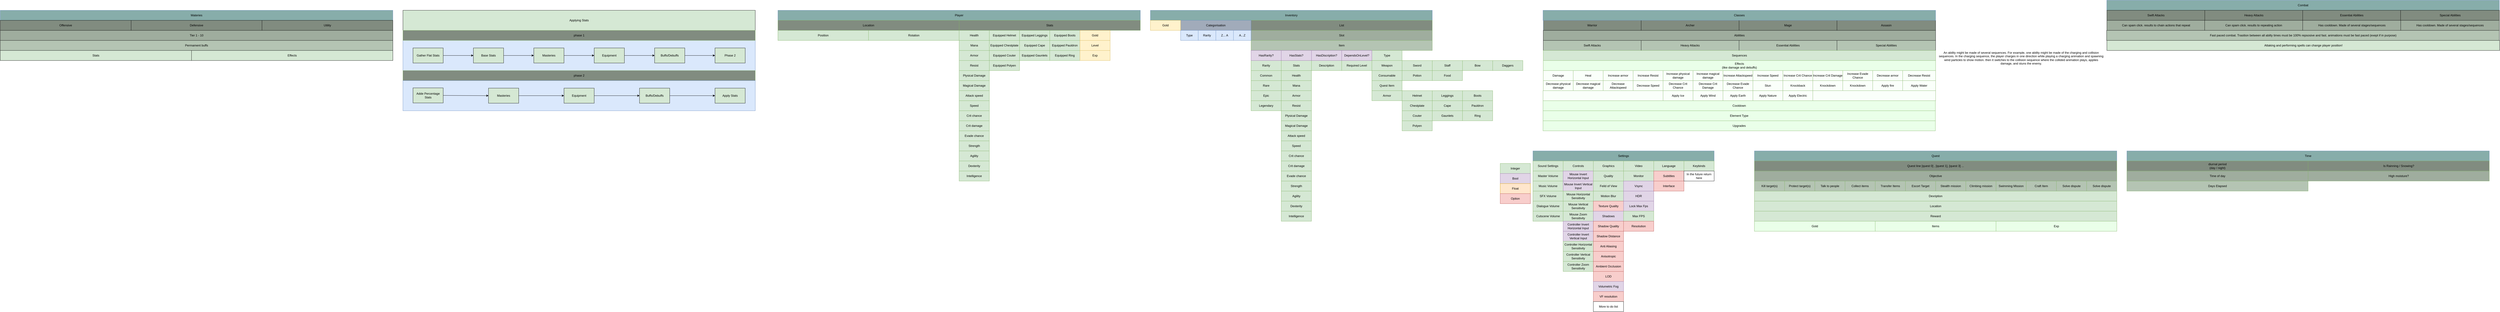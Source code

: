 <mxfile version="20.7.4" type="device" pages="8"><diagram id="eNB7wJmDmxcwErf0HNUg" name="Systems Breaksdown"><mxGraphModel dx="6374" dy="828" grid="1" gridSize="10" guides="1" tooltips="1" connect="1" arrows="1" fold="1" page="1" pageScale="1" pageWidth="827" pageHeight="1169" math="0" shadow="0"><root><mxCell id="0"/><mxCell id="1" parent="0"/><mxCell id="i9C-6-aOgLHx3WjNz8xS-1" value="Inventory" style="rounded=0;whiteSpace=wrap;html=1;fillColor=#87ADAA;strokeColor=#6c8ebf;" parent="1" vertex="1"><mxGeometry x="-320" y="80" width="1120" height="40" as="geometry"/></mxCell><mxCell id="i9C-6-aOgLHx3WjNz8xS-2" value="Item" style="rounded=0;whiteSpace=wrap;html=1;fillColor=#B4C4B3;strokeColor=#82b366;" parent="1" vertex="1"><mxGeometry x="80" y="200" width="720" height="40" as="geometry"/></mxCell><mxCell id="i9C-6-aOgLHx3WjNz8xS-3" value="Rarity" style="rounded=0;whiteSpace=wrap;html=1;fillColor=#d5e8d4;strokeColor=#82b366;" parent="1" vertex="1"><mxGeometry x="80" y="280" width="120" height="40" as="geometry"/></mxCell><mxCell id="i9C-6-aOgLHx3WjNz8xS-4" value="Type" style="rounded=0;whiteSpace=wrap;html=1;fillColor=#d5e8d4;strokeColor=#82b366;" parent="1" vertex="1"><mxGeometry x="560" y="240" width="120" height="40" as="geometry"/></mxCell><mxCell id="i9C-6-aOgLHx3WjNz8xS-6" value="Health" style="rounded=0;whiteSpace=wrap;html=1;fillColor=#d5e8d4;strokeColor=#82b366;" parent="1" vertex="1"><mxGeometry x="200" y="320" width="120" height="40" as="geometry"/></mxCell><mxCell id="i9C-6-aOgLHx3WjNz8xS-7" value="Mana" style="rounded=0;whiteSpace=wrap;html=1;fillColor=#d5e8d4;strokeColor=#82b366;" parent="1" vertex="1"><mxGeometry x="200" y="360" width="120" height="40" as="geometry"/></mxCell><mxCell id="i9C-6-aOgLHx3WjNz8xS-8" value="Armor" style="rounded=0;whiteSpace=wrap;html=1;fillColor=#d5e8d4;strokeColor=#82b366;" parent="1" vertex="1"><mxGeometry x="200" y="400" width="120" height="40" as="geometry"/></mxCell><mxCell id="i9C-6-aOgLHx3WjNz8xS-9" value="Resist" style="rounded=0;whiteSpace=wrap;html=1;fillColor=#d5e8d4;strokeColor=#82b366;" parent="1" vertex="1"><mxGeometry x="200" y="440" width="120" height="40" as="geometry"/></mxCell><mxCell id="i9C-6-aOgLHx3WjNz8xS-10" value="Plysical Damage" style="rounded=0;whiteSpace=wrap;html=1;fillColor=#d5e8d4;strokeColor=#82b366;" parent="1" vertex="1"><mxGeometry x="200" y="480" width="120" height="40" as="geometry"/></mxCell><mxCell id="i9C-6-aOgLHx3WjNz8xS-11" value="Magical Damage" style="rounded=0;whiteSpace=wrap;html=1;fillColor=#d5e8d4;strokeColor=#82b366;" parent="1" vertex="1"><mxGeometry x="200" y="520" width="120" height="40" as="geometry"/></mxCell><mxCell id="i9C-6-aOgLHx3WjNz8xS-12" value="Strength" style="rounded=0;whiteSpace=wrap;html=1;fillColor=#d5e8d4;strokeColor=#82b366;" parent="1" vertex="1"><mxGeometry x="200" y="760" width="120" height="40" as="geometry"/></mxCell><mxCell id="i9C-6-aOgLHx3WjNz8xS-13" value="Agility" style="rounded=0;whiteSpace=wrap;html=1;fillColor=#d5e8d4;strokeColor=#82b366;" parent="1" vertex="1"><mxGeometry x="200" y="800" width="120" height="40" as="geometry"/></mxCell><mxCell id="i9C-6-aOgLHx3WjNz8xS-14" value="Dexterity" style="rounded=0;whiteSpace=wrap;html=1;fillColor=#d5e8d4;strokeColor=#82b366;" parent="1" vertex="1"><mxGeometry x="200" y="840" width="120" height="40" as="geometry"/></mxCell><mxCell id="i9C-6-aOgLHx3WjNz8xS-15" value="Intelligence" style="rounded=0;whiteSpace=wrap;html=1;fillColor=#d5e8d4;strokeColor=#82b366;" parent="1" vertex="1"><mxGeometry x="200" y="880" width="120" height="40" as="geometry"/></mxCell><mxCell id="i9C-6-aOgLHx3WjNz8xS-16" value="Crit chance" style="rounded=0;whiteSpace=wrap;html=1;fillColor=#d5e8d4;strokeColor=#82b366;" parent="1" vertex="1"><mxGeometry x="200" y="640" width="120" height="40" as="geometry"/></mxCell><mxCell id="i9C-6-aOgLHx3WjNz8xS-17" value="Crit damage" style="rounded=0;whiteSpace=wrap;html=1;fillColor=#d5e8d4;strokeColor=#82b366;" parent="1" vertex="1"><mxGeometry x="200" y="680" width="120" height="40" as="geometry"/></mxCell><mxCell id="i9C-6-aOgLHx3WjNz8xS-18" value="Evade chance" style="rounded=0;whiteSpace=wrap;html=1;fillColor=#d5e8d4;strokeColor=#82b366;" parent="1" vertex="1"><mxGeometry x="200" y="720" width="120" height="40" as="geometry"/></mxCell><mxCell id="i9C-6-aOgLHx3WjNz8xS-19" value="Speed" style="rounded=0;whiteSpace=wrap;html=1;fillColor=#d5e8d4;strokeColor=#82b366;" parent="1" vertex="1"><mxGeometry x="200" y="600" width="120" height="40" as="geometry"/></mxCell><mxCell id="i9C-6-aOgLHx3WjNz8xS-20" value="Attack speed" style="rounded=0;whiteSpace=wrap;html=1;fillColor=#d5e8d4;strokeColor=#82b366;" parent="1" vertex="1"><mxGeometry x="200" y="560" width="120" height="40" as="geometry"/></mxCell><mxCell id="i9C-6-aOgLHx3WjNz8xS-21" value="Stats" style="rounded=0;whiteSpace=wrap;html=1;fillColor=#d5e8d4;strokeColor=#82b366;" parent="1" vertex="1"><mxGeometry x="200" y="280" width="120" height="40" as="geometry"/></mxCell><mxCell id="i9C-6-aOgLHx3WjNz8xS-23" value="Description" style="rounded=0;whiteSpace=wrap;html=1;fillColor=#d5e8d4;strokeColor=#82b366;" parent="1" vertex="1"><mxGeometry x="320" y="280" width="120" height="40" as="geometry"/></mxCell><mxCell id="i9C-6-aOgLHx3WjNz8xS-24" value="Required Level" style="rounded=0;whiteSpace=wrap;html=1;fillColor=#d5e8d4;strokeColor=#82b366;" parent="1" vertex="1"><mxGeometry x="440" y="280" width="120" height="40" as="geometry"/></mxCell><mxCell id="i9C-6-aOgLHx3WjNz8xS-26" value="Common" style="rounded=0;whiteSpace=wrap;html=1;fillColor=#d5e8d4;strokeColor=#82b366;" parent="1" vertex="1"><mxGeometry x="80" y="320" width="120" height="40" as="geometry"/></mxCell><mxCell id="i9C-6-aOgLHx3WjNz8xS-27" value="Rare" style="rounded=0;whiteSpace=wrap;html=1;fillColor=#d5e8d4;strokeColor=#82b366;" parent="1" vertex="1"><mxGeometry x="80" y="360" width="120" height="40" as="geometry"/></mxCell><mxCell id="i9C-6-aOgLHx3WjNz8xS-28" value="Epic" style="rounded=0;whiteSpace=wrap;html=1;fillColor=#d5e8d4;strokeColor=#82b366;" parent="1" vertex="1"><mxGeometry x="80" y="400" width="120" height="40" as="geometry"/></mxCell><mxCell id="i9C-6-aOgLHx3WjNz8xS-29" value="Legendary" style="rounded=0;whiteSpace=wrap;html=1;fillColor=#d5e8d4;strokeColor=#82b366;" parent="1" vertex="1"><mxGeometry x="80" y="440" width="120" height="40" as="geometry"/></mxCell><mxCell id="i9C-6-aOgLHx3WjNz8xS-30" value="Weapon" style="rounded=0;whiteSpace=wrap;html=1;fillColor=#d5e8d4;strokeColor=#82b366;" parent="1" vertex="1"><mxGeometry x="560" y="280" width="120" height="40" as="geometry"/></mxCell><mxCell id="i9C-6-aOgLHx3WjNz8xS-31" value="Consumable" style="rounded=0;whiteSpace=wrap;html=1;fillColor=#d5e8d4;strokeColor=#82b366;" parent="1" vertex="1"><mxGeometry x="560" y="320" width="120" height="40" as="geometry"/></mxCell><mxCell id="i9C-6-aOgLHx3WjNz8xS-32" value="Quest Item" style="rounded=0;whiteSpace=wrap;html=1;fillColor=#d5e8d4;strokeColor=#82b366;" parent="1" vertex="1"><mxGeometry x="560" y="360" width="120" height="40" as="geometry"/></mxCell><mxCell id="i9C-6-aOgLHx3WjNz8xS-34" value="Armor" style="rounded=0;whiteSpace=wrap;html=1;fillColor=#d5e8d4;strokeColor=#82b366;" parent="1" vertex="1"><mxGeometry x="560" y="400" width="120" height="40" as="geometry"/></mxCell><mxCell id="i9C-6-aOgLHx3WjNz8xS-35" value="Sword" style="rounded=0;whiteSpace=wrap;html=1;fillColor=#d5e8d4;strokeColor=#82b366;" parent="1" vertex="1"><mxGeometry x="680" y="280" width="120" height="40" as="geometry"/></mxCell><mxCell id="i9C-6-aOgLHx3WjNz8xS-36" value="Staff" style="rounded=0;whiteSpace=wrap;html=1;fillColor=#d5e8d4;strokeColor=#82b366;" parent="1" vertex="1"><mxGeometry x="800" y="280" width="120" height="40" as="geometry"/></mxCell><mxCell id="i9C-6-aOgLHx3WjNz8xS-37" value="Bow" style="rounded=0;whiteSpace=wrap;html=1;fillColor=#d5e8d4;strokeColor=#82b366;" parent="1" vertex="1"><mxGeometry x="920" y="280" width="120" height="40" as="geometry"/></mxCell><mxCell id="i9C-6-aOgLHx3WjNz8xS-38" value="Daggers" style="rounded=0;whiteSpace=wrap;html=1;fillColor=#d5e8d4;strokeColor=#82b366;" parent="1" vertex="1"><mxGeometry x="1040" y="280" width="120" height="40" as="geometry"/></mxCell><mxCell id="i9C-6-aOgLHx3WjNz8xS-40" value="Potion" style="rounded=0;whiteSpace=wrap;html=1;fillColor=#d5e8d4;strokeColor=#82b366;" parent="1" vertex="1"><mxGeometry x="680" y="320" width="120" height="40" as="geometry"/></mxCell><mxCell id="i9C-6-aOgLHx3WjNz8xS-41" value="Food" style="rounded=0;whiteSpace=wrap;html=1;fillColor=#d5e8d4;strokeColor=#82b366;" parent="1" vertex="1"><mxGeometry x="800" y="320" width="120" height="40" as="geometry"/></mxCell><mxCell id="i9C-6-aOgLHx3WjNz8xS-43" value="Helmet" style="rounded=0;whiteSpace=wrap;html=1;fillColor=#d5e8d4;strokeColor=#82b366;" parent="1" vertex="1"><mxGeometry x="680" y="400" width="120" height="40" as="geometry"/></mxCell><mxCell id="i9C-6-aOgLHx3WjNz8xS-44" value="Chestplate" style="rounded=0;whiteSpace=wrap;html=1;fillColor=#d5e8d4;strokeColor=#82b366;" parent="1" vertex="1"><mxGeometry x="680" y="440" width="120" height="40" as="geometry"/></mxCell><mxCell id="i9C-6-aOgLHx3WjNz8xS-45" value="Leggings" style="rounded=0;whiteSpace=wrap;html=1;fillColor=#d5e8d4;strokeColor=#82b366;" parent="1" vertex="1"><mxGeometry x="800" y="400" width="120" height="40" as="geometry"/></mxCell><mxCell id="i9C-6-aOgLHx3WjNz8xS-47" value="Boots" style="rounded=0;whiteSpace=wrap;html=1;fillColor=#d5e8d4;strokeColor=#82b366;" parent="1" vertex="1"><mxGeometry x="920" y="400" width="120" height="40" as="geometry"/></mxCell><mxCell id="i9C-6-aOgLHx3WjNz8xS-48" value="Cape" style="rounded=0;whiteSpace=wrap;html=1;fillColor=#d5e8d4;strokeColor=#82b366;" parent="1" vertex="1"><mxGeometry x="800" y="440" width="120" height="40" as="geometry"/></mxCell><mxCell id="i9C-6-aOgLHx3WjNz8xS-50" value="Pauldron" style="rounded=0;whiteSpace=wrap;html=1;fillColor=#d5e8d4;strokeColor=#82b366;" parent="1" vertex="1"><mxGeometry x="920" y="440" width="120" height="40" as="geometry"/></mxCell><mxCell id="i9C-6-aOgLHx3WjNz8xS-51" value="Couter" style="rounded=0;whiteSpace=wrap;html=1;fillColor=#d5e8d4;strokeColor=#82b366;" parent="1" vertex="1"><mxGeometry x="680" y="480" width="120" height="40" as="geometry"/></mxCell><mxCell id="i9C-6-aOgLHx3WjNz8xS-52" value="Gaunlets" style="rounded=0;whiteSpace=wrap;html=1;fillColor=#d5e8d4;strokeColor=#82b366;" parent="1" vertex="1"><mxGeometry x="800" y="480" width="120" height="40" as="geometry"/></mxCell><mxCell id="i9C-6-aOgLHx3WjNz8xS-53" value="Ring" style="rounded=0;whiteSpace=wrap;html=1;fillColor=#d5e8d4;strokeColor=#82b366;" parent="1" vertex="1"><mxGeometry x="920" y="480" width="120" height="40" as="geometry"/></mxCell><mxCell id="i9C-6-aOgLHx3WjNz8xS-54" value="Polyen" style="rounded=0;whiteSpace=wrap;html=1;fillColor=#d5e8d4;strokeColor=#82b366;" parent="1" vertex="1"><mxGeometry x="680" y="520" width="120" height="40" as="geometry"/></mxCell><mxCell id="i9C-6-aOgLHx3WjNz8xS-58" value="List" style="rounded=0;whiteSpace=wrap;html=1;fillColor=#818C80;strokeColor=#82b366;" parent="1" vertex="1"><mxGeometry x="80" y="120" width="720" height="40" as="geometry"/></mxCell><mxCell id="i9C-6-aOgLHx3WjNz8xS-60" value="Slot" style="rounded=0;whiteSpace=wrap;html=1;fillColor=#9FAD9E;strokeColor=#82b366;" parent="1" vertex="1"><mxGeometry x="80" y="160" width="720" height="40" as="geometry"/></mxCell><mxCell id="i9C-6-aOgLHx3WjNz8xS-61" value="Categorisation" style="rounded=0;whiteSpace=wrap;html=1;fillColor=#A1ABBA;strokeColor=#6c8ebf;" parent="1" vertex="1"><mxGeometry x="-200" y="120" width="280" height="40" as="geometry"/></mxCell><mxCell id="i9C-6-aOgLHx3WjNz8xS-62" value="A...Z" style="rounded=0;whiteSpace=wrap;html=1;fillColor=#dae8fc;strokeColor=#6c8ebf;" parent="1" vertex="1"><mxGeometry x="10" y="160" width="70" height="40" as="geometry"/></mxCell><mxCell id="i9C-6-aOgLHx3WjNz8xS-63" value="Z... A" style="rounded=0;whiteSpace=wrap;html=1;fillColor=#dae8fc;strokeColor=#6c8ebf;" parent="1" vertex="1"><mxGeometry x="-60" y="160" width="70" height="40" as="geometry"/></mxCell><mxCell id="i9C-6-aOgLHx3WjNz8xS-64" value="Rarity" style="rounded=0;whiteSpace=wrap;html=1;fillColor=#dae8fc;strokeColor=#6c8ebf;" parent="1" vertex="1"><mxGeometry x="-130" y="160" width="70" height="40" as="geometry"/></mxCell><mxCell id="i9C-6-aOgLHx3WjNz8xS-65" value="Type" style="rounded=0;whiteSpace=wrap;html=1;fillColor=#dae8fc;strokeColor=#6c8ebf;" parent="1" vertex="1"><mxGeometry x="-200" y="160" width="70" height="40" as="geometry"/></mxCell><mxCell id="i9C-6-aOgLHx3WjNz8xS-66" value="DependsOnLevel?" style="rounded=0;whiteSpace=wrap;html=1;fillColor=#e1d5e7;strokeColor=#9673a6;" parent="1" vertex="1"><mxGeometry x="440" y="240" width="120" height="40" as="geometry"/></mxCell><mxCell id="i9C-6-aOgLHx3WjNz8xS-67" value="HasDiscription?" style="rounded=0;whiteSpace=wrap;html=1;fillColor=#e1d5e7;strokeColor=#9673a6;" parent="1" vertex="1"><mxGeometry x="320" y="240" width="120" height="40" as="geometry"/></mxCell><mxCell id="i9C-6-aOgLHx3WjNz8xS-68" value="HasRarity?" style="rounded=0;whiteSpace=wrap;html=1;fillColor=#e1d5e7;strokeColor=#9673a6;" parent="1" vertex="1"><mxGeometry x="80" y="240" width="120" height="40" as="geometry"/></mxCell><mxCell id="i9C-6-aOgLHx3WjNz8xS-69" value="HasStats?" style="rounded=0;whiteSpace=wrap;html=1;fillColor=#e1d5e7;strokeColor=#9673a6;" parent="1" vertex="1"><mxGeometry x="200" y="240" width="120" height="40" as="geometry"/></mxCell><mxCell id="i9C-6-aOgLHx3WjNz8xS-71" value="Warrior" style="rounded=0;whiteSpace=wrap;html=1;fillColor=#818C80;strokeColor=#6c8ebf;" parent="1" vertex="1"><mxGeometry x="1241" y="120" width="389" height="40" as="geometry"/></mxCell><mxCell id="i9C-6-aOgLHx3WjNz8xS-74" value="Archer" style="rounded=0;whiteSpace=wrap;html=1;fillColor=#818C80;" parent="1" vertex="1"><mxGeometry x="1630" y="120" width="389" height="40" as="geometry"/></mxCell><mxCell id="i9C-6-aOgLHx3WjNz8xS-75" value="Mage" style="rounded=0;whiteSpace=wrap;html=1;fillColor=#818C80;" parent="1" vertex="1"><mxGeometry x="2019" y="120" width="389" height="40" as="geometry"/></mxCell><mxCell id="i9C-6-aOgLHx3WjNz8xS-76" value="Assasin" style="rounded=0;whiteSpace=wrap;html=1;fillColor=#818C80;" parent="1" vertex="1"><mxGeometry x="2408" y="120" width="392" height="40" as="geometry"/></mxCell><mxCell id="i9C-6-aOgLHx3WjNz8xS-80" value="Abilities" style="rounded=0;whiteSpace=wrap;html=1;fillColor=#9FAD9E;" parent="1" vertex="1"><mxGeometry x="1241" y="160" width="1559" height="40" as="geometry"/></mxCell><mxCell id="i9C-6-aOgLHx3WjNz8xS-81" value="Swift Attacks" style="rounded=0;whiteSpace=wrap;html=1;fillColor=#B4C4B3;" parent="1" vertex="1"><mxGeometry x="1241" y="200" width="389" height="40" as="geometry"/></mxCell><mxCell id="i9C-6-aOgLHx3WjNz8xS-82" value="Heavy Attacks" style="rounded=0;whiteSpace=wrap;html=1;fillColor=#B4C4B3;" parent="1" vertex="1"><mxGeometry x="1630" y="200" width="389" height="40" as="geometry"/></mxCell><mxCell id="i9C-6-aOgLHx3WjNz8xS-83" value="Essential Abilities" style="rounded=0;whiteSpace=wrap;html=1;fillColor=#B4C4B3;" parent="1" vertex="1"><mxGeometry x="2019" y="200" width="389" height="40" as="geometry"/></mxCell><mxCell id="i9C-6-aOgLHx3WjNz8xS-84" value="Special Abilities" style="rounded=0;whiteSpace=wrap;html=1;fillColor=#B4C4B3;" parent="1" vertex="1"><mxGeometry x="2408" y="200" width="392" height="40" as="geometry"/></mxCell><mxCell id="i9C-6-aOgLHx3WjNz8xS-85" value="Sequences" style="rounded=0;whiteSpace=wrap;html=1;fillColor=#d5e8d4;strokeColor=#82b366;" parent="1" vertex="1"><mxGeometry x="1241" y="240" width="1559" height="40" as="geometry"/></mxCell><mxCell id="i9C-6-aOgLHx3WjNz8xS-87" value="An ability might be made of several sequences. For example, one ability might be made of the charging and collision sequences. In the charging sequence, the player charges in one direction while playing a charging animation and spawning wind particles to show motion. then it switches to the collision sequence where the collided animation plays, applies damage, and stuns the enemy." style="text;html=1;strokeColor=none;fillColor=none;align=center;verticalAlign=middle;whiteSpace=wrap;rounded=0;" parent="1" vertex="1"><mxGeometry x="2810" y="240" width="660" height="60" as="geometry"/></mxCell><mxCell id="i9C-6-aOgLHx3WjNz8xS-88" value="Effects &lt;br&gt;(like damage and debuffs)" style="rounded=0;whiteSpace=wrap;html=1;fillColor=#EAFFE9;strokeColor=#82b366;" parent="1" vertex="1"><mxGeometry x="1241" y="280" width="1559" height="40" as="geometry"/></mxCell><mxCell id="i9C-6-aOgLHx3WjNz8xS-90" value="Settings" style="rounded=0;whiteSpace=wrap;html=1;fillColor=#87ADAA;strokeColor=#6c8ebf;" parent="1" vertex="1"><mxGeometry x="1200" y="640" width="720" height="40" as="geometry"/></mxCell><mxCell id="i9C-6-aOgLHx3WjNz8xS-91" value="Sound Settings" style="rounded=0;whiteSpace=wrap;html=1;fillColor=#d5e8d4;strokeColor=#82b366;" parent="1" vertex="1"><mxGeometry x="1200" y="680" width="120" height="40" as="geometry"/></mxCell><mxCell id="i9C-6-aOgLHx3WjNz8xS-92" value="Controls" style="rounded=0;whiteSpace=wrap;html=1;fillColor=#d5e8d4;strokeColor=#82b366;" parent="1" vertex="1"><mxGeometry x="1320" y="680" width="120" height="40" as="geometry"/></mxCell><mxCell id="i9C-6-aOgLHx3WjNz8xS-93" value="Graphics" style="rounded=0;whiteSpace=wrap;html=1;fillColor=#d5e8d4;strokeColor=#82b366;" parent="1" vertex="1"><mxGeometry x="1440" y="680" width="120" height="40" as="geometry"/></mxCell><mxCell id="i9C-6-aOgLHx3WjNz8xS-94" value="Video" style="rounded=0;whiteSpace=wrap;html=1;fillColor=#d5e8d4;strokeColor=#82b366;" parent="1" vertex="1"><mxGeometry x="1560" y="680" width="120" height="40" as="geometry"/></mxCell><mxCell id="i9C-6-aOgLHx3WjNz8xS-95" value="Language" style="rounded=0;whiteSpace=wrap;html=1;fillColor=#d5e8d4;strokeColor=#82b366;" parent="1" vertex="1"><mxGeometry x="1680" y="680" width="120" height="40" as="geometry"/></mxCell><mxCell id="i9C-6-aOgLHx3WjNz8xS-96" value="Keybinds" style="rounded=0;whiteSpace=wrap;html=1;fillColor=#d5e8d4;strokeColor=#82b366;" parent="1" vertex="1"><mxGeometry x="1800" y="680" width="120" height="40" as="geometry"/></mxCell><mxCell id="i9C-6-aOgLHx3WjNz8xS-97" value="Master Volume" style="rounded=0;whiteSpace=wrap;html=1;fillColor=#d5e8d4;strokeColor=#82b366;" parent="1" vertex="1"><mxGeometry x="1200" y="720" width="120" height="40" as="geometry"/></mxCell><mxCell id="i9C-6-aOgLHx3WjNz8xS-98" value="Music Volume" style="rounded=0;whiteSpace=wrap;html=1;fillColor=#d5e8d4;strokeColor=#82b366;" parent="1" vertex="1"><mxGeometry x="1200" y="760" width="120" height="40" as="geometry"/></mxCell><mxCell id="i9C-6-aOgLHx3WjNz8xS-99" value="SFX Volume" style="rounded=0;whiteSpace=wrap;html=1;fillColor=#d5e8d4;strokeColor=#82b366;" parent="1" vertex="1"><mxGeometry x="1200" y="800" width="120" height="40" as="geometry"/></mxCell><mxCell id="i9C-6-aOgLHx3WjNz8xS-100" value="Dialogue Volume" style="rounded=0;whiteSpace=wrap;html=1;fillColor=#d5e8d4;strokeColor=#82b366;" parent="1" vertex="1"><mxGeometry x="1200" y="840" width="120" height="40" as="geometry"/></mxCell><mxCell id="i9C-6-aOgLHx3WjNz8xS-101" value="Cutscene Volume" style="rounded=0;whiteSpace=wrap;html=1;fillColor=#d5e8d4;strokeColor=#82b366;" parent="1" vertex="1"><mxGeometry x="1200" y="880" width="120" height="40" as="geometry"/></mxCell><mxCell id="i9C-6-aOgLHx3WjNz8xS-102" value="Mouse Invert Horizontal Input" style="rounded=0;whiteSpace=wrap;html=1;fillColor=#e1d5e7;strokeColor=#9673a6;" parent="1" vertex="1"><mxGeometry x="1320" y="720" width="120" height="40" as="geometry"/></mxCell><mxCell id="i9C-6-aOgLHx3WjNz8xS-103" value="Mouse Invert Vertical Input" style="rounded=0;whiteSpace=wrap;html=1;fillColor=#e1d5e7;strokeColor=#9673a6;" parent="1" vertex="1"><mxGeometry x="1320" y="760" width="120" height="40" as="geometry"/></mxCell><mxCell id="i9C-6-aOgLHx3WjNz8xS-104" value="Mouse Horizontal Sensitivity" style="rounded=0;whiteSpace=wrap;html=1;fillColor=#d5e8d4;strokeColor=#82b366;" parent="1" vertex="1"><mxGeometry x="1320" y="800" width="120" height="40" as="geometry"/></mxCell><mxCell id="i9C-6-aOgLHx3WjNz8xS-105" value="Mouse Vertical Sensitivity" style="rounded=0;whiteSpace=wrap;html=1;fillColor=#d5e8d4;strokeColor=#82b366;" parent="1" vertex="1"><mxGeometry x="1320" y="840" width="120" height="40" as="geometry"/></mxCell><mxCell id="i9C-6-aOgLHx3WjNz8xS-106" value="Mouse Zoom Sensitivity" style="rounded=0;whiteSpace=wrap;html=1;fillColor=#d5e8d4;strokeColor=#82b366;" parent="1" vertex="1"><mxGeometry x="1320" y="880" width="120" height="40" as="geometry"/></mxCell><mxCell id="i9C-6-aOgLHx3WjNz8xS-107" value="Controller Invert Horizontal Input" style="rounded=0;whiteSpace=wrap;html=1;fillColor=#e1d5e7;strokeColor=#9673a6;" parent="1" vertex="1"><mxGeometry x="1320" y="920" width="120" height="40" as="geometry"/></mxCell><mxCell id="i9C-6-aOgLHx3WjNz8xS-108" value="Controller Invert Vertical Input" style="rounded=0;whiteSpace=wrap;html=1;fillColor=#e1d5e7;strokeColor=#9673a6;" parent="1" vertex="1"><mxGeometry x="1320" y="960" width="120" height="40" as="geometry"/></mxCell><mxCell id="i9C-6-aOgLHx3WjNz8xS-109" value="Controller Horizontal Sensitivity" style="rounded=0;whiteSpace=wrap;html=1;fillColor=#d5e8d4;strokeColor=#82b366;" parent="1" vertex="1"><mxGeometry x="1320" y="1000" width="120" height="40" as="geometry"/></mxCell><mxCell id="i9C-6-aOgLHx3WjNz8xS-110" value="Controller Vertical Sensitivity" style="rounded=0;whiteSpace=wrap;html=1;fillColor=#d5e8d4;strokeColor=#82b366;" parent="1" vertex="1"><mxGeometry x="1320" y="1040" width="120" height="40" as="geometry"/></mxCell><mxCell id="i9C-6-aOgLHx3WjNz8xS-111" value="Controller Zoom Sensitivity" style="rounded=0;whiteSpace=wrap;html=1;fillColor=#d5e8d4;strokeColor=#82b366;" parent="1" vertex="1"><mxGeometry x="1320" y="1080" width="120" height="40" as="geometry"/></mxCell><mxCell id="i9C-6-aOgLHx3WjNz8xS-112" value="Integer" style="rounded=0;whiteSpace=wrap;html=1;fillColor=#d5e8d4;strokeColor=#82b366;" parent="1" vertex="1"><mxGeometry x="1070" y="690" width="120" height="40" as="geometry"/></mxCell><mxCell id="i9C-6-aOgLHx3WjNz8xS-113" value="Bool" style="rounded=0;whiteSpace=wrap;html=1;fillColor=#e1d5e7;strokeColor=#9673a6;" parent="1" vertex="1"><mxGeometry x="1070" y="730" width="120" height="40" as="geometry"/></mxCell><mxCell id="i9C-6-aOgLHx3WjNz8xS-114" value="Float" style="rounded=0;whiteSpace=wrap;html=1;fillColor=#ffe6cc;strokeColor=#d79b00;" parent="1" vertex="1"><mxGeometry x="1070" y="770" width="120" height="40" as="geometry"/></mxCell><mxCell id="i9C-6-aOgLHx3WjNz8xS-115" value="Quality" style="rounded=0;whiteSpace=wrap;html=1;fillColor=#d5e8d4;strokeColor=#82b366;" parent="1" vertex="1"><mxGeometry x="1440" y="720" width="120" height="40" as="geometry"/></mxCell><mxCell id="i9C-6-aOgLHx3WjNz8xS-116" value="Feild of View" style="rounded=0;whiteSpace=wrap;html=1;fillColor=#d5e8d4;strokeColor=#82b366;" parent="1" vertex="1"><mxGeometry x="1440" y="760" width="120" height="40" as="geometry"/></mxCell><mxCell id="i9C-6-aOgLHx3WjNz8xS-117" value="Motion Blur" style="rounded=0;whiteSpace=wrap;html=1;fillColor=#d5e8d4;strokeColor=#82b366;" parent="1" vertex="1"><mxGeometry x="1440" y="800" width="120" height="40" as="geometry"/></mxCell><mxCell id="i9C-6-aOgLHx3WjNz8xS-118" value="Option" style="rounded=0;whiteSpace=wrap;html=1;fillColor=#f8cecc;strokeColor=#b85450;" parent="1" vertex="1"><mxGeometry x="1070" y="810" width="120" height="40" as="geometry"/></mxCell><mxCell id="i9C-6-aOgLHx3WjNz8xS-119" value="Motion Blur" style="rounded=0;whiteSpace=wrap;html=1;fillColor=#d5e8d4;strokeColor=#82b366;" parent="1" vertex="1"><mxGeometry x="1440" y="800" width="120" height="40" as="geometry"/></mxCell><mxCell id="i9C-6-aOgLHx3WjNz8xS-120" value="Texture Quality" style="rounded=0;whiteSpace=wrap;html=1;fillColor=#f8cecc;strokeColor=#b85450;" parent="1" vertex="1"><mxGeometry x="1440" y="840" width="120" height="40" as="geometry"/></mxCell><mxCell id="i9C-6-aOgLHx3WjNz8xS-121" value="Shadows" style="rounded=0;whiteSpace=wrap;html=1;fillColor=#e1d5e7;strokeColor=#9673a6;" parent="1" vertex="1"><mxGeometry x="1440" y="880" width="120" height="40" as="geometry"/></mxCell><mxCell id="i9C-6-aOgLHx3WjNz8xS-122" value="Shadow Quality" style="rounded=0;whiteSpace=wrap;html=1;fillColor=#f8cecc;strokeColor=#b85450;" parent="1" vertex="1"><mxGeometry x="1440" y="920" width="120" height="40" as="geometry"/></mxCell><mxCell id="i9C-6-aOgLHx3WjNz8xS-123" value="Shadow Distance" style="rounded=0;whiteSpace=wrap;html=1;fillColor=#f8cecc;strokeColor=#b85450;" parent="1" vertex="1"><mxGeometry x="1440" y="960" width="120" height="40" as="geometry"/></mxCell><mxCell id="i9C-6-aOgLHx3WjNz8xS-124" value="Anti Aliasing" style="rounded=0;whiteSpace=wrap;html=1;fillColor=#f8cecc;strokeColor=#b85450;" parent="1" vertex="1"><mxGeometry x="1440" y="1000" width="120" height="40" as="geometry"/></mxCell><mxCell id="i9C-6-aOgLHx3WjNz8xS-125" value="Anisotropic" style="rounded=0;whiteSpace=wrap;html=1;fillColor=#f8cecc;strokeColor=#b85450;" parent="1" vertex="1"><mxGeometry x="1440" y="1040" width="120" height="40" as="geometry"/></mxCell><mxCell id="i9C-6-aOgLHx3WjNz8xS-126" value="Ambient Occlusion" style="rounded=0;whiteSpace=wrap;html=1;fillColor=#f8cecc;strokeColor=#b85450;" parent="1" vertex="1"><mxGeometry x="1440" y="1080" width="120" height="40" as="geometry"/></mxCell><mxCell id="i9C-6-aOgLHx3WjNz8xS-127" value="LOD" style="rounded=0;whiteSpace=wrap;html=1;fillColor=#f8cecc;strokeColor=#b85450;" parent="1" vertex="1"><mxGeometry x="1440" y="1120" width="120" height="40" as="geometry"/></mxCell><mxCell id="i9C-6-aOgLHx3WjNz8xS-128" value="Volumetric Fog" style="rounded=0;whiteSpace=wrap;html=1;fillColor=#e1d5e7;strokeColor=#9673a6;" parent="1" vertex="1"><mxGeometry x="1440" y="1160" width="120" height="40" as="geometry"/></mxCell><mxCell id="i9C-6-aOgLHx3WjNz8xS-129" value="VF resolution" style="rounded=0;whiteSpace=wrap;html=1;fillColor=#f8cecc;strokeColor=#b85450;" parent="1" vertex="1"><mxGeometry x="1440" y="1200" width="120" height="40" as="geometry"/></mxCell><mxCell id="i9C-6-aOgLHx3WjNz8xS-130" value="More to do list" style="rounded=0;whiteSpace=wrap;html=1;" parent="1" vertex="1"><mxGeometry x="1440" y="1240" width="120" height="40" as="geometry"/></mxCell><mxCell id="i9C-6-aOgLHx3WjNz8xS-133" value="Monitor" style="rounded=0;whiteSpace=wrap;html=1;fillColor=#d5e8d4;strokeColor=#82b366;" parent="1" vertex="1"><mxGeometry x="1560" y="720" width="120" height="40" as="geometry"/></mxCell><mxCell id="i9C-6-aOgLHx3WjNz8xS-134" value="Vsync" style="rounded=0;whiteSpace=wrap;html=1;fillColor=#e1d5e7;strokeColor=#9673a6;" parent="1" vertex="1"><mxGeometry x="1560" y="760" width="120" height="40" as="geometry"/></mxCell><mxCell id="i9C-6-aOgLHx3WjNz8xS-136" value="HDR" style="rounded=0;whiteSpace=wrap;html=1;fillColor=#e1d5e7;strokeColor=#9673a6;" parent="1" vertex="1"><mxGeometry x="1560" y="800" width="120" height="40" as="geometry"/></mxCell><mxCell id="i9C-6-aOgLHx3WjNz8xS-137" value="Lock Max Fps" style="rounded=0;whiteSpace=wrap;html=1;fillColor=#e1d5e7;strokeColor=#9673a6;" parent="1" vertex="1"><mxGeometry x="1560" y="840" width="120" height="40" as="geometry"/></mxCell><mxCell id="i9C-6-aOgLHx3WjNz8xS-138" value="Max FPS" style="rounded=0;whiteSpace=wrap;html=1;fillColor=#d5e8d4;strokeColor=#82b366;" parent="1" vertex="1"><mxGeometry x="1560" y="880" width="120" height="40" as="geometry"/></mxCell><mxCell id="i9C-6-aOgLHx3WjNz8xS-140" value="Resolution" style="rounded=0;whiteSpace=wrap;html=1;fillColor=#f8cecc;strokeColor=#b85450;" parent="1" vertex="1"><mxGeometry x="1560" y="920" width="120" height="40" as="geometry"/></mxCell><mxCell id="i9C-6-aOgLHx3WjNz8xS-143" value="Subtitles" style="rounded=0;whiteSpace=wrap;html=1;fillColor=#f8cecc;strokeColor=#b85450;" parent="1" vertex="1"><mxGeometry x="1680" y="720" width="120" height="40" as="geometry"/></mxCell><mxCell id="i9C-6-aOgLHx3WjNz8xS-145" value="Interface" style="rounded=0;whiteSpace=wrap;html=1;fillColor=#f8cecc;strokeColor=#b85450;" parent="1" vertex="1"><mxGeometry x="1680" y="760" width="120" height="40" as="geometry"/></mxCell><mxCell id="i9C-6-aOgLHx3WjNz8xS-146" value="In the future return here" style="rounded=0;whiteSpace=wrap;html=1;" parent="1" vertex="1"><mxGeometry x="1800" y="720" width="120" height="40" as="geometry"/></mxCell><mxCell id="i9C-6-aOgLHx3WjNz8xS-147" value="Quest" style="rounded=0;whiteSpace=wrap;html=1;fillColor=#87ADAA;strokeColor=#6c8ebf;" parent="1" vertex="1"><mxGeometry x="2080" y="640" width="1440" height="40" as="geometry"/></mxCell><mxCell id="i9C-6-aOgLHx3WjNz8xS-148" value="Quest line [quest 0] , [quest 1], [quest 3] ..." style="rounded=0;whiteSpace=wrap;html=1;fillColor=#818C80;strokeColor=#82b366;" parent="1" vertex="1"><mxGeometry x="2080" y="680" width="1440" height="40" as="geometry"/></mxCell><mxCell id="i9C-6-aOgLHx3WjNz8xS-149" value="Objective" style="rounded=0;whiteSpace=wrap;html=1;fillColor=#9FAD9E;strokeColor=#82b366;" parent="1" vertex="1"><mxGeometry x="2080" y="720" width="1440" height="40" as="geometry"/></mxCell><mxCell id="i9C-6-aOgLHx3WjNz8xS-150" value="Kill target(s)" style="rounded=0;whiteSpace=wrap;html=1;fillColor=#d5e8d4;strokeColor=#82b366;" parent="1" vertex="1"><mxGeometry x="2080" y="760" width="120" height="40" as="geometry"/></mxCell><mxCell id="i9C-6-aOgLHx3WjNz8xS-151" value="Talk to people" style="rounded=0;whiteSpace=wrap;html=1;fillColor=#d5e8d4;strokeColor=#82b366;" parent="1" vertex="1"><mxGeometry x="2320" y="760" width="120" height="40" as="geometry"/></mxCell><mxCell id="i9C-6-aOgLHx3WjNz8xS-152" value="Protect target(s)" style="rounded=0;whiteSpace=wrap;html=1;fillColor=#d5e8d4;strokeColor=#82b366;" parent="1" vertex="1"><mxGeometry x="2200" y="760" width="120" height="40" as="geometry"/></mxCell><mxCell id="i9C-6-aOgLHx3WjNz8xS-153" value="Collect items" style="rounded=0;whiteSpace=wrap;html=1;fillColor=#d5e8d4;strokeColor=#82b366;" parent="1" vertex="1"><mxGeometry x="2440" y="760" width="120" height="40" as="geometry"/></mxCell><mxCell id="i9C-6-aOgLHx3WjNz8xS-154" value="Transfer Items" style="rounded=0;whiteSpace=wrap;html=1;fillColor=#d5e8d4;strokeColor=#82b366;" parent="1" vertex="1"><mxGeometry x="2560" y="760" width="120" height="40" as="geometry"/></mxCell><mxCell id="i9C-6-aOgLHx3WjNz8xS-155" value="Escort Target" style="rounded=0;whiteSpace=wrap;html=1;fillColor=#d5e8d4;strokeColor=#82b366;" parent="1" vertex="1"><mxGeometry x="2680" y="760" width="120" height="40" as="geometry"/></mxCell><mxCell id="i9C-6-aOgLHx3WjNz8xS-156" value="Stealth mission" style="rounded=0;whiteSpace=wrap;html=1;fillColor=#B4C4B3;strokeColor=#82b366;" parent="1" vertex="1"><mxGeometry x="2800" y="760" width="120" height="40" as="geometry"/></mxCell><mxCell id="i9C-6-aOgLHx3WjNz8xS-157" value="Climbing mission" style="rounded=0;whiteSpace=wrap;html=1;fillColor=#B4C4B3;strokeColor=#82b366;" parent="1" vertex="1"><mxGeometry x="2920" y="760" width="120" height="40" as="geometry"/></mxCell><mxCell id="i9C-6-aOgLHx3WjNz8xS-158" value="Swimming Mission" style="rounded=0;whiteSpace=wrap;html=1;fillColor=#B4C4B3;strokeColor=#82b366;" parent="1" vertex="1"><mxGeometry x="3040" y="760" width="120" height="40" as="geometry"/></mxCell><mxCell id="i9C-6-aOgLHx3WjNz8xS-159" value="Craft Item" style="rounded=0;whiteSpace=wrap;html=1;fillColor=#B4C4B3;strokeColor=#82b366;" parent="1" vertex="1"><mxGeometry x="3160" y="760" width="120" height="40" as="geometry"/></mxCell><mxCell id="i9C-6-aOgLHx3WjNz8xS-160" value="Solve dispute" style="rounded=0;whiteSpace=wrap;html=1;fillColor=#B4C4B3;strokeColor=#82b366;" parent="1" vertex="1"><mxGeometry x="3280" y="760" width="120" height="40" as="geometry"/></mxCell><mxCell id="i9C-6-aOgLHx3WjNz8xS-161" value="Solve dispute" style="rounded=0;whiteSpace=wrap;html=1;fillColor=#B4C4B3;strokeColor=#82b366;" parent="1" vertex="1"><mxGeometry x="3400" y="760" width="120" height="40" as="geometry"/></mxCell><mxCell id="i9C-6-aOgLHx3WjNz8xS-163" value="Reward" style="rounded=0;whiteSpace=wrap;html=1;fillColor=#D5E8D4;strokeColor=#82b366;" parent="1" vertex="1"><mxGeometry x="2080" y="880" width="1440" height="40" as="geometry"/></mxCell><mxCell id="i9C-6-aOgLHx3WjNz8xS-164" value="Gold" style="rounded=0;whiteSpace=wrap;html=1;fillColor=#EAFFE9;strokeColor=#82b366;" parent="1" vertex="1"><mxGeometry x="2080" y="920" width="480" height="40" as="geometry"/></mxCell><mxCell id="i9C-6-aOgLHx3WjNz8xS-165" value="Items" style="rounded=0;whiteSpace=wrap;html=1;fillColor=#EAFFE9;strokeColor=#82b366;" parent="1" vertex="1"><mxGeometry x="2560" y="920" width="480" height="40" as="geometry"/></mxCell><mxCell id="i9C-6-aOgLHx3WjNz8xS-166" value="Exp" style="rounded=0;whiteSpace=wrap;html=1;fillColor=#EAFFE9;strokeColor=#82b366;" parent="1" vertex="1"><mxGeometry x="3040" y="920" width="480" height="40" as="geometry"/></mxCell><mxCell id="i9C-6-aOgLHx3WjNz8xS-167" value="Kill target(s)" style="rounded=0;whiteSpace=wrap;html=1;fillColor=#B4C4B3;strokeColor=#82b366;" parent="1" vertex="1"><mxGeometry x="2080" y="760" width="120" height="40" as="geometry"/></mxCell><mxCell id="i9C-6-aOgLHx3WjNz8xS-168" value="Protect target(s)" style="rounded=0;whiteSpace=wrap;html=1;fillColor=#B4C4B3;strokeColor=#82b366;" parent="1" vertex="1"><mxGeometry x="2200" y="760" width="120" height="40" as="geometry"/></mxCell><mxCell id="i9C-6-aOgLHx3WjNz8xS-169" value="Talk to people" style="rounded=0;whiteSpace=wrap;html=1;fillColor=#B4C4B3;strokeColor=#82b366;" parent="1" vertex="1"><mxGeometry x="2320" y="760" width="120" height="40" as="geometry"/></mxCell><mxCell id="i9C-6-aOgLHx3WjNz8xS-170" value="Collect items" style="rounded=0;whiteSpace=wrap;html=1;fillColor=#B4C4B3;strokeColor=#82b366;" parent="1" vertex="1"><mxGeometry x="2440" y="760" width="120" height="40" as="geometry"/></mxCell><mxCell id="i9C-6-aOgLHx3WjNz8xS-171" value="Transfer Items" style="rounded=0;whiteSpace=wrap;html=1;fillColor=#B4C4B3;strokeColor=#82b366;" parent="1" vertex="1"><mxGeometry x="2560" y="760" width="120" height="40" as="geometry"/></mxCell><mxCell id="i9C-6-aOgLHx3WjNz8xS-172" value="Escort Target" style="rounded=0;whiteSpace=wrap;html=1;fillColor=#B4C4B3;strokeColor=#82b366;" parent="1" vertex="1"><mxGeometry x="2680" y="760" width="120" height="40" as="geometry"/></mxCell><mxCell id="i9C-6-aOgLHx3WjNz8xS-173" value="Damage" style="rounded=0;whiteSpace=wrap;html=1;fillColor=#FAFFFA;strokeColor=#82b366;" parent="1" vertex="1"><mxGeometry x="1241" y="320" width="119" height="40" as="geometry"/></mxCell><mxCell id="i9C-6-aOgLHx3WjNz8xS-174" value="Heal" style="rounded=0;whiteSpace=wrap;html=1;fillColor=#FAFFFA;strokeColor=#82b366;" parent="1" vertex="1"><mxGeometry x="1360" y="320" width="119" height="40" as="geometry"/></mxCell><mxCell id="i9C-6-aOgLHx3WjNz8xS-175" value="Increase armor" style="rounded=0;whiteSpace=wrap;html=1;fillColor=#FAFFFA;strokeColor=#82b366;" parent="1" vertex="1"><mxGeometry x="1479" y="320" width="119" height="40" as="geometry"/></mxCell><mxCell id="i9C-6-aOgLHx3WjNz8xS-176" value="Increase Resist" style="rounded=0;whiteSpace=wrap;html=1;fillColor=#FAFFFA;strokeColor=#82b366;" parent="1" vertex="1"><mxGeometry x="1598" y="320" width="119" height="40" as="geometry"/></mxCell><mxCell id="i9C-6-aOgLHx3WjNz8xS-177" value="Increase physical damage" style="rounded=0;whiteSpace=wrap;html=1;fillColor=#FAFFFA;strokeColor=#82b366;" parent="1" vertex="1"><mxGeometry x="1717" y="320" width="119" height="40" as="geometry"/></mxCell><mxCell id="i9C-6-aOgLHx3WjNz8xS-178" value="Increase magical damage" style="rounded=0;whiteSpace=wrap;html=1;fillColor=#FAFFFA;strokeColor=#82b366;" parent="1" vertex="1"><mxGeometry x="1836" y="320" width="119" height="40" as="geometry"/></mxCell><mxCell id="i9C-6-aOgLHx3WjNz8xS-179" value="Increase Attackspeed" style="rounded=0;whiteSpace=wrap;html=1;fillColor=#FAFFFA;strokeColor=#82b366;" parent="1" vertex="1"><mxGeometry x="1955" y="320" width="119" height="40" as="geometry"/></mxCell><mxCell id="i9C-6-aOgLHx3WjNz8xS-181" value="Increase Speed" style="rounded=0;whiteSpace=wrap;html=1;fillColor=#FAFFFA;strokeColor=#82b366;" parent="1" vertex="1"><mxGeometry x="2074" y="320" width="119" height="40" as="geometry"/></mxCell><mxCell id="i9C-6-aOgLHx3WjNz8xS-182" value="Increase Crit Chance" style="rounded=0;whiteSpace=wrap;html=1;fillColor=#FAFFFA;strokeColor=#82b366;" parent="1" vertex="1"><mxGeometry x="2193" y="320" width="119" height="40" as="geometry"/></mxCell><mxCell id="i9C-6-aOgLHx3WjNz8xS-183" value="Increase Crit Damage" style="rounded=0;whiteSpace=wrap;html=1;fillColor=#FAFFFA;strokeColor=#82b366;" parent="1" vertex="1"><mxGeometry x="2312" y="320" width="119" height="40" as="geometry"/></mxCell><mxCell id="i9C-6-aOgLHx3WjNz8xS-184" value="Increase Evade Chance" style="rounded=0;whiteSpace=wrap;html=1;fillColor=#FAFFFA;strokeColor=#82b366;" parent="1" vertex="1"><mxGeometry x="2431" y="320" width="119" height="40" as="geometry"/></mxCell><mxCell id="i9C-6-aOgLHx3WjNz8xS-185" value="Stun" style="rounded=0;whiteSpace=wrap;html=1;fillColor=#FAFFFA;strokeColor=#82b366;" parent="1" vertex="1"><mxGeometry x="2074" y="360" width="119" height="40" as="geometry"/></mxCell><mxCell id="i9C-6-aOgLHx3WjNz8xS-187" value="Knockback" style="rounded=0;whiteSpace=wrap;html=1;fillColor=#FAFFFA;strokeColor=#82b366;" parent="1" vertex="1"><mxGeometry x="2193" y="360" width="119" height="40" as="geometry"/></mxCell><mxCell id="i9C-6-aOgLHx3WjNz8xS-188" value="Knockdown" style="rounded=0;whiteSpace=wrap;html=1;fillColor=#FAFFFA;strokeColor=#82b366;" parent="1" vertex="1"><mxGeometry x="2312" y="360" width="119" height="40" as="geometry"/></mxCell><mxCell id="i9C-6-aOgLHx3WjNz8xS-189" value="Knockdown" style="rounded=0;whiteSpace=wrap;html=1;fillColor=#FAFFFA;strokeColor=#82b366;" parent="1" vertex="1"><mxGeometry x="2431" y="360" width="119" height="40" as="geometry"/></mxCell><mxCell id="i9C-6-aOgLHx3WjNz8xS-190" value="Apply fire" style="rounded=0;whiteSpace=wrap;html=1;fillColor=#FAFFFA;strokeColor=#82b366;" parent="1" vertex="1"><mxGeometry x="2550" y="360" width="119" height="40" as="geometry"/></mxCell><mxCell id="i9C-6-aOgLHx3WjNz8xS-191" value="Apply Water" style="rounded=0;whiteSpace=wrap;html=1;fillColor=#FAFFFA;strokeColor=#82b366;" parent="1" vertex="1"><mxGeometry x="2669" y="360" width="131" height="40" as="geometry"/></mxCell><mxCell id="i9C-6-aOgLHx3WjNz8xS-192" value="Apply Ice" style="rounded=0;whiteSpace=wrap;html=1;fillColor=#FAFFFA;strokeColor=#82b366;" parent="1" vertex="1"><mxGeometry x="1717" y="400" width="119" height="40" as="geometry"/></mxCell><mxCell id="i9C-6-aOgLHx3WjNz8xS-193" value="Apply Wind" style="rounded=0;whiteSpace=wrap;html=1;fillColor=#FAFFFA;strokeColor=#82b366;" parent="1" vertex="1"><mxGeometry x="1836" y="400" width="119" height="40" as="geometry"/></mxCell><mxCell id="i9C-6-aOgLHx3WjNz8xS-194" value="Apply Earth" style="rounded=0;whiteSpace=wrap;html=1;fillColor=#FAFFFA;strokeColor=#82b366;" parent="1" vertex="1"><mxGeometry x="1955" y="400" width="119" height="40" as="geometry"/></mxCell><mxCell id="i9C-6-aOgLHx3WjNz8xS-195" value="Apply Nature" style="rounded=0;whiteSpace=wrap;html=1;fillColor=#FAFFFA;strokeColor=#82b366;" parent="1" vertex="1"><mxGeometry x="2074" y="400" width="119" height="40" as="geometry"/></mxCell><mxCell id="i9C-6-aOgLHx3WjNz8xS-197" value="Apply Electric" style="rounded=0;whiteSpace=wrap;html=1;fillColor=#FAFFFA;strokeColor=#82b366;" parent="1" vertex="1"><mxGeometry x="2193" y="400" width="119" height="40" as="geometry"/></mxCell><mxCell id="i9C-6-aOgLHx3WjNz8xS-198" value="Decrease armor" style="rounded=0;whiteSpace=wrap;html=1;fillColor=#FAFFFA;strokeColor=#82b366;" parent="1" vertex="1"><mxGeometry x="2550" y="320" width="119" height="40" as="geometry"/></mxCell><mxCell id="i9C-6-aOgLHx3WjNz8xS-199" value="Decrease Resist" style="rounded=0;whiteSpace=wrap;html=1;fillColor=#FAFFFA;strokeColor=#82b366;" parent="1" vertex="1"><mxGeometry x="2669" y="320" width="131" height="40" as="geometry"/></mxCell><mxCell id="i9C-6-aOgLHx3WjNz8xS-200" value="Decrease physical damage" style="rounded=0;whiteSpace=wrap;html=1;fillColor=#FAFFFA;strokeColor=#82b366;" parent="1" vertex="1"><mxGeometry x="1241" y="360" width="119" height="40" as="geometry"/></mxCell><mxCell id="i9C-6-aOgLHx3WjNz8xS-201" value="Decrease magical damage" style="rounded=0;whiteSpace=wrap;html=1;fillColor=#FAFFFA;strokeColor=#82b366;" parent="1" vertex="1"><mxGeometry x="1360" y="360" width="119" height="40" as="geometry"/></mxCell><mxCell id="i9C-6-aOgLHx3WjNz8xS-202" value="Decrease Attackspeed" style="rounded=0;whiteSpace=wrap;html=1;fillColor=#FAFFFA;strokeColor=#82b366;" parent="1" vertex="1"><mxGeometry x="1479" y="360" width="119" height="40" as="geometry"/></mxCell><mxCell id="i9C-6-aOgLHx3WjNz8xS-203" value="Decrease Speed" style="rounded=0;whiteSpace=wrap;html=1;fillColor=#FAFFFA;strokeColor=#82b366;" parent="1" vertex="1"><mxGeometry x="1598" y="360" width="119" height="40" as="geometry"/></mxCell><mxCell id="i9C-6-aOgLHx3WjNz8xS-204" value="Decrease Crit Chance" style="rounded=0;whiteSpace=wrap;html=1;fillColor=#FAFFFA;strokeColor=#82b366;" parent="1" vertex="1"><mxGeometry x="1717" y="360" width="119" height="40" as="geometry"/></mxCell><mxCell id="i9C-6-aOgLHx3WjNz8xS-205" value="Decrease Crit Damage" style="rounded=0;whiteSpace=wrap;html=1;fillColor=#FAFFFA;strokeColor=#82b366;" parent="1" vertex="1"><mxGeometry x="1836" y="360" width="119" height="40" as="geometry"/></mxCell><mxCell id="i9C-6-aOgLHx3WjNz8xS-206" value="Decrease Evade Chance" style="rounded=0;whiteSpace=wrap;html=1;fillColor=#FAFFFA;strokeColor=#82b366;" parent="1" vertex="1"><mxGeometry x="1955" y="360" width="119" height="40" as="geometry"/></mxCell><mxCell id="i9C-6-aOgLHx3WjNz8xS-208" value="Gold" style="rounded=0;whiteSpace=wrap;html=1;fillColor=#fff2cc;strokeColor=#d6b656;" parent="1" vertex="1"><mxGeometry x="-320" y="120" width="120" height="40" as="geometry"/></mxCell><mxCell id="i9C-6-aOgLHx3WjNz8xS-209" value="Player" style="rounded=0;whiteSpace=wrap;html=1;fillColor=#87ADAA;strokeColor=#6c8ebf;" parent="1" vertex="1"><mxGeometry x="-1800" y="80" width="1440" height="40" as="geometry"/></mxCell><mxCell id="i9C-6-aOgLHx3WjNz8xS-210" value="Location" style="rounded=0;whiteSpace=wrap;html=1;fillColor=#818C80;strokeColor=#82b366;" parent="1" vertex="1"><mxGeometry x="-1800" y="120" width="720" height="40" as="geometry"/></mxCell><mxCell id="i9C-6-aOgLHx3WjNz8xS-211" value="Stats" style="rounded=0;whiteSpace=wrap;html=1;fillColor=#818C80;strokeColor=#82b366;" parent="1" vertex="1"><mxGeometry x="-1080" y="120" width="720" height="40" as="geometry"/></mxCell><mxCell id="i9C-6-aOgLHx3WjNz8xS-213" value="Health" style="rounded=0;whiteSpace=wrap;html=1;fillColor=#d5e8d4;strokeColor=#82b366;" parent="1" vertex="1"><mxGeometry x="-1080" y="160" width="120" height="40" as="geometry"/></mxCell><mxCell id="i9C-6-aOgLHx3WjNz8xS-214" value="Mana" style="rounded=0;whiteSpace=wrap;html=1;fillColor=#d5e8d4;strokeColor=#82b366;" parent="1" vertex="1"><mxGeometry x="-1080" y="200" width="120" height="40" as="geometry"/></mxCell><mxCell id="i9C-6-aOgLHx3WjNz8xS-215" value="Armor" style="rounded=0;whiteSpace=wrap;html=1;fillColor=#d5e8d4;strokeColor=#82b366;" parent="1" vertex="1"><mxGeometry x="-1080" y="240" width="120" height="40" as="geometry"/></mxCell><mxCell id="i9C-6-aOgLHx3WjNz8xS-216" value="Resist" style="rounded=0;whiteSpace=wrap;html=1;fillColor=#d5e8d4;strokeColor=#82b366;" parent="1" vertex="1"><mxGeometry x="-1080" y="280" width="120" height="40" as="geometry"/></mxCell><mxCell id="i9C-6-aOgLHx3WjNz8xS-217" value="Plysical Damage" style="rounded=0;whiteSpace=wrap;html=1;fillColor=#d5e8d4;strokeColor=#82b366;" parent="1" vertex="1"><mxGeometry x="-1080" y="320" width="120" height="40" as="geometry"/></mxCell><mxCell id="i9C-6-aOgLHx3WjNz8xS-218" value="Magical Damage" style="rounded=0;whiteSpace=wrap;html=1;fillColor=#d5e8d4;strokeColor=#82b366;" parent="1" vertex="1"><mxGeometry x="-1080" y="360" width="120" height="40" as="geometry"/></mxCell><mxCell id="i9C-6-aOgLHx3WjNz8xS-219" value="Strength" style="rounded=0;whiteSpace=wrap;html=1;fillColor=#d5e8d4;strokeColor=#82b366;" parent="1" vertex="1"><mxGeometry x="-1080" y="600" width="120" height="40" as="geometry"/></mxCell><mxCell id="i9C-6-aOgLHx3WjNz8xS-220" value="Agility" style="rounded=0;whiteSpace=wrap;html=1;fillColor=#d5e8d4;strokeColor=#82b366;" parent="1" vertex="1"><mxGeometry x="-1080" y="640" width="120" height="40" as="geometry"/></mxCell><mxCell id="i9C-6-aOgLHx3WjNz8xS-221" value="Dexterity" style="rounded=0;whiteSpace=wrap;html=1;fillColor=#d5e8d4;strokeColor=#82b366;" parent="1" vertex="1"><mxGeometry x="-1080" y="680" width="120" height="40" as="geometry"/></mxCell><mxCell id="i9C-6-aOgLHx3WjNz8xS-222" value="Intelligence" style="rounded=0;whiteSpace=wrap;html=1;fillColor=#d5e8d4;strokeColor=#82b366;" parent="1" vertex="1"><mxGeometry x="-1080" y="720" width="120" height="40" as="geometry"/></mxCell><mxCell id="i9C-6-aOgLHx3WjNz8xS-223" value="Crit chance" style="rounded=0;whiteSpace=wrap;html=1;fillColor=#d5e8d4;strokeColor=#82b366;" parent="1" vertex="1"><mxGeometry x="-1080" y="480" width="120" height="40" as="geometry"/></mxCell><mxCell id="i9C-6-aOgLHx3WjNz8xS-224" value="Crit damage" style="rounded=0;whiteSpace=wrap;html=1;fillColor=#d5e8d4;strokeColor=#82b366;" parent="1" vertex="1"><mxGeometry x="-1080" y="520" width="120" height="40" as="geometry"/></mxCell><mxCell id="i9C-6-aOgLHx3WjNz8xS-225" value="Evade chance" style="rounded=0;whiteSpace=wrap;html=1;fillColor=#d5e8d4;strokeColor=#82b366;" parent="1" vertex="1"><mxGeometry x="-1080" y="560" width="120" height="40" as="geometry"/></mxCell><mxCell id="i9C-6-aOgLHx3WjNz8xS-226" value="Speed" style="rounded=0;whiteSpace=wrap;html=1;fillColor=#d5e8d4;strokeColor=#82b366;" parent="1" vertex="1"><mxGeometry x="-1080" y="440" width="120" height="40" as="geometry"/></mxCell><mxCell id="i9C-6-aOgLHx3WjNz8xS-227" value="Attack speed" style="rounded=0;whiteSpace=wrap;html=1;fillColor=#d5e8d4;strokeColor=#82b366;" parent="1" vertex="1"><mxGeometry x="-1080" y="400" width="120" height="40" as="geometry"/></mxCell><mxCell id="i9C-6-aOgLHx3WjNz8xS-229" value="Equipped Helmet" style="rounded=0;whiteSpace=wrap;html=1;fillColor=#d5e8d4;strokeColor=#82b366;" parent="1" vertex="1"><mxGeometry x="-960" y="160" width="120" height="40" as="geometry"/></mxCell><mxCell id="i9C-6-aOgLHx3WjNz8xS-230" value="Equipped&amp;nbsp;Chestplate" style="rounded=0;whiteSpace=wrap;html=1;fillColor=#d5e8d4;strokeColor=#82b366;" parent="1" vertex="1"><mxGeometry x="-960" y="200" width="120" height="40" as="geometry"/></mxCell><mxCell id="i9C-6-aOgLHx3WjNz8xS-231" value="Equipped&amp;nbsp;Leggings" style="rounded=0;whiteSpace=wrap;html=1;fillColor=#d5e8d4;strokeColor=#82b366;" parent="1" vertex="1"><mxGeometry x="-840" y="160" width="120" height="40" as="geometry"/></mxCell><mxCell id="i9C-6-aOgLHx3WjNz8xS-232" value="Equipped&amp;nbsp;Boots" style="rounded=0;whiteSpace=wrap;html=1;fillColor=#d5e8d4;strokeColor=#82b366;" parent="1" vertex="1"><mxGeometry x="-720" y="160" width="120" height="40" as="geometry"/></mxCell><mxCell id="i9C-6-aOgLHx3WjNz8xS-233" value="Equipped&amp;nbsp;Cape" style="rounded=0;whiteSpace=wrap;html=1;fillColor=#d5e8d4;strokeColor=#82b366;" parent="1" vertex="1"><mxGeometry x="-840" y="200" width="120" height="40" as="geometry"/></mxCell><mxCell id="i9C-6-aOgLHx3WjNz8xS-234" value="Equipped&amp;nbsp;Pauldron" style="rounded=0;whiteSpace=wrap;html=1;fillColor=#d5e8d4;strokeColor=#82b366;" parent="1" vertex="1"><mxGeometry x="-720" y="200" width="120" height="40" as="geometry"/></mxCell><mxCell id="i9C-6-aOgLHx3WjNz8xS-235" value="Equipped&amp;nbsp;Couter" style="rounded=0;whiteSpace=wrap;html=1;fillColor=#d5e8d4;strokeColor=#82b366;" parent="1" vertex="1"><mxGeometry x="-960" y="240" width="120" height="40" as="geometry"/></mxCell><mxCell id="i9C-6-aOgLHx3WjNz8xS-236" value="Equipped&amp;nbsp;Gaunlets" style="rounded=0;whiteSpace=wrap;html=1;fillColor=#d5e8d4;strokeColor=#82b366;" parent="1" vertex="1"><mxGeometry x="-840" y="240" width="120" height="40" as="geometry"/></mxCell><mxCell id="i9C-6-aOgLHx3WjNz8xS-237" value="Equipped&amp;nbsp;Ring" style="rounded=0;whiteSpace=wrap;html=1;fillColor=#d5e8d4;strokeColor=#82b366;" parent="1" vertex="1"><mxGeometry x="-720" y="240" width="120" height="40" as="geometry"/></mxCell><mxCell id="i9C-6-aOgLHx3WjNz8xS-238" value="Equipped&amp;nbsp;Polyen" style="rounded=0;whiteSpace=wrap;html=1;fillColor=#d5e8d4;strokeColor=#82b366;" parent="1" vertex="1"><mxGeometry x="-960" y="280" width="120" height="40" as="geometry"/></mxCell><mxCell id="i9C-6-aOgLHx3WjNz8xS-239" value="Gold" style="rounded=0;whiteSpace=wrap;html=1;fillColor=#fff2cc;strokeColor=#d6b656;" parent="1" vertex="1"><mxGeometry x="-600" y="160" width="120" height="40" as="geometry"/></mxCell><mxCell id="i9C-6-aOgLHx3WjNz8xS-241" value="Level" style="rounded=0;whiteSpace=wrap;html=1;fillColor=#fff2cc;strokeColor=#d6b656;" parent="1" vertex="1"><mxGeometry x="-600" y="200" width="120" height="40" as="geometry"/></mxCell><mxCell id="i9C-6-aOgLHx3WjNz8xS-242" value="Exp" style="rounded=0;whiteSpace=wrap;html=1;fillColor=#fff2cc;strokeColor=#d6b656;" parent="1" vertex="1"><mxGeometry x="-600" y="240" width="120" height="40" as="geometry"/></mxCell><mxCell id="i9C-6-aOgLHx3WjNz8xS-243" value="" style="rounded=0;whiteSpace=wrap;html=1;fillColor=#FAFFFA;strokeColor=#82b366;" parent="1" vertex="1"><mxGeometry x="1240" y="400" width="477" height="40" as="geometry"/></mxCell><mxCell id="i9C-6-aOgLHx3WjNz8xS-244" value="" style="rounded=0;whiteSpace=wrap;html=1;fillColor=#FAFFFA;strokeColor=#82b366;" parent="1" vertex="1"><mxGeometry x="2312" y="400" width="488" height="40" as="geometry"/></mxCell><mxCell id="i9C-6-aOgLHx3WjNz8xS-245" value="Cooldown" style="rounded=0;whiteSpace=wrap;html=1;fillColor=#EAFFE9;strokeColor=#82b366;" parent="1" vertex="1"><mxGeometry x="1240" y="440" width="1559" height="40" as="geometry"/></mxCell><mxCell id="i9C-6-aOgLHx3WjNz8xS-246" value="Position" style="rounded=0;whiteSpace=wrap;html=1;fillColor=#d5e8d4;strokeColor=#82b366;" parent="1" vertex="1"><mxGeometry x="-1800" y="160" width="360" height="40" as="geometry"/></mxCell><mxCell id="i9C-6-aOgLHx3WjNz8xS-247" value="Rotation" style="rounded=0;whiteSpace=wrap;html=1;fillColor=#d5e8d4;strokeColor=#82b366;" parent="1" vertex="1"><mxGeometry x="-1440" y="160" width="360" height="40" as="geometry"/></mxCell><mxCell id="i9C-6-aOgLHx3WjNz8xS-249" value="Dexription" style="rounded=0;whiteSpace=wrap;html=1;fillColor=#D5E8D4;strokeColor=#82b366;" parent="1" vertex="1"><mxGeometry x="2080" y="800" width="1440" height="40" as="geometry"/></mxCell><mxCell id="i9C-6-aOgLHx3WjNz8xS-250" value="Location" style="rounded=0;whiteSpace=wrap;html=1;fillColor=#D5E8D4;strokeColor=#82b366;" parent="1" vertex="1"><mxGeometry x="2080" y="840" width="1440" height="40" as="geometry"/></mxCell><mxCell id="i9C-6-aOgLHx3WjNz8xS-251" value="Time" style="rounded=0;whiteSpace=wrap;html=1;fillColor=#87ADAA;strokeColor=#6c8ebf;" parent="1" vertex="1"><mxGeometry x="3560" y="640" width="1440" height="40" as="geometry"/></mxCell><mxCell id="i9C-6-aOgLHx3WjNz8xS-252" value="diurnal period&lt;br&gt;(day / night)" style="rounded=0;whiteSpace=wrap;html=1;fillColor=#818C80;strokeColor=#82b366;" parent="1" vertex="1"><mxGeometry x="3560" y="680" width="720" height="40" as="geometry"/></mxCell><mxCell id="i9C-6-aOgLHx3WjNz8xS-253" value="Time of day" style="rounded=0;whiteSpace=wrap;html=1;fillColor=#9FAD9E;strokeColor=#82b366;" parent="1" vertex="1"><mxGeometry x="3560" y="720" width="720" height="40" as="geometry"/></mxCell><mxCell id="i9C-6-aOgLHx3WjNz8xS-254" value="Days Elapsed" style="rounded=0;whiteSpace=wrap;html=1;fillColor=#B4C4B3;strokeColor=#82b366;" parent="1" vertex="1"><mxGeometry x="3560" y="760" width="720" height="40" as="geometry"/></mxCell><mxCell id="i9C-6-aOgLHx3WjNz8xS-255" value="Is Rainning / Snowing?" style="rounded=0;whiteSpace=wrap;html=1;fillColor=#818C80;strokeColor=#82b366;" parent="1" vertex="1"><mxGeometry x="4280" y="680" width="720" height="40" as="geometry"/></mxCell><mxCell id="i9C-6-aOgLHx3WjNz8xS-258" value="High moisture?" style="rounded=0;whiteSpace=wrap;html=1;fillColor=#9FAD9E;strokeColor=#82b366;" parent="1" vertex="1"><mxGeometry x="4280" y="720" width="720" height="40" as="geometry"/></mxCell><mxCell id="i9C-6-aOgLHx3WjNz8xS-260" value="Element Type" style="rounded=0;whiteSpace=wrap;html=1;fillColor=#EAFFE9;strokeColor=#82b366;" parent="1" vertex="1"><mxGeometry x="1240" y="480" width="1559" height="40" as="geometry"/></mxCell><mxCell id="i9C-6-aOgLHx3WjNz8xS-261" value="Upgrades" style="rounded=0;whiteSpace=wrap;html=1;fillColor=#EAFFE9;strokeColor=#82b366;" parent="1" vertex="1"><mxGeometry x="1240" y="520" width="1559" height="40" as="geometry"/></mxCell><mxCell id="i9C-6-aOgLHx3WjNz8xS-262" value="Materies" style="rounded=0;whiteSpace=wrap;html=1;fillColor=#87ADAA;strokeColor=#6c8ebf;" parent="1" vertex="1"><mxGeometry x="-4890" y="80" width="1560" height="40" as="geometry"/></mxCell><mxCell id="i9C-6-aOgLHx3WjNz8xS-263" value="Offensive" style="rounded=0;whiteSpace=wrap;html=1;fillColor=#818C80;" parent="1" vertex="1"><mxGeometry x="-4890" y="120" width="520" height="40" as="geometry"/></mxCell><mxCell id="i9C-6-aOgLHx3WjNz8xS-264" value="Defensive" style="rounded=0;whiteSpace=wrap;html=1;fillColor=#818C80;" parent="1" vertex="1"><mxGeometry x="-4370" y="120" width="520" height="40" as="geometry"/></mxCell><mxCell id="i9C-6-aOgLHx3WjNz8xS-265" value="Utility" style="rounded=0;whiteSpace=wrap;html=1;fillColor=#818C80;" parent="1" vertex="1"><mxGeometry x="-3850" y="120" width="520" height="40" as="geometry"/></mxCell><mxCell id="i9C-6-aOgLHx3WjNz8xS-266" value="Tier 1 - 10" style="rounded=0;whiteSpace=wrap;html=1;fillColor=#9FAD9E;" parent="1" vertex="1"><mxGeometry x="-4890" y="160" width="1560" height="40" as="geometry"/></mxCell><mxCell id="i9C-6-aOgLHx3WjNz8xS-267" value="Permament buffs" style="rounded=0;whiteSpace=wrap;html=1;fillColor=#B4C4B3;" parent="1" vertex="1"><mxGeometry x="-4890" y="200" width="1560" height="40" as="geometry"/></mxCell><mxCell id="i9C-6-aOgLHx3WjNz8xS-268" value="Stats" style="rounded=0;whiteSpace=wrap;html=1;fillColor=#D5E8D4;" parent="1" vertex="1"><mxGeometry x="-4890" y="240" width="760" height="40" as="geometry"/></mxCell><mxCell id="i9C-6-aOgLHx3WjNz8xS-269" value="Effects" style="rounded=0;whiteSpace=wrap;html=1;fillColor=#D5E8D4;" parent="1" vertex="1"><mxGeometry x="-4130" y="240" width="800" height="40" as="geometry"/></mxCell><mxCell id="i9C-6-aOgLHx3WjNz8xS-270" value="Applying Stats" style="rounded=0;whiteSpace=wrap;html=1;fillColor=#D5E8D4;" parent="1" vertex="1"><mxGeometry x="-3290" y="80" width="1400" height="80" as="geometry"/></mxCell><mxCell id="i9C-6-aOgLHx3WjNz8xS-276" value="" style="rounded=0;whiteSpace=wrap;html=1;fillColor=#dae8fc;strokeColor=#6c8ebf;" parent="1" vertex="1"><mxGeometry x="-3290" y="200" width="1400" height="120" as="geometry"/></mxCell><mxCell id="i9C-6-aOgLHx3WjNz8xS-292" value="Base Stats" style="rounded=0;whiteSpace=wrap;html=1;fillColor=#D5E8D4;" parent="1" vertex="1"><mxGeometry x="-3010" y="230" width="120" height="60" as="geometry"/></mxCell><mxCell id="i9C-6-aOgLHx3WjNz8xS-293" value="" style="endArrow=classic;html=1;rounded=0;exitX=1;exitY=0.5;exitDx=0;exitDy=0;entryX=0;entryY=0.5;entryDx=0;entryDy=0;" parent="1" source="i9C-6-aOgLHx3WjNz8xS-292" target="i9C-6-aOgLHx3WjNz8xS-294" edge="1"><mxGeometry width="50" height="50" relative="1" as="geometry"><mxPoint x="-2710" y="290" as="sourcePoint"/><mxPoint x="-2780" y="260" as="targetPoint"/></mxGeometry></mxCell><mxCell id="i9C-6-aOgLHx3WjNz8xS-294" value="Masteries" style="rounded=0;whiteSpace=wrap;html=1;fillColor=#D5E8D4;" parent="1" vertex="1"><mxGeometry x="-2770" y="230" width="120" height="60" as="geometry"/></mxCell><mxCell id="i9C-6-aOgLHx3WjNz8xS-295" value="Equipment" style="rounded=0;whiteSpace=wrap;html=1;fillColor=#D5E8D4;" parent="1" vertex="1"><mxGeometry x="-2530" y="230" width="120" height="60" as="geometry"/></mxCell><mxCell id="i9C-6-aOgLHx3WjNz8xS-296" value="Buffs/Debuffs" style="rounded=0;whiteSpace=wrap;html=1;fillColor=#D5E8D4;" parent="1" vertex="1"><mxGeometry x="-2290" y="230" width="120" height="60" as="geometry"/></mxCell><mxCell id="i9C-6-aOgLHx3WjNz8xS-297" value="" style="endArrow=classic;html=1;rounded=0;exitX=1;exitY=0.5;exitDx=0;exitDy=0;entryX=0;entryY=0.5;entryDx=0;entryDy=0;" parent="1" source="i9C-6-aOgLHx3WjNz8xS-294" target="i9C-6-aOgLHx3WjNz8xS-295" edge="1"><mxGeometry width="50" height="50" relative="1" as="geometry"><mxPoint x="-2560" y="370" as="sourcePoint"/><mxPoint x="-2510" y="320" as="targetPoint"/></mxGeometry></mxCell><mxCell id="i9C-6-aOgLHx3WjNz8xS-298" value="" style="endArrow=classic;html=1;rounded=0;exitX=1;exitY=0.5;exitDx=0;exitDy=0;entryX=0;entryY=0.5;entryDx=0;entryDy=0;" parent="1" source="i9C-6-aOgLHx3WjNz8xS-295" target="i9C-6-aOgLHx3WjNz8xS-296" edge="1"><mxGeometry width="50" height="50" relative="1" as="geometry"><mxPoint x="-2340" y="350" as="sourcePoint"/><mxPoint x="-2220" y="350" as="targetPoint"/></mxGeometry></mxCell><mxCell id="i9C-6-aOgLHx3WjNz8xS-300" value="" style="endArrow=classic;html=1;rounded=0;exitX=1;exitY=0.5;exitDx=0;exitDy=0;entryX=0;entryY=0.5;entryDx=0;entryDy=0;" parent="1" source="i9C-6-aOgLHx3WjNz8xS-301" target="i9C-6-aOgLHx3WjNz8xS-292" edge="1"><mxGeometry width="50" height="50" relative="1" as="geometry"><mxPoint x="-3120" y="260" as="sourcePoint"/><mxPoint x="-2910" y="350" as="targetPoint"/></mxGeometry></mxCell><mxCell id="i9C-6-aOgLHx3WjNz8xS-301" value="Gather Flat Stats" style="rounded=0;whiteSpace=wrap;html=1;fillColor=#D5E8D4;" parent="1" vertex="1"><mxGeometry x="-3250" y="230" width="120" height="60" as="geometry"/></mxCell><mxCell id="i9C-6-aOgLHx3WjNz8xS-302" value="phase 1" style="rounded=0;whiteSpace=wrap;html=1;fillColor=#818C80;strokeColor=#82b366;" parent="1" vertex="1"><mxGeometry x="-3290" y="160" width="1400" height="40" as="geometry"/></mxCell><mxCell id="i9C-6-aOgLHx3WjNz8xS-303" value="Phase 2" style="rounded=0;whiteSpace=wrap;html=1;fillColor=#D5E8D4;" parent="1" vertex="1"><mxGeometry x="-2050" y="230" width="120" height="60" as="geometry"/></mxCell><mxCell id="i9C-6-aOgLHx3WjNz8xS-304" value="" style="endArrow=classic;html=1;rounded=0;exitX=1;exitY=0.5;exitDx=0;exitDy=0;entryX=0;entryY=0.5;entryDx=0;entryDy=0;" parent="1" source="i9C-6-aOgLHx3WjNz8xS-296" target="i9C-6-aOgLHx3WjNz8xS-303" edge="1"><mxGeometry width="50" height="50" relative="1" as="geometry"><mxPoint x="-2180" y="350" as="sourcePoint"/><mxPoint x="-2060" y="350" as="targetPoint"/></mxGeometry></mxCell><mxCell id="i9C-6-aOgLHx3WjNz8xS-305" value="phase 2" style="rounded=0;whiteSpace=wrap;html=1;fillColor=#818C80;strokeColor=#82b366;" parent="1" vertex="1"><mxGeometry x="-3290" y="320" width="1400" height="40" as="geometry"/></mxCell><mxCell id="i9C-6-aOgLHx3WjNz8xS-307" value="" style="rounded=0;whiteSpace=wrap;html=1;fillColor=#dae8fc;strokeColor=#6c8ebf;" parent="1" vertex="1"><mxGeometry x="-3290" y="360" width="1400" height="120" as="geometry"/></mxCell><mxCell id="i9C-6-aOgLHx3WjNz8xS-309" value="" style="endArrow=classic;html=1;rounded=0;exitX=1;exitY=0.5;exitDx=0;exitDy=0;entryX=0;entryY=0.5;entryDx=0;entryDy=0;" parent="1" source="i9C-6-aOgLHx3WjNz8xS-316" target="i9C-6-aOgLHx3WjNz8xS-310" edge="1"><mxGeometry width="50" height="50" relative="1" as="geometry"><mxPoint x="-2890" y="419" as="sourcePoint"/><mxPoint x="-2780" y="419" as="targetPoint"/></mxGeometry></mxCell><mxCell id="i9C-6-aOgLHx3WjNz8xS-310" value="Masteries" style="rounded=0;whiteSpace=wrap;html=1;fillColor=#D5E8D4;" parent="1" vertex="1"><mxGeometry x="-2950" y="390" width="120" height="60" as="geometry"/></mxCell><mxCell id="i9C-6-aOgLHx3WjNz8xS-311" value="Equipment" style="rounded=0;whiteSpace=wrap;html=1;fillColor=#D5E8D4;" parent="1" vertex="1"><mxGeometry x="-2650" y="390" width="120" height="60" as="geometry"/></mxCell><mxCell id="i9C-6-aOgLHx3WjNz8xS-312" value="Buffs/Debuffs" style="rounded=0;whiteSpace=wrap;html=1;fillColor=#D5E8D4;" parent="1" vertex="1"><mxGeometry x="-2350" y="390" width="120" height="60" as="geometry"/></mxCell><mxCell id="i9C-6-aOgLHx3WjNz8xS-313" value="" style="endArrow=classic;html=1;rounded=0;exitX=1;exitY=0.5;exitDx=0;exitDy=0;entryX=0;entryY=0.5;entryDx=0;entryDy=0;" parent="1" source="i9C-6-aOgLHx3WjNz8xS-310" target="i9C-6-aOgLHx3WjNz8xS-311" edge="1"><mxGeometry width="50" height="50" relative="1" as="geometry"><mxPoint x="-2560" y="529" as="sourcePoint"/><mxPoint x="-2510" y="479" as="targetPoint"/></mxGeometry></mxCell><mxCell id="i9C-6-aOgLHx3WjNz8xS-314" value="" style="endArrow=classic;html=1;rounded=0;exitX=1;exitY=0.5;exitDx=0;exitDy=0;entryX=0;entryY=0.5;entryDx=0;entryDy=0;" parent="1" source="i9C-6-aOgLHx3WjNz8xS-311" target="i9C-6-aOgLHx3WjNz8xS-312" edge="1"><mxGeometry width="50" height="50" relative="1" as="geometry"><mxPoint x="-2340" y="509" as="sourcePoint"/><mxPoint x="-2220" y="509" as="targetPoint"/></mxGeometry></mxCell><mxCell id="i9C-6-aOgLHx3WjNz8xS-316" value="Adde Percentage Stats" style="rounded=0;whiteSpace=wrap;html=1;fillColor=#D5E8D4;" parent="1" vertex="1"><mxGeometry x="-3250" y="389" width="120" height="60" as="geometry"/></mxCell><mxCell id="i9C-6-aOgLHx3WjNz8xS-317" value="Apply Stats" style="rounded=0;whiteSpace=wrap;html=1;fillColor=#D5E8D4;" parent="1" vertex="1"><mxGeometry x="-2050" y="390" width="120" height="60" as="geometry"/></mxCell><mxCell id="i9C-6-aOgLHx3WjNz8xS-318" value="" style="endArrow=classic;html=1;rounded=0;exitX=1;exitY=0.5;exitDx=0;exitDy=0;entryX=0;entryY=0.5;entryDx=0;entryDy=0;" parent="1" source="i9C-6-aOgLHx3WjNz8xS-312" target="i9C-6-aOgLHx3WjNz8xS-317" edge="1"><mxGeometry width="50" height="50" relative="1" as="geometry"><mxPoint x="-2180" y="509" as="sourcePoint"/><mxPoint x="-2060" y="509" as="targetPoint"/></mxGeometry></mxCell><mxCell id="i9C-6-aOgLHx3WjNz8xS-321" value="Classes" style="rounded=0;whiteSpace=wrap;html=1;fillColor=#87ADAA;strokeColor=#6c8ebf;" parent="1" vertex="1"><mxGeometry x="1240" y="80" width="1560" height="40" as="geometry"/></mxCell><mxCell id="i9C-6-aOgLHx3WjNz8xS-322" value="Combat" style="rounded=0;whiteSpace=wrap;html=1;fillColor=#87ADAA;strokeColor=#6c8ebf;" parent="1" vertex="1"><mxGeometry x="3480" y="40" width="1560" height="40" as="geometry"/></mxCell><mxCell id="i9C-6-aOgLHx3WjNz8xS-323" value="Swift Attacks" style="rounded=0;whiteSpace=wrap;html=1;fillColor=#818C80;" parent="1" vertex="1"><mxGeometry x="3480.5" y="80" width="389" height="40" as="geometry"/></mxCell><mxCell id="i9C-6-aOgLHx3WjNz8xS-324" value="Heavy Attacks" style="rounded=0;whiteSpace=wrap;html=1;fillColor=#818C80;" parent="1" vertex="1"><mxGeometry x="3869.5" y="80" width="389" height="40" as="geometry"/></mxCell><mxCell id="i9C-6-aOgLHx3WjNz8xS-325" value="Essential Abilities" style="rounded=0;whiteSpace=wrap;html=1;fillColor=#818C80;" parent="1" vertex="1"><mxGeometry x="4258.5" y="80" width="389" height="40" as="geometry"/></mxCell><mxCell id="i9C-6-aOgLHx3WjNz8xS-326" value="Special Abilities" style="rounded=0;whiteSpace=wrap;html=1;fillColor=#818C80;" parent="1" vertex="1"><mxGeometry x="4647.5" y="80" width="392.5" height="40" as="geometry"/></mxCell><mxCell id="i9C-6-aOgLHx3WjNz8xS-327" value="Can spam click. results to chain actions that repeat" style="rounded=0;whiteSpace=wrap;html=1;fillColor=#9FAD9E;" parent="1" vertex="1"><mxGeometry x="3480.5" y="120" width="389.5" height="40" as="geometry"/></mxCell><mxCell id="i9C-6-aOgLHx3WjNz8xS-328" value="Can spam click. results to repeating action" style="rounded=0;whiteSpace=wrap;html=1;fillColor=#9FAD9E;" parent="1" vertex="1"><mxGeometry x="3869" y="120" width="389.5" height="40" as="geometry"/></mxCell><mxCell id="i9C-6-aOgLHx3WjNz8xS-329" value="Has cooldown. Made of several stages/sequences" style="rounded=0;whiteSpace=wrap;html=1;fillColor=#9FAD9E;" parent="1" vertex="1"><mxGeometry x="4258.5" y="120" width="389.5" height="40" as="geometry"/></mxCell><mxCell id="i9C-6-aOgLHx3WjNz8xS-330" value="Has cooldown. Made of several stages/sequences" style="rounded=0;whiteSpace=wrap;html=1;fillColor=#9FAD9E;" parent="1" vertex="1"><mxGeometry x="4648" y="120" width="392" height="40" as="geometry"/></mxCell><mxCell id="i9C-6-aOgLHx3WjNz8xS-331" value="Fast paced combat. Trasition between all abilty times must be 100% repsosive and fast. animations must be fast paced (exept if in purpose)" style="rounded=0;whiteSpace=wrap;html=1;fillColor=#B4C4B3;" parent="1" vertex="1"><mxGeometry x="3479.5" y="160" width="1560.5" height="40" as="geometry"/></mxCell><mxCell id="i9C-6-aOgLHx3WjNz8xS-334" value="Attaking and performing spells can change player position!" style="rounded=0;whiteSpace=wrap;html=1;fillColor=#D5E8D4;" parent="1" vertex="1"><mxGeometry x="3480.5" y="200" width="1560.5" height="40" as="geometry"/></mxCell></root></mxGraphModel></diagram><diagram id="1c0mjeCNjwrm0f9PnNYE" name="Systems Development path"><mxGraphModel dx="3066" dy="828" grid="1" gridSize="10" guides="1" tooltips="1" connect="1" arrows="1" fold="1" page="1" pageScale="1" pageWidth="827" pageHeight="1169" math="0" shadow="0"><root><mxCell id="0"/><mxCell id="1" parent="0"/><mxCell id="b71ui-QXdbdF-XJkX4Ur-61" value="Save Load System" style="rounded=0;whiteSpace=wrap;html=1;fillColor=#dae8fc;strokeColor=#6c8ebf;" parent="1" vertex="1"><mxGeometry x="-1440" y="160" width="240" height="40" as="geometry"/></mxCell><mxCell id="b71ui-QXdbdF-XJkX4Ur-62" value="Development Path" style="rounded=0;whiteSpace=wrap;html=1;fillColor=#ffe6cc;strokeColor=#d79b00;" parent="1" vertex="1"><mxGeometry x="-1440" y="120" width="240" height="40" as="geometry"/></mxCell><mxCell id="b71ui-QXdbdF-XJkX4Ur-63" value="Dependencies" style="rounded=0;whiteSpace=wrap;html=1;fillColor=#fff2cc;strokeColor=#d6b656;" parent="1" vertex="1"><mxGeometry x="-1200" y="120" width="960" height="40" as="geometry"/></mxCell><mxCell id="b71ui-QXdbdF-XJkX4Ur-64" value="None" style="rounded=0;whiteSpace=wrap;html=1;fillColor=#D9F3FC;strokeColor=#6c8ebf;" parent="1" vertex="1"><mxGeometry x="-1200" y="160" width="120" height="40" as="geometry"/></mxCell><mxCell id="b71ui-QXdbdF-XJkX4Ur-67" value="Player Movement System" style="rounded=0;whiteSpace=wrap;html=1;fillColor=#dae8fc;strokeColor=#6c8ebf;" parent="1" vertex="1"><mxGeometry x="-1440" y="200" width="240" height="40" as="geometry"/></mxCell><mxCell id="b71ui-QXdbdF-XJkX4Ur-68" value="UI" style="rounded=0;whiteSpace=wrap;html=1;fillColor=#dae8fc;strokeColor=#6c8ebf;" parent="1" vertex="1"><mxGeometry x="-1440" y="240" width="240" height="40" as="geometry"/></mxCell><mxCell id="b71ui-QXdbdF-XJkX4Ur-69" value="Save Load System" style="rounded=0;whiteSpace=wrap;html=1;fillColor=#D9F3FC;strokeColor=#6c8ebf;" parent="1" vertex="1"><mxGeometry x="-1200" y="240" width="120" height="40" as="geometry"/></mxCell><mxCell id="b71ui-QXdbdF-XJkX4Ur-73" value="Stat System" style="rounded=0;whiteSpace=wrap;html=1;fillColor=#dae8fc;strokeColor=#6c8ebf;" parent="1" vertex="1"><mxGeometry x="-1440" y="280" width="240" height="40" as="geometry"/></mxCell><mxCell id="b71ui-QXdbdF-XJkX4Ur-74" value="Save Load System" style="rounded=0;whiteSpace=wrap;html=1;fillColor=#D9F3FC;strokeColor=#6c8ebf;" parent="1" vertex="1"><mxGeometry x="-1200" y="280" width="120" height="40" as="geometry"/></mxCell><mxCell id="b71ui-QXdbdF-XJkX4Ur-75" value="UI" style="rounded=0;whiteSpace=wrap;html=1;fillColor=#D9F3FC;strokeColor=#6c8ebf;" parent="1" vertex="1"><mxGeometry x="-960" y="280" width="120" height="40" as="geometry"/></mxCell><mxCell id="b71ui-QXdbdF-XJkX4Ur-76" value="Dialogue System" style="rounded=0;whiteSpace=wrap;html=1;fillColor=#dae8fc;strokeColor=#6c8ebf;" parent="1" vertex="1"><mxGeometry x="-1440" y="520" width="240" height="40" as="geometry"/></mxCell><mxCell id="b71ui-QXdbdF-XJkX4Ur-77" value="Save Load System" style="rounded=0;whiteSpace=wrap;html=1;fillColor=#D9F3FC;strokeColor=#6c8ebf;" parent="1" vertex="1"><mxGeometry x="-1200" y="520" width="120" height="40" as="geometry"/></mxCell><mxCell id="b71ui-QXdbdF-XJkX4Ur-78" value="UI" style="rounded=0;whiteSpace=wrap;html=1;fillColor=#D9F3FC;strokeColor=#6c8ebf;" parent="1" vertex="1"><mxGeometry x="-1080" y="520" width="120" height="40" as="geometry"/></mxCell><mxCell id="b71ui-QXdbdF-XJkX4Ur-79" value="Map" style="rounded=0;whiteSpace=wrap;html=1;fillColor=#dae8fc;strokeColor=#6c8ebf;" parent="1" vertex="1"><mxGeometry x="-1440" y="800" width="240" height="40" as="geometry"/></mxCell><mxCell id="b71ui-QXdbdF-XJkX4Ur-82" value="Quest System" style="rounded=0;whiteSpace=wrap;html=1;fillColor=#dae8fc;strokeColor=#6c8ebf;" parent="1" vertex="1"><mxGeometry x="-1440" y="680" width="240" height="40" as="geometry"/></mxCell><mxCell id="WVrW81lTtazs8pjvSunQ-2" value="Inventory System" style="rounded=0;whiteSpace=wrap;html=1;fillColor=#dae8fc;strokeColor=#6c8ebf;" parent="1" vertex="1"><mxGeometry x="-1440" y="320" width="240" height="40" as="geometry"/></mxCell><mxCell id="WVrW81lTtazs8pjvSunQ-3" value="Save/Load System" style="rounded=0;whiteSpace=wrap;html=1;fillColor=#D9F3FC;strokeColor=#6c8ebf;" parent="1" vertex="1"><mxGeometry x="-1200" y="320" width="120" height="40" as="geometry"/></mxCell><mxCell id="WVrW81lTtazs8pjvSunQ-5" value="Stat System" style="rounded=0;whiteSpace=wrap;html=1;fillColor=#D9F3FC;strokeColor=#6c8ebf;" parent="1" vertex="1"><mxGeometry x="-960" y="320" width="120" height="40" as="geometry"/></mxCell><mxCell id="WVrW81lTtazs8pjvSunQ-7" value="Inventory System" style="rounded=0;whiteSpace=wrap;html=1;fillColor=#D9F3FC;strokeColor=#6c8ebf;" parent="1" vertex="1"><mxGeometry x="-960" y="520" width="120" height="40" as="geometry"/></mxCell><mxCell id="WVrW81lTtazs8pjvSunQ-8" value="Shops/Blacksmiths/Alchemists/Cooks" style="rounded=0;whiteSpace=wrap;html=1;fillColor=#dae8fc;strokeColor=#6c8ebf;" parent="1" vertex="1"><mxGeometry x="-1440" y="480" width="240" height="40" as="geometry"/></mxCell><mxCell id="WVrW81lTtazs8pjvSunQ-9" value="Save Load System" style="rounded=0;whiteSpace=wrap;html=1;fillColor=#D9F3FC;strokeColor=#6c8ebf;" parent="1" vertex="1"><mxGeometry x="-1200" y="480" width="120" height="40" as="geometry"/></mxCell><mxCell id="WVrW81lTtazs8pjvSunQ-12" value="Inventory System" style="rounded=0;whiteSpace=wrap;html=1;fillColor=#D9F3FC;strokeColor=#6c8ebf;" parent="1" vertex="1"><mxGeometry x="-960" y="480" width="120" height="40" as="geometry"/></mxCell><mxCell id="WVrW81lTtazs8pjvSunQ-22" value="Class System" style="rounded=0;whiteSpace=wrap;html=1;fillColor=#dae8fc;strokeColor=#6c8ebf;" parent="1" vertex="1"><mxGeometry x="-1440" y="360" width="240" height="40" as="geometry"/></mxCell><mxCell id="WVrW81lTtazs8pjvSunQ-23" value="Player Movement System" style="rounded=0;whiteSpace=wrap;html=1;fillColor=#D9F3FC;strokeColor=#6c8ebf;" parent="1" vertex="1"><mxGeometry x="-1080" y="280" width="120" height="40" as="geometry"/></mxCell><mxCell id="WVrW81lTtazs8pjvSunQ-24" value="UI" style="rounded=0;whiteSpace=wrap;html=1;fillColor=#D9F3FC;strokeColor=#6c8ebf;" parent="1" vertex="1"><mxGeometry x="-1080" y="320" width="120" height="40" as="geometry"/></mxCell><mxCell id="WVrW81lTtazs8pjvSunQ-28" value="UI" style="rounded=0;whiteSpace=wrap;html=1;fillColor=#D9F3FC;strokeColor=#6c8ebf;" parent="1" vertex="1"><mxGeometry x="-1080" y="480" width="120" height="40" as="geometry"/></mxCell><mxCell id="WVrW81lTtazs8pjvSunQ-33" value="Stat System" style="rounded=0;whiteSpace=wrap;html=1;fillColor=#D9F3FC;strokeColor=#6c8ebf;" parent="1" vertex="1"><mxGeometry x="-840" y="360" width="120" height="40" as="geometry"/></mxCell><mxCell id="WVrW81lTtazs8pjvSunQ-34" value="UI" style="rounded=0;whiteSpace=wrap;html=1;fillColor=#D9F3FC;strokeColor=#6c8ebf;" parent="1" vertex="1"><mxGeometry x="-960" y="360" width="120" height="40" as="geometry"/></mxCell><mxCell id="WVrW81lTtazs8pjvSunQ-35" value="Save Load System" style="rounded=0;whiteSpace=wrap;html=1;fillColor=#D9F3FC;strokeColor=#6c8ebf;" parent="1" vertex="1"><mxGeometry x="-1200" y="360" width="120" height="40" as="geometry"/></mxCell><mxCell id="WVrW81lTtazs8pjvSunQ-36" value="Player Movement System" style="rounded=0;whiteSpace=wrap;html=1;fillColor=#D9F3FC;strokeColor=#6c8ebf;" parent="1" vertex="1"><mxGeometry x="-1080" y="360" width="120" height="40" as="geometry"/></mxCell><mxCell id="WVrW81lTtazs8pjvSunQ-37" value="Inventory System" style="rounded=0;whiteSpace=wrap;html=1;fillColor=#D9F3FC;strokeColor=#6c8ebf;" parent="1" vertex="1"><mxGeometry x="-720" y="360" width="120" height="40" as="geometry"/></mxCell><mxCell id="WVrW81lTtazs8pjvSunQ-38" value="Ability System" style="rounded=0;whiteSpace=wrap;html=1;fillColor=#dae8fc;strokeColor=#6c8ebf;" parent="1" vertex="1"><mxGeometry x="-1440" y="400" width="240" height="40" as="geometry"/></mxCell><mxCell id="WVrW81lTtazs8pjvSunQ-39" value="Save Load System" style="rounded=0;whiteSpace=wrap;html=1;fillColor=#D9F3FC;strokeColor=#6c8ebf;" parent="1" vertex="1"><mxGeometry x="-1200" y="400" width="120" height="40" as="geometry"/></mxCell><mxCell id="WVrW81lTtazs8pjvSunQ-40" value="Player Movement System" style="rounded=0;whiteSpace=wrap;html=1;fillColor=#D9F3FC;strokeColor=#6c8ebf;" parent="1" vertex="1"><mxGeometry x="-1080" y="400" width="120" height="40" as="geometry"/></mxCell><mxCell id="WVrW81lTtazs8pjvSunQ-41" value="UI" style="rounded=0;whiteSpace=wrap;html=1;fillColor=#D9F3FC;strokeColor=#6c8ebf;" parent="1" vertex="1"><mxGeometry x="-960" y="400" width="120" height="40" as="geometry"/></mxCell><mxCell id="WVrW81lTtazs8pjvSunQ-42" value="Stat System" style="rounded=0;whiteSpace=wrap;html=1;fillColor=#D9F3FC;strokeColor=#6c8ebf;" parent="1" vertex="1"><mxGeometry x="-840" y="400" width="120" height="40" as="geometry"/></mxCell><mxCell id="WVrW81lTtazs8pjvSunQ-43" value="Inventory System" style="rounded=0;whiteSpace=wrap;html=1;fillColor=#D9F3FC;strokeColor=#6c8ebf;" parent="1" vertex="1"><mxGeometry x="-720" y="400" width="120" height="40" as="geometry"/></mxCell><mxCell id="WVrW81lTtazs8pjvSunQ-44" value="Class System" style="rounded=0;whiteSpace=wrap;html=1;fillColor=#D9F3FC;strokeColor=#6c8ebf;" parent="1" vertex="1"><mxGeometry x="-600" y="400" width="120" height="40" as="geometry"/></mxCell><mxCell id="WVrW81lTtazs8pjvSunQ-46" value="Enemy Movement System" style="rounded=0;whiteSpace=wrap;html=1;fillColor=#dae8fc;strokeColor=#6c8ebf;" parent="1" vertex="1"><mxGeometry x="-1440" y="560" width="240" height="40" as="geometry"/></mxCell><mxCell id="WVrW81lTtazs8pjvSunQ-47" value="Save Load System" style="rounded=0;whiteSpace=wrap;html=1;fillColor=#D9F3FC;strokeColor=#6c8ebf;" parent="1" vertex="1"><mxGeometry x="-1200" y="560" width="120" height="40" as="geometry"/></mxCell><mxCell id="WVrW81lTtazs8pjvSunQ-48" value="UI" style="rounded=0;whiteSpace=wrap;html=1;fillColor=#D9F3FC;strokeColor=#6c8ebf;" parent="1" vertex="1"><mxGeometry x="-1080" y="560" width="120" height="40" as="geometry"/></mxCell><mxCell id="WVrW81lTtazs8pjvSunQ-49" value="Enemy Combat System" style="rounded=0;whiteSpace=wrap;html=1;fillColor=#dae8fc;strokeColor=#6c8ebf;" parent="1" vertex="1"><mxGeometry x="-1440" y="600" width="240" height="40" as="geometry"/></mxCell><mxCell id="WVrW81lTtazs8pjvSunQ-51" value="Save Load System" style="rounded=0;whiteSpace=wrap;html=1;fillColor=#D9F3FC;strokeColor=#6c8ebf;" parent="1" vertex="1"><mxGeometry x="-1200" y="600" width="120" height="40" as="geometry"/></mxCell><mxCell id="WVrW81lTtazs8pjvSunQ-53" value="Stat System" style="rounded=0;whiteSpace=wrap;html=1;fillColor=#D9F3FC;strokeColor=#6c8ebf;" parent="1" vertex="1"><mxGeometry x="-1080" y="600" width="120" height="40" as="geometry"/></mxCell><mxCell id="WVrW81lTtazs8pjvSunQ-54" value="Class System" style="rounded=0;whiteSpace=wrap;html=1;fillColor=#D9F3FC;strokeColor=#6c8ebf;" parent="1" vertex="1"><mxGeometry x="-840" y="600" width="120" height="40" as="geometry"/></mxCell><mxCell id="WVrW81lTtazs8pjvSunQ-55" value="Ability System" style="rounded=0;whiteSpace=wrap;html=1;fillColor=#D9F3FC;strokeColor=#6c8ebf;" parent="1" vertex="1"><mxGeometry x="-720" y="600" width="120" height="40" as="geometry"/></mxCell><mxCell id="WVrW81lTtazs8pjvSunQ-56" value="Inventory System" style="rounded=0;whiteSpace=wrap;html=1;fillColor=#D9F3FC;strokeColor=#6c8ebf;" parent="1" vertex="1"><mxGeometry x="-960" y="600" width="120" height="40" as="geometry"/></mxCell><mxCell id="WVrW81lTtazs8pjvSunQ-57" value="Enemy AI" style="rounded=0;whiteSpace=wrap;html=1;fillColor=#dae8fc;strokeColor=#6c8ebf;" parent="1" vertex="1"><mxGeometry x="-1440" y="640" width="240" height="40" as="geometry"/></mxCell><mxCell id="WVrW81lTtazs8pjvSunQ-58" value="Save Load System" style="rounded=0;whiteSpace=wrap;html=1;fillColor=#D9F3FC;strokeColor=#6c8ebf;" parent="1" vertex="1"><mxGeometry x="-1200" y="640" width="120" height="40" as="geometry"/></mxCell><mxCell id="WVrW81lTtazs8pjvSunQ-60" value="Enemy Movement System" style="rounded=0;whiteSpace=wrap;html=1;fillColor=#D9F3FC;strokeColor=#6c8ebf;" parent="1" vertex="1"><mxGeometry x="-600" y="600" width="120" height="40" as="geometry"/></mxCell><mxCell id="WVrW81lTtazs8pjvSunQ-61" value="Stat System" style="rounded=0;whiteSpace=wrap;html=1;fillColor=#D9F3FC;strokeColor=#6c8ebf;" parent="1" vertex="1"><mxGeometry x="-1080" y="640" width="120" height="40" as="geometry"/></mxCell><mxCell id="WVrW81lTtazs8pjvSunQ-62" value="Class System" style="rounded=0;whiteSpace=wrap;html=1;fillColor=#D9F3FC;strokeColor=#6c8ebf;" parent="1" vertex="1"><mxGeometry x="-840" y="640" width="120" height="40" as="geometry"/></mxCell><mxCell id="WVrW81lTtazs8pjvSunQ-63" value="Ability System" style="rounded=0;whiteSpace=wrap;html=1;fillColor=#D9F3FC;strokeColor=#6c8ebf;" parent="1" vertex="1"><mxGeometry x="-720" y="640" width="120" height="40" as="geometry"/></mxCell><mxCell id="WVrW81lTtazs8pjvSunQ-64" value="Inventory System" style="rounded=0;whiteSpace=wrap;html=1;fillColor=#D9F3FC;strokeColor=#6c8ebf;" parent="1" vertex="1"><mxGeometry x="-960" y="640" width="120" height="40" as="geometry"/></mxCell><mxCell id="WVrW81lTtazs8pjvSunQ-65" value="Enemy Movement System" style="rounded=0;whiteSpace=wrap;html=1;fillColor=#D9F3FC;strokeColor=#6c8ebf;" parent="1" vertex="1"><mxGeometry x="-600" y="640" width="120" height="40" as="geometry"/></mxCell><mxCell id="WVrW81lTtazs8pjvSunQ-66" value="Enemy Combat System" style="rounded=0;whiteSpace=wrap;html=1;fillColor=#D9F3FC;strokeColor=#6c8ebf;" parent="1" vertex="1"><mxGeometry x="-480" y="640" width="120" height="40" as="geometry"/></mxCell><mxCell id="WVrW81lTtazs8pjvSunQ-67" value="World Building Phase 1" style="rounded=0;whiteSpace=wrap;html=1;fillColor=#d5e8d4;strokeColor=#82b366;" parent="1" vertex="1"><mxGeometry x="-1440" y="1080" width="240" height="40" as="geometry"/></mxCell><mxCell id="WVrW81lTtazs8pjvSunQ-75" value="All above Systems" style="rounded=0;whiteSpace=wrap;html=1;fillColor=#DCE8D5;strokeColor=#82b366;" parent="1" vertex="1"><mxGeometry x="-1200" y="1080" width="120" height="40" as="geometry"/></mxCell><mxCell id="WVrW81lTtazs8pjvSunQ-76" value="Story building" style="rounded=0;whiteSpace=wrap;html=1;fillColor=#f8cecc;rotation=-90;strokeColor=#b85450;" parent="1" vertex="1"><mxGeometry x="-1911.54" y="607.5" width="918.14" height="25" as="geometry"/></mxCell><mxCell id="WVrW81lTtazs8pjvSunQ-80" value="Bosses" style="rounded=0;whiteSpace=wrap;html=1;fillColor=#dae8fc;strokeColor=#6c8ebf;" parent="1" vertex="1"><mxGeometry x="-1440" y="1000" width="240" height="40" as="geometry"/></mxCell><mxCell id="WVrW81lTtazs8pjvSunQ-83" value="Quest System" style="rounded=0;whiteSpace=wrap;html=1;fillColor=#D9F3FC;strokeColor=#6c8ebf;" parent="1" vertex="1"><mxGeometry x="-840" y="800" width="120" height="40" as="geometry"/></mxCell><mxCell id="WVrW81lTtazs8pjvSunQ-84" value="World Building Phase 2 Finallizing" style="rounded=0;whiteSpace=wrap;html=1;fillColor=#d5e8d4;strokeColor=#82b366;" parent="1" vertex="1"><mxGeometry x="-1440" y="1160" width="240" height="40" as="geometry"/></mxCell><mxCell id="WVrW81lTtazs8pjvSunQ-85" value="Adding life to world" style="rounded=0;whiteSpace=wrap;html=1;fillColor=#d5e8d4;strokeColor=#82b366;" parent="1" vertex="1"><mxGeometry x="-1440" y="1120" width="240" height="40" as="geometry"/></mxCell><mxCell id="WVrW81lTtazs8pjvSunQ-86" value="Finised Phase 1 of world building" style="rounded=0;whiteSpace=wrap;html=1;fillColor=#DCE8D5;strokeColor=#82b366;" parent="1" vertex="1"><mxGeometry x="-1200" y="1160" width="120" height="40" as="geometry"/></mxCell><mxCell id="WVrW81lTtazs8pjvSunQ-89" value="while World Building Phase 1" style="rounded=0;whiteSpace=wrap;html=1;fillColor=#DCE8D5;strokeColor=#82b366;" parent="1" vertex="1"><mxGeometry x="-1200" y="1120" width="120" height="40" as="geometry"/></mxCell><mxCell id="WVrW81lTtazs8pjvSunQ-90" value="Quest line" style="rounded=0;whiteSpace=wrap;html=1;fillColor=#d5e8d4;strokeColor=#82b366;" parent="1" vertex="1"><mxGeometry x="-1440" y="1200" width="240" height="40" as="geometry"/></mxCell><mxCell id="WVrW81lTtazs8pjvSunQ-91" value="World Building Phase 2 Finallizing" style="rounded=0;whiteSpace=wrap;html=1;fillColor=#DCE8D5;strokeColor=#82b366;" parent="1" vertex="1"><mxGeometry x="-1200" y="1200" width="120" height="40" as="geometry"/></mxCell><mxCell id="WVrW81lTtazs8pjvSunQ-92" value="Play Testing" style="rounded=0;whiteSpace=wrap;html=1;fillColor=#d5e8d4;strokeColor=#82b366;" parent="1" vertex="1"><mxGeometry x="-1440" y="1240" width="240" height="40" as="geometry"/></mxCell><mxCell id="WVrW81lTtazs8pjvSunQ-93" value="Quest line" style="rounded=0;whiteSpace=wrap;html=1;fillColor=#DCE8D5;strokeColor=#82b366;" parent="1" vertex="1"><mxGeometry x="-1200" y="1240" width="120" height="40" as="geometry"/></mxCell><mxCell id="WVrW81lTtazs8pjvSunQ-155" value="" style="edgeStyle=orthogonalEdgeStyle;rounded=0;orthogonalLoop=1;jettySize=auto;html=1;" parent="1" source="WVrW81lTtazs8pjvSunQ-96" target="WVrW81lTtazs8pjvSunQ-97" edge="1"><mxGeometry relative="1" as="geometry"/></mxCell><mxCell id="WVrW81lTtazs8pjvSunQ-96" value="" style="rounded=0;whiteSpace=wrap;html=1;fillColor=#D9F3FC;strokeColor=#6c8ebf;" parent="1" vertex="1"><mxGeometry x="-1080" y="160" width="840" height="40" as="geometry"/></mxCell><mxCell id="WVrW81lTtazs8pjvSunQ-97" value="" style="rounded=0;whiteSpace=wrap;html=1;fillColor=#D9F3FC;strokeColor=#6c8ebf;" parent="1" vertex="1"><mxGeometry x="-1080" y="200" width="840" height="40" as="geometry"/></mxCell><mxCell id="WVrW81lTtazs8pjvSunQ-98" value="" style="rounded=0;whiteSpace=wrap;html=1;fillColor=#D9F3FC;strokeColor=#6c8ebf;" parent="1" vertex="1"><mxGeometry x="-1080" y="240" width="840" height="40" as="geometry"/></mxCell><mxCell id="WVrW81lTtazs8pjvSunQ-99" value="" style="rounded=0;whiteSpace=wrap;html=1;fillColor=#D9F3FC;strokeColor=#6c8ebf;" parent="1" vertex="1"><mxGeometry x="-840" y="280" width="600" height="40" as="geometry"/></mxCell><mxCell id="WVrW81lTtazs8pjvSunQ-100" value="" style="rounded=0;whiteSpace=wrap;html=1;fillColor=#D9F3FC;strokeColor=#6c8ebf;" parent="1" vertex="1"><mxGeometry x="-840" y="320" width="600" height="40" as="geometry"/></mxCell><mxCell id="WVrW81lTtazs8pjvSunQ-101" value="" style="rounded=0;whiteSpace=wrap;html=1;fillColor=#D9F3FC;strokeColor=#6c8ebf;" parent="1" vertex="1"><mxGeometry x="-600" y="360" width="360" height="40" as="geometry"/></mxCell><mxCell id="WVrW81lTtazs8pjvSunQ-102" value="" style="rounded=0;whiteSpace=wrap;html=1;fillColor=#D9F3FC;strokeColor=#6c8ebf;" parent="1" vertex="1"><mxGeometry x="-480" y="400" width="240" height="40" as="geometry"/></mxCell><mxCell id="WVrW81lTtazs8pjvSunQ-104" value="" style="rounded=0;whiteSpace=wrap;html=1;fillColor=#D9F3FC;strokeColor=#6c8ebf;" parent="1" vertex="1"><mxGeometry x="-720" y="480" width="480" height="40" as="geometry"/></mxCell><mxCell id="WVrW81lTtazs8pjvSunQ-106" value="" style="rounded=0;whiteSpace=wrap;html=1;fillColor=#D9F3FC;strokeColor=#6c8ebf;" parent="1" vertex="1"><mxGeometry x="-840" y="520" width="600" height="40" as="geometry"/></mxCell><mxCell id="WVrW81lTtazs8pjvSunQ-107" value="" style="rounded=0;whiteSpace=wrap;html=1;fillColor=#D9F3FC;strokeColor=#6c8ebf;" parent="1" vertex="1"><mxGeometry x="-960" y="560" width="720" height="40" as="geometry"/></mxCell><mxCell id="WVrW81lTtazs8pjvSunQ-108" value="" style="rounded=0;whiteSpace=wrap;html=1;fillColor=#D9F3FC;strokeColor=#6c8ebf;" parent="1" vertex="1"><mxGeometry x="-480" y="600" width="240" height="40" as="geometry"/></mxCell><mxCell id="WVrW81lTtazs8pjvSunQ-110" value="" style="rounded=0;whiteSpace=wrap;html=1;fillColor=#DCE8D5;strokeColor=#82b366;" parent="1" vertex="1"><mxGeometry x="-1080" y="1080" width="840" height="40" as="geometry"/></mxCell><mxCell id="WVrW81lTtazs8pjvSunQ-111" value="" style="rounded=0;whiteSpace=wrap;html=1;fillColor=#DCE8D5;strokeColor=#82b366;" parent="1" vertex="1"><mxGeometry x="-1080" y="1120" width="840" height="40" as="geometry"/></mxCell><mxCell id="WVrW81lTtazs8pjvSunQ-115" value="" style="rounded=0;whiteSpace=wrap;html=1;fillColor=#DCE8D5;strokeColor=#82b366;" parent="1" vertex="1"><mxGeometry x="-1080" y="1160" width="840" height="40" as="geometry"/></mxCell><mxCell id="WVrW81lTtazs8pjvSunQ-116" value="" style="rounded=0;whiteSpace=wrap;html=1;fillColor=#DCE8D5;strokeColor=#82b366;" parent="1" vertex="1"><mxGeometry x="-1080" y="1200" width="840" height="40" as="geometry"/></mxCell><mxCell id="WVrW81lTtazs8pjvSunQ-117" value="" style="rounded=0;whiteSpace=wrap;html=1;fillColor=#DCE8D5;strokeColor=#82b366;" parent="1" vertex="1"><mxGeometry x="-1080" y="1240" width="840" height="40" as="geometry"/></mxCell><mxCell id="WVrW81lTtazs8pjvSunQ-118" value="Teleport System" style="rounded=0;whiteSpace=wrap;html=1;fillColor=#dae8fc;strokeColor=#6c8ebf;" parent="1" vertex="1"><mxGeometry x="-1440" y="840" width="240" height="40" as="geometry"/></mxCell><mxCell id="WVrW81lTtazs8pjvSunQ-121" value="" style="rounded=0;whiteSpace=wrap;html=1;fillColor=#D9F3FC;strokeColor=#6c8ebf;" parent="1" vertex="1"><mxGeometry x="-840" y="840" width="600" height="40" as="geometry"/></mxCell><mxCell id="WVrW81lTtazs8pjvSunQ-122" value="Release preperations" style="rounded=0;whiteSpace=wrap;html=1;fillColor=#d5e8d4;strokeColor=#82b366;" parent="1" vertex="1"><mxGeometry x="-1440" y="1280" width="240" height="40" as="geometry"/></mxCell><mxCell id="WVrW81lTtazs8pjvSunQ-123" value="Play Testing" style="rounded=0;whiteSpace=wrap;html=1;fillColor=#DCE8D5;strokeColor=#82b366;" parent="1" vertex="1"><mxGeometry x="-1200" y="1280" width="120" height="40" as="geometry"/></mxCell><mxCell id="WVrW81lTtazs8pjvSunQ-124" value="" style="rounded=0;whiteSpace=wrap;html=1;fillColor=#DCE8D5;strokeColor=#82b366;" parent="1" vertex="1"><mxGeometry x="-1080" y="1280" width="840" height="40" as="geometry"/></mxCell><mxCell id="WVrW81lTtazs8pjvSunQ-125" value="Gathering System (herbs, mining)" style="rounded=0;whiteSpace=wrap;html=1;fillColor=#dae8fc;strokeColor=#6c8ebf;" parent="1" vertex="1"><mxGeometry x="-1440" y="440" width="240" height="40" as="geometry"/></mxCell><mxCell id="WVrW81lTtazs8pjvSunQ-126" value="Save Load System" style="rounded=0;whiteSpace=wrap;html=1;fillColor=#D9F3FC;strokeColor=#6c8ebf;" parent="1" vertex="1"><mxGeometry x="-1200" y="440" width="120" height="40" as="geometry"/></mxCell><mxCell id="WVrW81lTtazs8pjvSunQ-127" value="UI" style="rounded=0;whiteSpace=wrap;html=1;fillColor=#D9F3FC;strokeColor=#6c8ebf;" parent="1" vertex="1"><mxGeometry x="-1080" y="440" width="120" height="40" as="geometry"/></mxCell><mxCell id="WVrW81lTtazs8pjvSunQ-129" value="" style="rounded=0;whiteSpace=wrap;html=1;fillColor=#D9F3FC;strokeColor=#6c8ebf;" parent="1" vertex="1"><mxGeometry x="-840" y="440" width="600" height="40" as="geometry"/></mxCell><mxCell id="WVrW81lTtazs8pjvSunQ-130" value="None" style="rounded=0;whiteSpace=wrap;html=1;fillColor=#D9F3FC;strokeColor=#6c8ebf;" parent="1" vertex="1"><mxGeometry x="-1200" y="200" width="120" height="40" as="geometry"/></mxCell><mxCell id="WVrW81lTtazs8pjvSunQ-132" value="Save Load System" style="rounded=0;whiteSpace=wrap;html=1;fillColor=#D9F3FC;strokeColor=#6c8ebf;" parent="1" vertex="1"><mxGeometry x="-1200" y="680" width="120" height="40" as="geometry"/></mxCell><mxCell id="WVrW81lTtazs8pjvSunQ-134" value="Inventory System" style="rounded=0;whiteSpace=wrap;html=1;fillColor=#D9F3FC;strokeColor=#6c8ebf;" parent="1" vertex="1"><mxGeometry x="-1080" y="680" width="120" height="40" as="geometry"/></mxCell><mxCell id="WVrW81lTtazs8pjvSunQ-136" value="Shops/Blacksmiths" style="rounded=0;whiteSpace=wrap;html=1;fillColor=#D9F3FC;strokeColor=#6c8ebf;" parent="1" vertex="1"><mxGeometry x="-840" y="680" width="120" height="40" as="geometry"/></mxCell><mxCell id="WVrW81lTtazs8pjvSunQ-138" value="Dialogue System" style="rounded=0;whiteSpace=wrap;html=1;fillColor=#D9F3FC;strokeColor=#6c8ebf;" parent="1" vertex="1"><mxGeometry x="-720" y="680" width="120" height="40" as="geometry"/></mxCell><mxCell id="WVrW81lTtazs8pjvSunQ-139" value="Enemy Movement System" style="rounded=0;whiteSpace=wrap;html=1;fillColor=#D9F3FC;strokeColor=#6c8ebf;" parent="1" vertex="1"><mxGeometry x="-600" y="680" width="120" height="40" as="geometry"/></mxCell><mxCell id="WVrW81lTtazs8pjvSunQ-140" value="Enemy Combat System" style="rounded=0;whiteSpace=wrap;html=1;fillColor=#D9F3FC;strokeColor=#6c8ebf;" parent="1" vertex="1"><mxGeometry x="-480" y="680" width="120" height="40" as="geometry"/></mxCell><mxCell id="WVrW81lTtazs8pjvSunQ-141" value="Enemy AI" style="rounded=0;whiteSpace=wrap;html=1;fillColor=#D9F3FC;strokeColor=#6c8ebf;" parent="1" vertex="1"><mxGeometry x="-360" y="680" width="120" height="40" as="geometry"/></mxCell><mxCell id="WVrW81lTtazs8pjvSunQ-142" value="Gathering System" style="rounded=0;whiteSpace=wrap;html=1;fillColor=#D9F3FC;strokeColor=#6c8ebf;" parent="1" vertex="1"><mxGeometry x="-960" y="680" width="120" height="40" as="geometry"/></mxCell><mxCell id="WVrW81lTtazs8pjvSunQ-144" value="Save Load System" style="rounded=0;whiteSpace=wrap;html=1;fillColor=#D9F3FC;strokeColor=#6c8ebf;" parent="1" vertex="1"><mxGeometry x="-1200" y="800" width="120" height="40" as="geometry"/></mxCell><mxCell id="WVrW81lTtazs8pjvSunQ-146" value="Gathering System" style="rounded=0;whiteSpace=wrap;html=1;fillColor=#D9F3FC;strokeColor=#6c8ebf;" parent="1" vertex="1"><mxGeometry x="-1080" y="800" width="120" height="40" as="geometry"/></mxCell><mxCell id="WVrW81lTtazs8pjvSunQ-147" value="Shops/Blacksmiths/&lt;br&gt;Alchemists/Cooks" style="rounded=0;whiteSpace=wrap;html=1;fillColor=#D9F3FC;strokeColor=#6c8ebf;" parent="1" vertex="1"><mxGeometry x="-960" y="800" width="120" height="40" as="geometry"/></mxCell><mxCell id="WVrW81lTtazs8pjvSunQ-150" value="" style="rounded=0;whiteSpace=wrap;html=1;fillColor=#D9F3FC;strokeColor=#6c8ebf;" parent="1" vertex="1"><mxGeometry x="-600" y="800" width="360" height="40" as="geometry"/></mxCell><mxCell id="WVrW81lTtazs8pjvSunQ-152" value="All Above Systems" style="rounded=0;whiteSpace=wrap;html=1;fillColor=#D9F3FC;strokeColor=#6c8ebf;" parent="1" vertex="1"><mxGeometry x="-1200" y="1000" width="120" height="40" as="geometry"/></mxCell><mxCell id="WVrW81lTtazs8pjvSunQ-153" value="" style="rounded=0;whiteSpace=wrap;html=1;fillColor=#D9F3FC;strokeColor=#6c8ebf;" parent="1" vertex="1"><mxGeometry x="-1080" y="1000" width="840" height="40" as="geometry"/></mxCell><mxCell id="WVrW81lTtazs8pjvSunQ-156" value="" style="rounded=0;whiteSpace=wrap;html=1;fillColor=#D9F3FC;strokeColor=#6c8ebf;" parent="1" vertex="1"><mxGeometry x="-360" y="640" width="120" height="40" as="geometry"/></mxCell><mxCell id="WVrW81lTtazs8pjvSunQ-157" value="Marketing Campaign" style="rounded=0;whiteSpace=wrap;html=1;fillColor=#d5e8d4;strokeColor=#82b366;" parent="1" vertex="1"><mxGeometry x="-1440" y="1320" width="240" height="40" as="geometry"/></mxCell><mxCell id="WVrW81lTtazs8pjvSunQ-158" value="Release" style="rounded=0;whiteSpace=wrap;html=1;fillColor=#d5e8d4;strokeColor=#82b366;" parent="1" vertex="1"><mxGeometry x="-1440" y="1360" width="240" height="40" as="geometry"/></mxCell><mxCell id="WVrW81lTtazs8pjvSunQ-159" value="Release preperations" style="rounded=0;whiteSpace=wrap;html=1;fillColor=#DCE8D5;strokeColor=#82b366;" parent="1" vertex="1"><mxGeometry x="-1200" y="1320" width="120" height="40" as="geometry"/></mxCell><mxCell id="WVrW81lTtazs8pjvSunQ-160" value="" style="rounded=0;whiteSpace=wrap;html=1;fillColor=#DCE8D5;strokeColor=#82b366;" parent="1" vertex="1"><mxGeometry x="-1080" y="1320" width="840" height="40" as="geometry"/></mxCell><mxCell id="WVrW81lTtazs8pjvSunQ-161" value="Marketing Campaign" style="rounded=0;whiteSpace=wrap;html=1;fillColor=#DCE8D5;strokeColor=#82b366;" parent="1" vertex="1"><mxGeometry x="-1200" y="1360" width="120" height="40" as="geometry"/></mxCell><mxCell id="WVrW81lTtazs8pjvSunQ-162" value="" style="rounded=0;whiteSpace=wrap;html=1;fillColor=#DCE8D5;strokeColor=#82b366;" parent="1" vertex="1"><mxGeometry x="-1080" y="1360" width="840" height="40" as="geometry"/></mxCell><mxCell id="WVrW81lTtazs8pjvSunQ-166" value="Inventory System" style="rounded=0;whiteSpace=wrap;html=1;fillColor=#D9F3FC;strokeColor=#6c8ebf;" parent="1" vertex="1"><mxGeometry x="-960" y="440" width="120" height="40" as="geometry"/></mxCell><mxCell id="WVrW81lTtazs8pjvSunQ-168" value="Player Movement System" style="rounded=0;whiteSpace=wrap;html=1;fillColor=#D9F3FC;strokeColor=#6c8ebf;" parent="1" vertex="1"><mxGeometry x="-1200" y="840" width="120" height="40" as="geometry"/></mxCell><mxCell id="WVrW81lTtazs8pjvSunQ-169" value="UI" style="rounded=0;whiteSpace=wrap;html=1;fillColor=#D9F3FC;strokeColor=#6c8ebf;" parent="1" vertex="1"><mxGeometry x="-1080" y="840" width="120" height="40" as="geometry"/></mxCell><mxCell id="WVrW81lTtazs8pjvSunQ-170" value="Map" style="rounded=0;whiteSpace=wrap;html=1;fillColor=#D9F3FC;strokeColor=#6c8ebf;" parent="1" vertex="1"><mxGeometry x="-960" y="840" width="120" height="40" as="geometry"/></mxCell><mxCell id="WVrW81lTtazs8pjvSunQ-171" value="Time System" style="rounded=0;whiteSpace=wrap;html=1;fillColor=#dae8fc;strokeColor=#6c8ebf;" parent="1" vertex="1"><mxGeometry x="-1440" y="880" width="240" height="40" as="geometry"/></mxCell><mxCell id="WVrW81lTtazs8pjvSunQ-172" value="" style="rounded=0;whiteSpace=wrap;html=1;fillColor=#D9F3FC;strokeColor=#6c8ebf;" parent="1" vertex="1"><mxGeometry x="-1080" y="880" width="840" height="40" as="geometry"/></mxCell><mxCell id="WVrW81lTtazs8pjvSunQ-174" value="None" style="rounded=0;whiteSpace=wrap;html=1;fillColor=#D9F3FC;strokeColor=#6c8ebf;" parent="1" vertex="1"><mxGeometry x="-1200" y="880" width="120" height="40" as="geometry"/></mxCell><mxCell id="WVrW81lTtazs8pjvSunQ-175" value="Weather System" style="rounded=0;whiteSpace=wrap;html=1;fillColor=#dae8fc;strokeColor=#6c8ebf;" parent="1" vertex="1"><mxGeometry x="-1440" y="920" width="240" height="40" as="geometry"/></mxCell><mxCell id="WVrW81lTtazs8pjvSunQ-176" value="Time System" style="rounded=0;whiteSpace=wrap;html=1;fillColor=#D9F3FC;strokeColor=#6c8ebf;" parent="1" vertex="1"><mxGeometry x="-1200" y="920" width="120" height="40" as="geometry"/></mxCell><mxCell id="WVrW81lTtazs8pjvSunQ-177" value="" style="rounded=0;whiteSpace=wrap;html=1;fillColor=#D9F3FC;strokeColor=#6c8ebf;" parent="1" vertex="1"><mxGeometry x="-1080" y="920" width="840" height="40" as="geometry"/></mxCell><mxCell id="WVrW81lTtazs8pjvSunQ-178" value="Reputation System" style="rounded=0;whiteSpace=wrap;html=1;fillColor=#dae8fc;strokeColor=#6c8ebf;" parent="1" vertex="1"><mxGeometry x="-1440" y="960" width="240" height="40" as="geometry"/></mxCell><mxCell id="WVrW81lTtazs8pjvSunQ-179" value="UI" style="rounded=0;whiteSpace=wrap;html=1;fillColor=#D9F3FC;strokeColor=#6c8ebf;" parent="1" vertex="1"><mxGeometry x="-1200" y="960" width="120" height="40" as="geometry"/></mxCell><mxCell id="WVrW81lTtazs8pjvSunQ-181" value="Dialogue System" style="rounded=0;whiteSpace=wrap;html=1;fillColor=#D9F3FC;strokeColor=#6c8ebf;" parent="1" vertex="1"><mxGeometry x="-1080" y="960" width="130" height="40" as="geometry"/></mxCell><mxCell id="WVrW81lTtazs8pjvSunQ-182" value="Enemy Movement System" style="rounded=0;whiteSpace=wrap;html=1;fillColor=#D9F3FC;strokeColor=#6c8ebf;" parent="1" vertex="1"><mxGeometry x="-950" y="960" width="110" height="40" as="geometry"/></mxCell><mxCell id="WVrW81lTtazs8pjvSunQ-183" value="Enemy Combat System" style="rounded=0;whiteSpace=wrap;html=1;fillColor=#D9F3FC;strokeColor=#6c8ebf;" parent="1" vertex="1"><mxGeometry x="-840" y="960" width="120" height="40" as="geometry"/></mxCell><mxCell id="WVrW81lTtazs8pjvSunQ-184" value="Quest System" style="rounded=0;whiteSpace=wrap;html=1;fillColor=#D9F3FC;strokeColor=#6c8ebf;" parent="1" vertex="1"><mxGeometry x="-720" y="960" width="120" height="40" as="geometry"/></mxCell><mxCell id="WVrW81lTtazs8pjvSunQ-185" value="Map" style="rounded=0;whiteSpace=wrap;html=1;fillColor=#D9F3FC;strokeColor=#6c8ebf;" parent="1" vertex="1"><mxGeometry x="-600" y="960" width="120" height="40" as="geometry"/></mxCell><mxCell id="WVrW81lTtazs8pjvSunQ-186" value="Shops/Blacksmiths/&lt;br&gt;Alchemists/Cooks" style="rounded=0;whiteSpace=wrap;html=1;fillColor=#D9F3FC;strokeColor=#6c8ebf;" parent="1" vertex="1"><mxGeometry x="-480" y="960" width="120" height="40" as="geometry"/></mxCell><mxCell id="WVrW81lTtazs8pjvSunQ-187" value="Gathering System" style="rounded=0;whiteSpace=wrap;html=1;fillColor=#D9F3FC;strokeColor=#6c8ebf;" parent="1" vertex="1"><mxGeometry x="-840" y="480" width="120" height="40" as="geometry"/></mxCell><mxCell id="WVrW81lTtazs8pjvSunQ-188" value="" style="rounded=0;whiteSpace=wrap;html=1;fillColor=#D9F3FC;strokeColor=#6c8ebf;" parent="1" vertex="1"><mxGeometry x="-360" y="960" width="120" height="40" as="geometry"/></mxCell><mxCell id="WVrW81lTtazs8pjvSunQ-189" value="Leveling System" style="rounded=0;whiteSpace=wrap;html=1;fillColor=#dae8fc;strokeColor=#6c8ebf;" parent="1" vertex="1"><mxGeometry x="-1440" y="720" width="240" height="40" as="geometry"/></mxCell><mxCell id="WVrW81lTtazs8pjvSunQ-190" value="Mastery System" style="rounded=0;whiteSpace=wrap;html=1;fillColor=#dae8fc;strokeColor=#6c8ebf;" parent="1" vertex="1"><mxGeometry x="-1440" y="760" width="240" height="40" as="geometry"/></mxCell><mxCell id="WVrW81lTtazs8pjvSunQ-191" value="Save Load System" style="rounded=0;whiteSpace=wrap;html=1;fillColor=#D9F3FC;strokeColor=#6c8ebf;" parent="1" vertex="1"><mxGeometry x="-1200" y="720" width="120" height="40" as="geometry"/></mxCell><mxCell id="WVrW81lTtazs8pjvSunQ-192" value="Player Movement System" style="rounded=0;whiteSpace=wrap;html=1;fillColor=#D9F3FC;strokeColor=#6c8ebf;" parent="1" vertex="1"><mxGeometry x="-1080" y="720" width="120" height="40" as="geometry"/></mxCell><mxCell id="WVrW81lTtazs8pjvSunQ-194" value="UI" style="rounded=0;whiteSpace=wrap;html=1;fillColor=#D9F3FC;strokeColor=#6c8ebf;" parent="1" vertex="1"><mxGeometry x="-960" y="720" width="120" height="40" as="geometry"/></mxCell><mxCell id="WVrW81lTtazs8pjvSunQ-195" value="Quest System" style="rounded=0;whiteSpace=wrap;html=1;fillColor=#D9F3FC;strokeColor=#6c8ebf;" parent="1" vertex="1"><mxGeometry x="-840" y="720" width="120" height="40" as="geometry"/></mxCell><mxCell id="WVrW81lTtazs8pjvSunQ-196" value="Finalized Combat" style="rounded=0;whiteSpace=wrap;html=1;fillColor=#D9F3FC;strokeColor=#6c8ebf;" parent="1" vertex="1"><mxGeometry x="-720" y="720" width="120" height="40" as="geometry"/></mxCell><mxCell id="WVrW81lTtazs8pjvSunQ-198" value="" style="rounded=0;whiteSpace=wrap;html=1;fillColor=#D9F3FC;strokeColor=#6c8ebf;" parent="1" vertex="1"><mxGeometry x="-600" y="720" width="360" height="40" as="geometry"/></mxCell><mxCell id="WVrW81lTtazs8pjvSunQ-199" value="Save Load System" style="rounded=0;whiteSpace=wrap;html=1;fillColor=#D9F3FC;strokeColor=#6c8ebf;" parent="1" vertex="1"><mxGeometry x="-1200" y="760" width="120" height="40" as="geometry"/></mxCell><mxCell id="WVrW81lTtazs8pjvSunQ-200" value="Player Movement System" style="rounded=0;whiteSpace=wrap;html=1;fillColor=#D9F3FC;strokeColor=#6c8ebf;" parent="1" vertex="1"><mxGeometry x="-1080" y="760" width="120" height="40" as="geometry"/></mxCell><mxCell id="WVrW81lTtazs8pjvSunQ-201" value="UI" style="rounded=0;whiteSpace=wrap;html=1;fillColor=#D9F3FC;strokeColor=#6c8ebf;" parent="1" vertex="1"><mxGeometry x="-720" y="800" width="120" height="40" as="geometry"/></mxCell><mxCell id="WVrW81lTtazs8pjvSunQ-202" value="Quest System" style="rounded=0;whiteSpace=wrap;html=1;fillColor=#D9F3FC;strokeColor=#6c8ebf;" parent="1" vertex="1"><mxGeometry x="-840" y="760" width="120" height="40" as="geometry"/></mxCell><mxCell id="WVrW81lTtazs8pjvSunQ-203" value="Finalized Combat" style="rounded=0;whiteSpace=wrap;html=1;fillColor=#D9F3FC;strokeColor=#6c8ebf;" parent="1" vertex="1"><mxGeometry x="-720" y="760" width="120" height="40" as="geometry"/></mxCell><mxCell id="WVrW81lTtazs8pjvSunQ-209" value="Class System" style="rounded=0;whiteSpace=wrap;html=1;fillColor=#D9F3FC;strokeColor=#6c8ebf;" parent="1" vertex="1"><mxGeometry x="-600" y="760" width="120" height="40" as="geometry"/></mxCell><mxCell id="WVrW81lTtazs8pjvSunQ-210" value="Ability System" style="rounded=0;whiteSpace=wrap;html=1;fillColor=#D9F3FC;strokeColor=#6c8ebf;" parent="1" vertex="1"><mxGeometry x="-480" y="760" width="120" height="40" as="geometry"/></mxCell><mxCell id="WVrW81lTtazs8pjvSunQ-211" value="Stat System" style="rounded=0;whiteSpace=wrap;html=1;fillColor=#D9F3FC;strokeColor=#6c8ebf;" parent="1" vertex="1"><mxGeometry x="-360" y="760" width="120" height="40" as="geometry"/></mxCell><mxCell id="WVrW81lTtazs8pjvSunQ-212" value="UI" style="rounded=0;whiteSpace=wrap;html=1;fillColor=#D9F3FC;strokeColor=#6c8ebf;" parent="1" vertex="1"><mxGeometry x="-960" y="760" width="120" height="40" as="geometry"/></mxCell><mxCell id="WVrW81lTtazs8pjvSunQ-213" value="Mini Game????" style="rounded=0;whiteSpace=wrap;html=1;fillColor=#dae8fc;strokeColor=#6c8ebf;" parent="1" vertex="1"><mxGeometry x="-1440" y="1040" width="240" height="40" as="geometry"/></mxCell><mxCell id="WVrW81lTtazs8pjvSunQ-214" value="Table top mini game if time allows it" style="rounded=0;whiteSpace=wrap;html=1;fillColor=#D9F3FC;strokeColor=#6c8ebf;" parent="1" vertex="1"><mxGeometry x="-1080" y="1040" width="840" height="40" as="geometry"/></mxCell><mxCell id="WVrW81lTtazs8pjvSunQ-215" value="None" style="rounded=0;whiteSpace=wrap;html=1;fillColor=#D9F3FC;strokeColor=#6c8ebf;" parent="1" vertex="1"><mxGeometry x="-1200" y="1040" width="120" height="40" as="geometry"/></mxCell></root></mxGraphModel></diagram><diagram id="WPVmBWo6GdGLUk0K4x3q" name="Stat System"><mxGraphModel dx="12849" dy="4140" grid="1" gridSize="10" guides="1" tooltips="1" connect="1" arrows="1" fold="1" page="1" pageScale="1" pageWidth="827" pageHeight="1169" math="0" shadow="0"><root><mxCell id="0"/><mxCell id="1" parent="0"/><mxCell id="TpiIGmC1noCgc4z3BNOm-17" value="Player Stats" style="rounded=0;whiteSpace=wrap;html=1;fillColor=#ffe6cc;strokeColor=#d79b00;" parent="1" vertex="1"><mxGeometry x="-3800" y="490" width="480" height="40" as="geometry"/></mxCell><mxCell id="TpiIGmC1noCgc4z3BNOm-21" value="Health" style="rounded=0;whiteSpace=wrap;html=1;fillColor=#fff2cc;strokeColor=#d6b656;" parent="1" vertex="1"><mxGeometry x="-3800" y="530" width="360" height="40" as="geometry"/></mxCell><mxCell id="TpiIGmC1noCgc4z3BNOm-22" value="Float" style="rounded=0;whiteSpace=wrap;html=1;fillColor=#d5e8d4;strokeColor=#82b366;" parent="1" vertex="1"><mxGeometry x="-3440" y="530" width="120" height="40" as="geometry"/></mxCell><mxCell id="TpiIGmC1noCgc4z3BNOm-23" value="Mana" style="rounded=0;whiteSpace=wrap;html=1;fillColor=#fff2cc;strokeColor=#d6b656;" parent="1" vertex="1"><mxGeometry x="-3800" y="610" width="360" height="40" as="geometry"/></mxCell><mxCell id="TpiIGmC1noCgc4z3BNOm-24" value="Float" style="rounded=0;whiteSpace=wrap;html=1;fillColor=#d5e8d4;strokeColor=#82b366;" parent="1" vertex="1"><mxGeometry x="-3440" y="610" width="120" height="40" as="geometry"/></mxCell><mxCell id="TpiIGmC1noCgc4z3BNOm-25" value="Armor" style="rounded=0;whiteSpace=wrap;html=1;fillColor=#fff2cc;strokeColor=#d6b656;" parent="1" vertex="1"><mxGeometry x="-3800" y="690" width="360" height="40" as="geometry"/></mxCell><mxCell id="TpiIGmC1noCgc4z3BNOm-26" value="Float" style="rounded=0;whiteSpace=wrap;html=1;fillColor=#d5e8d4;strokeColor=#82b366;" parent="1" vertex="1"><mxGeometry x="-3440" y="690" width="120" height="40" as="geometry"/></mxCell><mxCell id="TpiIGmC1noCgc4z3BNOm-27" value="Resist" style="rounded=0;whiteSpace=wrap;html=1;fillColor=#fff2cc;strokeColor=#d6b656;" parent="1" vertex="1"><mxGeometry x="-3800" y="730" width="360" height="40" as="geometry"/></mxCell><mxCell id="TpiIGmC1noCgc4z3BNOm-28" value="Float" style="rounded=0;whiteSpace=wrap;html=1;fillColor=#d5e8d4;strokeColor=#82b366;" parent="1" vertex="1"><mxGeometry x="-3440" y="730" width="120" height="40" as="geometry"/></mxCell><mxCell id="TpiIGmC1noCgc4z3BNOm-29" value="Damage" style="rounded=0;whiteSpace=wrap;html=1;fillColor=#fff2cc;strokeColor=#d6b656;" parent="1" vertex="1"><mxGeometry x="-3800" y="810" width="360" height="40" as="geometry"/></mxCell><mxCell id="TpiIGmC1noCgc4z3BNOm-30" value="Float" style="rounded=0;whiteSpace=wrap;html=1;fillColor=#d5e8d4;strokeColor=#82b366;" parent="1" vertex="1"><mxGeometry x="-3440" y="810" width="120" height="40" as="geometry"/></mxCell><mxCell id="TpiIGmC1noCgc4z3BNOm-31" value="Magical Damage" style="rounded=0;whiteSpace=wrap;html=1;fillColor=#fff2cc;strokeColor=#d6b656;" parent="1" vertex="1"><mxGeometry x="-3800" y="850" width="360" height="40" as="geometry"/></mxCell><mxCell id="TpiIGmC1noCgc4z3BNOm-32" value="Float" style="rounded=0;whiteSpace=wrap;html=1;fillColor=#d5e8d4;strokeColor=#82b366;" parent="1" vertex="1"><mxGeometry x="-3440" y="850" width="120" height="40" as="geometry"/></mxCell><mxCell id="TpiIGmC1noCgc4z3BNOm-33" value="Attack Speed" style="rounded=0;whiteSpace=wrap;html=1;fillColor=#fff2cc;strokeColor=#d6b656;" parent="1" vertex="1"><mxGeometry x="-3800" y="1290" width="360" height="40" as="geometry"/></mxCell><mxCell id="TpiIGmC1noCgc4z3BNOm-34" value="Float" style="rounded=0;whiteSpace=wrap;html=1;fillColor=#d5e8d4;strokeColor=#82b366;" parent="1" vertex="1"><mxGeometry x="-3440" y="1290" width="120" height="40" as="geometry"/></mxCell><mxCell id="TpiIGmC1noCgc4z3BNOm-35" value="Speed" style="rounded=0;whiteSpace=wrap;html=1;fillColor=#fff2cc;strokeColor=#d6b656;" parent="1" vertex="1"><mxGeometry x="-3800" y="1330" width="360" height="40" as="geometry"/></mxCell><mxCell id="TpiIGmC1noCgc4z3BNOm-36" value="Float" style="rounded=0;whiteSpace=wrap;html=1;fillColor=#d5e8d4;strokeColor=#82b366;" parent="1" vertex="1"><mxGeometry x="-3440" y="1330" width="120" height="40" as="geometry"/></mxCell><mxCell id="TpiIGmC1noCgc4z3BNOm-37" value="Crit chance" style="rounded=0;whiteSpace=wrap;html=1;fillColor=#fff2cc;strokeColor=#d6b656;" parent="1" vertex="1"><mxGeometry x="-3800" y="1370" width="360" height="40" as="geometry"/></mxCell><mxCell id="TpiIGmC1noCgc4z3BNOm-38" value="Float" style="rounded=0;whiteSpace=wrap;html=1;fillColor=#d5e8d4;strokeColor=#82b366;" parent="1" vertex="1"><mxGeometry x="-3440" y="1370" width="120" height="40" as="geometry"/></mxCell><mxCell id="TpiIGmC1noCgc4z3BNOm-39" value="Crit Damage" style="rounded=0;whiteSpace=wrap;html=1;fillColor=#fff2cc;strokeColor=#d6b656;" parent="1" vertex="1"><mxGeometry x="-3800" y="1410" width="360" height="40" as="geometry"/></mxCell><mxCell id="TpiIGmC1noCgc4z3BNOm-40" value="Float" style="rounded=0;whiteSpace=wrap;html=1;fillColor=#d5e8d4;strokeColor=#82b366;" parent="1" vertex="1"><mxGeometry x="-3440" y="1410" width="120" height="40" as="geometry"/></mxCell><mxCell id="TpiIGmC1noCgc4z3BNOm-41" value="Evade Chance" style="rounded=0;whiteSpace=wrap;html=1;fillColor=#fff2cc;strokeColor=#d6b656;" parent="1" vertex="1"><mxGeometry x="-3800" y="1450" width="360" height="40" as="geometry"/></mxCell><mxCell id="TpiIGmC1noCgc4z3BNOm-42" value="Float" style="rounded=0;whiteSpace=wrap;html=1;fillColor=#d5e8d4;strokeColor=#82b366;" parent="1" vertex="1"><mxGeometry x="-3440" y="1450" width="120" height="40" as="geometry"/></mxCell><mxCell id="TpiIGmC1noCgc4z3BNOm-43" value="Stength" style="rounded=0;whiteSpace=wrap;html=1;fillColor=#fff2cc;strokeColor=#d6b656;" parent="1" vertex="1"><mxGeometry x="-3800" y="1650" width="360" height="40" as="geometry"/></mxCell><mxCell id="TpiIGmC1noCgc4z3BNOm-44" value="Integer" style="rounded=0;whiteSpace=wrap;html=1;fillColor=#dae8fc;strokeColor=#6c8ebf;" parent="1" vertex="1"><mxGeometry x="-3440" y="1650" width="120" height="40" as="geometry"/></mxCell><mxCell id="TpiIGmC1noCgc4z3BNOm-45" value="Agility" style="rounded=0;whiteSpace=wrap;html=1;fillColor=#fff2cc;strokeColor=#d6b656;" parent="1" vertex="1"><mxGeometry x="-3800" y="1690" width="360" height="40" as="geometry"/></mxCell><mxCell id="TpiIGmC1noCgc4z3BNOm-46" value="Integer" style="rounded=0;whiteSpace=wrap;html=1;fillColor=#dae8fc;strokeColor=#6c8ebf;" parent="1" vertex="1"><mxGeometry x="-3440" y="1690" width="120" height="40" as="geometry"/></mxCell><mxCell id="TpiIGmC1noCgc4z3BNOm-48" value="Dexterity" style="rounded=0;whiteSpace=wrap;html=1;fillColor=#fff2cc;strokeColor=#d6b656;" parent="1" vertex="1"><mxGeometry x="-3800" y="1730" width="360" height="40" as="geometry"/></mxCell><mxCell id="TpiIGmC1noCgc4z3BNOm-49" value="Integer" style="rounded=0;whiteSpace=wrap;html=1;fillColor=#dae8fc;strokeColor=#6c8ebf;" parent="1" vertex="1"><mxGeometry x="-3440" y="1730" width="120" height="40" as="geometry"/></mxCell><mxCell id="TpiIGmC1noCgc4z3BNOm-50" value="Intelligence" style="rounded=0;whiteSpace=wrap;html=1;fillColor=#fff2cc;strokeColor=#d6b656;" parent="1" vertex="1"><mxGeometry x="-3800" y="1770" width="360" height="40" as="geometry"/></mxCell><mxCell id="TpiIGmC1noCgc4z3BNOm-51" value="Integer" style="rounded=0;whiteSpace=wrap;html=1;fillColor=#dae8fc;strokeColor=#6c8ebf;" parent="1" vertex="1"><mxGeometry x="-3440" y="1770" width="120" height="40" as="geometry"/></mxCell><mxCell id="TpiIGmC1noCgc4z3BNOm-52" value="Level" style="rounded=0;whiteSpace=wrap;html=1;fillColor=#fff2cc;strokeColor=#d6b656;" parent="1" vertex="1"><mxGeometry x="-3800" y="1810" width="360" height="40" as="geometry"/></mxCell><mxCell id="TpiIGmC1noCgc4z3BNOm-53" value="Integer" style="rounded=0;whiteSpace=wrap;html=1;fillColor=#dae8fc;strokeColor=#6c8ebf;" parent="1" vertex="1"><mxGeometry x="-3440" y="1810" width="120" height="40" as="geometry"/></mxCell><mxCell id="TpiIGmC1noCgc4z3BNOm-54" value="Health Regen" style="rounded=0;whiteSpace=wrap;html=1;fillColor=#fff2cc;strokeColor=#d6b656;" parent="1" vertex="1"><mxGeometry x="-3800" y="570" width="360" height="40" as="geometry"/></mxCell><mxCell id="TpiIGmC1noCgc4z3BNOm-55" value="Float" style="rounded=0;whiteSpace=wrap;html=1;fillColor=#d5e8d4;strokeColor=#82b366;" parent="1" vertex="1"><mxGeometry x="-3440" y="570" width="120" height="40" as="geometry"/></mxCell><mxCell id="TpiIGmC1noCgc4z3BNOm-56" value="Mana Regen" style="rounded=0;whiteSpace=wrap;html=1;fillColor=#fff2cc;strokeColor=#d6b656;" parent="1" vertex="1"><mxGeometry x="-3800" y="650" width="360" height="40" as="geometry"/></mxCell><mxCell id="TpiIGmC1noCgc4z3BNOm-57" value="Float" style="rounded=0;whiteSpace=wrap;html=1;fillColor=#d5e8d4;strokeColor=#82b366;" parent="1" vertex="1"><mxGeometry x="-3440" y="650" width="120" height="40" as="geometry"/></mxCell><mxCell id="TpiIGmC1noCgc4z3BNOm-58" value="Water Damage" style="rounded=0;whiteSpace=wrap;html=1;fillColor=#fff2cc;strokeColor=#d6b656;" parent="1" vertex="1"><mxGeometry x="-3800" y="890" width="360" height="40" as="geometry"/></mxCell><mxCell id="TpiIGmC1noCgc4z3BNOm-59" value="Float" style="rounded=0;whiteSpace=wrap;html=1;fillColor=#d5e8d4;strokeColor=#82b366;" parent="1" vertex="1"><mxGeometry x="-3440" y="890" width="120" height="40" as="geometry"/></mxCell><mxCell id="TpiIGmC1noCgc4z3BNOm-60" value="Fire Damage" style="rounded=0;whiteSpace=wrap;html=1;fillColor=#fff2cc;strokeColor=#d6b656;" parent="1" vertex="1"><mxGeometry x="-3800" y="930" width="360" height="40" as="geometry"/></mxCell><mxCell id="TpiIGmC1noCgc4z3BNOm-61" value="Float" style="rounded=0;whiteSpace=wrap;html=1;fillColor=#d5e8d4;strokeColor=#82b366;" parent="1" vertex="1"><mxGeometry x="-3440" y="930" width="120" height="40" as="geometry"/></mxCell><mxCell id="TpiIGmC1noCgc4z3BNOm-62" value="Ice Damage" style="rounded=0;whiteSpace=wrap;html=1;fillColor=#fff2cc;strokeColor=#d6b656;" parent="1" vertex="1"><mxGeometry x="-3800" y="970" width="360" height="40" as="geometry"/></mxCell><mxCell id="TpiIGmC1noCgc4z3BNOm-63" value="Float" style="rounded=0;whiteSpace=wrap;html=1;fillColor=#d5e8d4;strokeColor=#82b366;" parent="1" vertex="1"><mxGeometry x="-3440" y="970" width="120" height="40" as="geometry"/></mxCell><mxCell id="TpiIGmC1noCgc4z3BNOm-64" value="Wind Damage" style="rounded=0;whiteSpace=wrap;html=1;fillColor=#fff2cc;strokeColor=#d6b656;" parent="1" vertex="1"><mxGeometry x="-3800" y="1010" width="360" height="40" as="geometry"/></mxCell><mxCell id="TpiIGmC1noCgc4z3BNOm-65" value="Float" style="rounded=0;whiteSpace=wrap;html=1;fillColor=#d5e8d4;strokeColor=#82b366;" parent="1" vertex="1"><mxGeometry x="-3440" y="1010" width="120" height="40" as="geometry"/></mxCell><mxCell id="TpiIGmC1noCgc4z3BNOm-66" value="Earth Damage" style="rounded=0;whiteSpace=wrap;html=1;fillColor=#fff2cc;strokeColor=#d6b656;" parent="1" vertex="1"><mxGeometry x="-3800" y="1050" width="360" height="40" as="geometry"/></mxCell><mxCell id="TpiIGmC1noCgc4z3BNOm-67" value="Float" style="rounded=0;whiteSpace=wrap;html=1;fillColor=#d5e8d4;strokeColor=#82b366;" parent="1" vertex="1"><mxGeometry x="-3440" y="1050" width="120" height="40" as="geometry"/></mxCell><mxCell id="TpiIGmC1noCgc4z3BNOm-68" value="Nature Damage" style="rounded=0;whiteSpace=wrap;html=1;fillColor=#fff2cc;strokeColor=#d6b656;" parent="1" vertex="1"><mxGeometry x="-3800" y="1090" width="360" height="40" as="geometry"/></mxCell><mxCell id="TpiIGmC1noCgc4z3BNOm-69" value="Float" style="rounded=0;whiteSpace=wrap;html=1;fillColor=#d5e8d4;strokeColor=#82b366;" parent="1" vertex="1"><mxGeometry x="-3440" y="1090" width="120" height="40" as="geometry"/></mxCell><mxCell id="TpiIGmC1noCgc4z3BNOm-70" value="Thunder Damage" style="rounded=0;whiteSpace=wrap;html=1;fillColor=#fff2cc;strokeColor=#d6b656;" parent="1" vertex="1"><mxGeometry x="-3800" y="1130" width="360" height="40" as="geometry"/></mxCell><mxCell id="TpiIGmC1noCgc4z3BNOm-71" value="Float" style="rounded=0;whiteSpace=wrap;html=1;fillColor=#d5e8d4;strokeColor=#82b366;" parent="1" vertex="1"><mxGeometry x="-3440" y="1130" width="120" height="40" as="geometry"/></mxCell><mxCell id="TpiIGmC1noCgc4z3BNOm-72" value="Endurance" style="rounded=0;whiteSpace=wrap;html=1;fillColor=#fff2cc;strokeColor=#d6b656;" parent="1" vertex="1"><mxGeometry x="-3800" y="770" width="360" height="40" as="geometry"/></mxCell><mxCell id="TpiIGmC1noCgc4z3BNOm-73" value="Float" style="rounded=0;whiteSpace=wrap;html=1;fillColor=#d5e8d4;strokeColor=#82b366;" parent="1" vertex="1"><mxGeometry x="-3440" y="770" width="120" height="40" as="geometry"/></mxCell><mxCell id="TpiIGmC1noCgc4z3BNOm-103" value="Agility" style="rounded=0;whiteSpace=wrap;html=1;fillColor=#f8cecc;strokeColor=#b85450;" parent="1" vertex="1"><mxGeometry x="-2810" y="1190" width="320" height="40" as="geometry"/></mxCell><mxCell id="TpiIGmC1noCgc4z3BNOm-104" value="1 POINT" style="rounded=0;whiteSpace=wrap;html=1;fillColor=#ffe6cc;strokeColor=#d79b00;" parent="1" vertex="1"><mxGeometry x="-2810" y="1230" width="80" height="40" as="geometry"/></mxCell><mxCell id="TpiIGmC1noCgc4z3BNOm-105" value="0.01% speed" style="rounded=0;whiteSpace=wrap;html=1;fillColor=#fff2cc;strokeColor=#d6b656;" parent="1" vertex="1"><mxGeometry x="-2730" y="1230" width="80" height="40" as="geometry"/></mxCell><mxCell id="TpiIGmC1noCgc4z3BNOm-106" value="0.015% attack speed" style="rounded=0;whiteSpace=wrap;html=1;fillColor=#fff2cc;strokeColor=#d6b656;" parent="1" vertex="1"><mxGeometry x="-2650" y="1230" width="80" height="40" as="geometry"/></mxCell><mxCell id="TpiIGmC1noCgc4z3BNOm-110" value="30% max" style="rounded=0;whiteSpace=wrap;html=1;fillColor=#fff2cc;strokeColor=#d6b656;" parent="1" vertex="1"><mxGeometry x="-2730" y="1270" width="80" height="20" as="geometry"/></mxCell><mxCell id="TpiIGmC1noCgc4z3BNOm-111" value="20% max" style="rounded=0;whiteSpace=wrap;html=1;fillColor=#fff2cc;strokeColor=#d6b656;" parent="1" vertex="1"><mxGeometry x="-2650" y="1270" width="80" height="20" as="geometry"/></mxCell><mxCell id="TpiIGmC1noCgc4z3BNOm-112" value="Dexteriy" style="rounded=0;whiteSpace=wrap;html=1;fillColor=#f8cecc;strokeColor=#b85450;" parent="1" vertex="1"><mxGeometry x="-2490" y="1190" width="400" height="40" as="geometry"/></mxCell><mxCell id="TpiIGmC1noCgc4z3BNOm-113" value="1 POINT" style="rounded=0;whiteSpace=wrap;html=1;fillColor=#ffe6cc;strokeColor=#d79b00;" parent="1" vertex="1"><mxGeometry x="-2490" y="1230" width="80" height="40" as="geometry"/></mxCell><mxCell id="TpiIGmC1noCgc4z3BNOm-114" value="0.02% crit chance" style="rounded=0;whiteSpace=wrap;html=1;fillColor=#fff2cc;strokeColor=#d6b656;" parent="1" vertex="1"><mxGeometry x="-2410" y="1230" width="80" height="40" as="geometry"/></mxCell><mxCell id="TpiIGmC1noCgc4z3BNOm-115" value="0.015% evade" style="rounded=0;whiteSpace=wrap;html=1;fillColor=#fff2cc;strokeColor=#d6b656;" parent="1" vertex="1"><mxGeometry x="-2330" y="1230" width="80" height="40" as="geometry"/></mxCell><mxCell id="TpiIGmC1noCgc4z3BNOm-116" value="50% max" style="rounded=0;whiteSpace=wrap;html=1;fillColor=#fff2cc;strokeColor=#d6b656;" parent="1" vertex="1"><mxGeometry x="-2410" y="1270" width="80" height="20" as="geometry"/></mxCell><mxCell id="TpiIGmC1noCgc4z3BNOm-117" value="30% max" style="rounded=0;whiteSpace=wrap;html=1;fillColor=#fff2cc;strokeColor=#d6b656;" parent="1" vertex="1"><mxGeometry x="-2330" y="1270" width="80" height="20" as="geometry"/></mxCell><mxCell id="TpiIGmC1noCgc4z3BNOm-118" value="0.01% crit damage" style="rounded=0;whiteSpace=wrap;html=1;fillColor=#fff2cc;strokeColor=#d6b656;" parent="1" vertex="1"><mxGeometry x="-2250" y="1230" width="80" height="40" as="geometry"/></mxCell><mxCell id="TpiIGmC1noCgc4z3BNOm-119" value="30% max" style="rounded=0;whiteSpace=wrap;html=1;fillColor=#fff2cc;strokeColor=#d6b656;" parent="1" vertex="1"><mxGeometry x="-2250" y="1270" width="80" height="20" as="geometry"/></mxCell><mxCell id="TpiIGmC1noCgc4z3BNOm-120" value="Intelligence" style="rounded=0;whiteSpace=wrap;html=1;fillColor=#f8cecc;strokeColor=#b85450;" parent="1" vertex="1"><mxGeometry x="-2090" y="1190" width="400" height="40" as="geometry"/></mxCell><mxCell id="tnpjtUVC1-iAwHJ3xSXd-1" value="1 POINT" style="rounded=0;whiteSpace=wrap;html=1;fillColor=#ffe6cc;strokeColor=#d79b00;" parent="1" vertex="1"><mxGeometry x="-2090" y="1230" width="80" height="40" as="geometry"/></mxCell><mxCell id="tnpjtUVC1-iAwHJ3xSXd-2" value="5 MANA" style="rounded=0;whiteSpace=wrap;html=1;fillColor=#fff2cc;strokeColor=#d6b656;" parent="1" vertex="1"><mxGeometry x="-2010" y="1230" width="80" height="40" as="geometry"/></mxCell><mxCell id="tnpjtUVC1-iAwHJ3xSXd-3" value="0.01% resist" style="rounded=0;whiteSpace=wrap;html=1;fillColor=#fff2cc;strokeColor=#d6b656;" parent="1" vertex="1"><mxGeometry x="-1930" y="1230" width="80" height="40" as="geometry"/></mxCell><mxCell id="tnpjtUVC1-iAwHJ3xSXd-5" value="30% max" style="rounded=0;whiteSpace=wrap;html=1;fillColor=#fff2cc;strokeColor=#d6b656;" parent="1" vertex="1"><mxGeometry x="-1930" y="1270" width="80" height="20" as="geometry"/></mxCell><mxCell id="tnpjtUVC1-iAwHJ3xSXd-6" value="0.035 Mana regen" style="rounded=0;whiteSpace=wrap;html=1;fillColor=#fff2cc;strokeColor=#d6b656;" parent="1" vertex="1"><mxGeometry x="-1850" y="1230" width="80" height="40" as="geometry"/></mxCell><mxCell id="tnpjtUVC1-iAwHJ3xSXd-11" value="" style="rounded=0;whiteSpace=wrap;html=1;fillColor=#fff2cc;strokeColor=#d6b656;" parent="1" vertex="1"><mxGeometry x="-2010" y="1270" width="80" height="20" as="geometry"/></mxCell><mxCell id="tnpjtUVC1-iAwHJ3xSXd-12" value="" style="rounded=0;whiteSpace=wrap;html=1;fillColor=#fff2cc;strokeColor=#d6b656;" parent="1" vertex="1"><mxGeometry x="-1850" y="1270" width="80" height="20" as="geometry"/></mxCell><mxCell id="tnpjtUVC1-iAwHJ3xSXd-13" value="" style="rounded=0;whiteSpace=wrap;html=1;fillColor=#ffe6cc;strokeColor=#d79b00;" parent="1" vertex="1"><mxGeometry x="-2090" y="1270" width="80" height="20" as="geometry"/></mxCell><mxCell id="tnpjtUVC1-iAwHJ3xSXd-14" value="" style="rounded=0;whiteSpace=wrap;html=1;fillColor=#ffe6cc;strokeColor=#d79b00;" parent="1" vertex="1"><mxGeometry x="-2490" y="1270" width="80" height="20" as="geometry"/></mxCell><mxCell id="tnpjtUVC1-iAwHJ3xSXd-15" value="" style="rounded=0;whiteSpace=wrap;html=1;fillColor=#ffe6cc;strokeColor=#d79b00;" parent="1" vertex="1"><mxGeometry x="-2810" y="1270" width="80" height="20" as="geometry"/></mxCell><mxCell id="tnpjtUVC1-iAwHJ3xSXd-19" value="0.02% Archer Damage" style="rounded=0;whiteSpace=wrap;html=1;fillColor=#fff2cc;strokeColor=#d6b656;" parent="1" vertex="1"><mxGeometry x="-2570" y="1230" width="80" height="40" as="geometry"/></mxCell><mxCell id="tnpjtUVC1-iAwHJ3xSXd-20" value="100%" style="rounded=0;whiteSpace=wrap;html=1;fillColor=#fff2cc;strokeColor=#d6b656;" parent="1" vertex="1"><mxGeometry x="-2570" y="1270" width="80" height="20" as="geometry"/></mxCell><mxCell id="tnpjtUVC1-iAwHJ3xSXd-21" value="0.02% Assasin damage" style="rounded=0;whiteSpace=wrap;html=1;fillColor=#fff2cc;strokeColor=#d6b656;" parent="1" vertex="1"><mxGeometry x="-2170" y="1230" width="80" height="40" as="geometry"/></mxCell><mxCell id="tnpjtUVC1-iAwHJ3xSXd-22" value="100%" style="rounded=0;whiteSpace=wrap;html=1;fillColor=#fff2cc;strokeColor=#d6b656;" parent="1" vertex="1"><mxGeometry x="-2170" y="1270" width="80" height="20" as="geometry"/></mxCell><mxCell id="tnpjtUVC1-iAwHJ3xSXd-23" value="0.02% Mage damage" style="rounded=0;whiteSpace=wrap;html=1;fillColor=#fff2cc;strokeColor=#d6b656;" parent="1" vertex="1"><mxGeometry x="-1770" y="1230" width="80" height="40" as="geometry"/></mxCell><mxCell id="tnpjtUVC1-iAwHJ3xSXd-24" value="100%" style="rounded=0;whiteSpace=wrap;html=1;fillColor=#fff2cc;strokeColor=#d6b656;" parent="1" vertex="1"><mxGeometry x="-1770" y="1270" width="80" height="20" as="geometry"/></mxCell><mxCell id="tnpjtUVC1-iAwHJ3xSXd-25" value="Warrior Damage" style="rounded=0;whiteSpace=wrap;html=1;fillColor=#fff2cc;strokeColor=#d6b656;" parent="1" vertex="1"><mxGeometry x="-3800" y="1490" width="360" height="40" as="geometry"/></mxCell><mxCell id="tnpjtUVC1-iAwHJ3xSXd-26" value="Float" style="rounded=0;whiteSpace=wrap;html=1;fillColor=#d5e8d4;strokeColor=#82b366;" parent="1" vertex="1"><mxGeometry x="-3440" y="1490" width="120" height="40" as="geometry"/></mxCell><mxCell id="tnpjtUVC1-iAwHJ3xSXd-28" value="Archer Damage" style="rounded=0;whiteSpace=wrap;html=1;fillColor=#fff2cc;strokeColor=#d6b656;" parent="1" vertex="1"><mxGeometry x="-3800" y="1530" width="360" height="40" as="geometry"/></mxCell><mxCell id="tnpjtUVC1-iAwHJ3xSXd-29" value="Float" style="rounded=0;whiteSpace=wrap;html=1;fillColor=#d5e8d4;strokeColor=#82b366;" parent="1" vertex="1"><mxGeometry x="-3440" y="1530" width="120" height="40" as="geometry"/></mxCell><mxCell id="tnpjtUVC1-iAwHJ3xSXd-30" value="Assasin Damage" style="rounded=0;whiteSpace=wrap;html=1;fillColor=#fff2cc;strokeColor=#d6b656;" parent="1" vertex="1"><mxGeometry x="-3800" y="1570" width="360" height="40" as="geometry"/></mxCell><mxCell id="tnpjtUVC1-iAwHJ3xSXd-31" value="Float" style="rounded=0;whiteSpace=wrap;html=1;fillColor=#d5e8d4;strokeColor=#82b366;" parent="1" vertex="1"><mxGeometry x="-3440" y="1570" width="120" height="40" as="geometry"/></mxCell><mxCell id="tnpjtUVC1-iAwHJ3xSXd-32" value="Mage Damage" style="rounded=0;whiteSpace=wrap;html=1;fillColor=#fff2cc;strokeColor=#d6b656;" parent="1" vertex="1"><mxGeometry x="-3800" y="1610" width="360" height="40" as="geometry"/></mxCell><mxCell id="tnpjtUVC1-iAwHJ3xSXd-33" value="Float" style="rounded=0;whiteSpace=wrap;html=1;fillColor=#d5e8d4;strokeColor=#82b366;" parent="1" vertex="1"><mxGeometry x="-3440" y="1610" width="120" height="40" as="geometry"/></mxCell><mxCell id="tnpjtUVC1-iAwHJ3xSXd-34" value="Exp" style="rounded=0;whiteSpace=wrap;html=1;fillColor=#fff2cc;strokeColor=#d6b656;" parent="1" vertex="1"><mxGeometry x="-3800" y="1850" width="360" height="40" as="geometry"/></mxCell><mxCell id="tnpjtUVC1-iAwHJ3xSXd-35" value="Integer" style="rounded=0;whiteSpace=wrap;html=1;fillColor=#dae8fc;strokeColor=#6c8ebf;" parent="1" vertex="1"><mxGeometry x="-3440" y="1850" width="120" height="40" as="geometry"/></mxCell><mxCell id="bqm4zlOIJmK5XPSitObZ-1" value="Gold" style="rounded=0;whiteSpace=wrap;html=1;fillColor=#fff2cc;strokeColor=#d6b656;" parent="1" vertex="1"><mxGeometry x="-3800" y="1890" width="360" height="40" as="geometry"/></mxCell><mxCell id="bqm4zlOIJmK5XPSitObZ-2" value="Integer" style="rounded=0;whiteSpace=wrap;html=1;fillColor=#dae8fc;strokeColor=#6c8ebf;" parent="1" vertex="1"><mxGeometry x="-3440" y="1890" width="120" height="40" as="geometry"/></mxCell><mxCell id="fguyQ2Nf5hmopQlBeSN6-1" value="Flat Stat from STR/AGI/DEX/INT * value" style="rounded=0;whiteSpace=wrap;html=1;fillColor=#d5e8d4;strokeColor=#82b366;" parent="1" vertex="1"><mxGeometry x="-2880" y="1000" width="120" height="40" as="geometry"/></mxCell><mxCell id="FSmEhaanjBdrLc-WHOMQ-2" value="Flat Base Stat" style="rounded=0;whiteSpace=wrap;html=1;fillColor=#d5e8d4;strokeColor=#82b366;" parent="1" vertex="1"><mxGeometry x="-3040" y="1000" width="120" height="40" as="geometry"/></mxCell><mxCell id="FSmEhaanjBdrLc-WHOMQ-3" value="Flat Stat from Masteries" style="rounded=0;whiteSpace=wrap;html=1;fillColor=#d5e8d4;strokeColor=#82b366;" parent="1" vertex="1"><mxGeometry x="-2720" y="1000" width="120" height="40" as="geometry"/></mxCell><mxCell id="8gRrqKq7lwnTRpkEmVAH-1" value="Flat Stat from Equipment" style="rounded=0;whiteSpace=wrap;html=1;fillColor=#d5e8d4;strokeColor=#82b366;" parent="1" vertex="1"><mxGeometry x="-2560" y="1000" width="120" height="40" as="geometry"/></mxCell><mxCell id="daR_D5Zfvzckysf1gkk_-1" value="Percentage Stat from Masteries" style="rounded=0;whiteSpace=wrap;html=1;fillColor=#d5e8d4;strokeColor=#82b366;" parent="1" vertex="1"><mxGeometry x="-2400" y="1000" width="120" height="40" as="geometry"/></mxCell><mxCell id="h6LwQqtvTco7ZjQxL0hO-1" value="Percentage Stat from Equipment" style="rounded=0;whiteSpace=wrap;html=1;fillColor=#d5e8d4;strokeColor=#82b366;" parent="1" vertex="1"><mxGeometry x="-2240" y="1000" width="120" height="40" as="geometry"/></mxCell><mxCell id="h6LwQqtvTco7ZjQxL0hO-2" value="Percentage Statfrom Buffs and debuffs" style="rounded=0;whiteSpace=wrap;html=1;fillColor=#d5e8d4;strokeColor=#82b366;" parent="1" vertex="1"><mxGeometry x="-2080" y="1000" width="120" height="40" as="geometry"/></mxCell><mxCell id="h6LwQqtvTco7ZjQxL0hO-5" value="&lt;font style=&quot;font-size: 25px;&quot;&gt;+&lt;/font&gt;" style="text;html=1;strokeColor=none;fillColor=none;align=center;verticalAlign=middle;whiteSpace=wrap;rounded=0;" parent="1" vertex="1"><mxGeometry x="-2920" y="1000" width="40" height="40" as="geometry"/></mxCell><mxCell id="h6LwQqtvTco7ZjQxL0hO-6" value="&lt;font style=&quot;font-size: 25px;&quot;&gt;+&lt;/font&gt;" style="text;html=1;strokeColor=none;fillColor=none;align=center;verticalAlign=middle;whiteSpace=wrap;rounded=0;" parent="1" vertex="1"><mxGeometry x="-2760" y="1000" width="40" height="40" as="geometry"/></mxCell><mxCell id="h6LwQqtvTco7ZjQxL0hO-8" value="&lt;font style=&quot;font-size: 25px;&quot;&gt;+&lt;/font&gt;" style="text;html=1;strokeColor=none;fillColor=none;align=center;verticalAlign=middle;whiteSpace=wrap;rounded=0;" parent="1" vertex="1"><mxGeometry x="-2600" y="1000" width="40" height="40" as="geometry"/></mxCell><mxCell id="h6LwQqtvTco7ZjQxL0hO-9" value="&lt;font style=&quot;font-size: 25px;&quot;&gt;*&lt;/font&gt;" style="text;html=1;strokeColor=none;fillColor=none;align=center;verticalAlign=middle;whiteSpace=wrap;rounded=0;" parent="1" vertex="1"><mxGeometry x="-2440" y="1000" width="40" height="40" as="geometry"/></mxCell><mxCell id="h6LwQqtvTco7ZjQxL0hO-10" value="&lt;font style=&quot;font-size: 35px;&quot;&gt;(&lt;/font&gt;" style="text;html=1;strokeColor=none;fillColor=none;align=center;verticalAlign=middle;whiteSpace=wrap;rounded=0;fontSize=25;" parent="1" vertex="1"><mxGeometry x="-2410" y="1000" width="10" height="40" as="geometry"/></mxCell><mxCell id="h6LwQqtvTco7ZjQxL0hO-11" value="&lt;font style=&quot;font-size: 25px;&quot;&gt;+&lt;/font&gt;" style="text;html=1;strokeColor=none;fillColor=none;align=center;verticalAlign=middle;whiteSpace=wrap;rounded=0;" parent="1" vertex="1"><mxGeometry x="-2280" y="1000" width="40" height="40" as="geometry"/></mxCell><mxCell id="h6LwQqtvTco7ZjQxL0hO-12" value="&lt;font style=&quot;font-size: 25px;&quot;&gt;+&lt;/font&gt;" style="text;html=1;strokeColor=none;fillColor=none;align=center;verticalAlign=middle;whiteSpace=wrap;rounded=0;" parent="1" vertex="1"><mxGeometry x="-2120" y="1000" width="40" height="40" as="geometry"/></mxCell><mxCell id="h6LwQqtvTco7ZjQxL0hO-13" value="&lt;font style=&quot;font-size: 35px;&quot;&gt;)&lt;/font&gt;" style="text;html=1;strokeColor=none;fillColor=none;align=center;verticalAlign=middle;whiteSpace=wrap;rounded=0;" parent="1" vertex="1"><mxGeometry x="-1960" y="1000" width="20" height="40" as="geometry"/></mxCell><mxCell id="h6LwQqtvTco7ZjQxL0hO-106" value="Base Player Stats" style="rounded=0;whiteSpace=wrap;html=1;fillColor=#ffe6cc;strokeColor=#d79b00;" parent="1" vertex="1"><mxGeometry x="-3910" y="2170" width="360" height="40" as="geometry"/></mxCell><mxCell id="h6LwQqtvTco7ZjQxL0hO-107" value="BaseHealth" style="rounded=0;whiteSpace=wrap;html=1;fillColor=#fff2cc;strokeColor=#d6b656;" parent="1" vertex="1"><mxGeometry x="-3910" y="2210" width="360" height="40" as="geometry"/></mxCell><mxCell id="h6LwQqtvTco7ZjQxL0hO-109" value="BaseMana" style="rounded=0;whiteSpace=wrap;html=1;fillColor=#fff2cc;strokeColor=#d6b656;" parent="1" vertex="1"><mxGeometry x="-3910" y="2290" width="360" height="40" as="geometry"/></mxCell><mxCell id="h6LwQqtvTco7ZjQxL0hO-111" value="BaseArmor" style="rounded=0;whiteSpace=wrap;html=1;fillColor=#fff2cc;strokeColor=#d6b656;" parent="1" vertex="1"><mxGeometry x="-3910" y="2370" width="360" height="40" as="geometry"/></mxCell><mxCell id="h6LwQqtvTco7ZjQxL0hO-113" value="BaseResist" style="rounded=0;whiteSpace=wrap;html=1;fillColor=#fff2cc;strokeColor=#d6b656;" parent="1" vertex="1"><mxGeometry x="-3910" y="2410" width="360" height="40" as="geometry"/></mxCell><mxCell id="h6LwQqtvTco7ZjQxL0hO-115" value="BasePhysicalDamage" style="rounded=0;whiteSpace=wrap;html=1;fillColor=#fff2cc;strokeColor=#d6b656;" parent="1" vertex="1"><mxGeometry x="-3910" y="2490" width="360" height="40" as="geometry"/></mxCell><mxCell id="h6LwQqtvTco7ZjQxL0hO-117" value="BaseMagicalDamage" style="rounded=0;whiteSpace=wrap;html=1;fillColor=#fff2cc;strokeColor=#d6b656;" parent="1" vertex="1"><mxGeometry x="-3910" y="2530" width="360" height="40" as="geometry"/></mxCell><mxCell id="h6LwQqtvTco7ZjQxL0hO-119" value="BaseAttackSpeed" style="rounded=0;whiteSpace=wrap;html=1;fillColor=#fff2cc;strokeColor=#d6b656;" parent="1" vertex="1"><mxGeometry x="-3910" y="2970" width="360" height="40" as="geometry"/></mxCell><mxCell id="h6LwQqtvTco7ZjQxL0hO-121" value="BaseSpeed" style="rounded=0;whiteSpace=wrap;html=1;fillColor=#fff2cc;strokeColor=#d6b656;" parent="1" vertex="1"><mxGeometry x="-3910" y="3010" width="360" height="40" as="geometry"/></mxCell><mxCell id="h6LwQqtvTco7ZjQxL0hO-123" value="BaseCritchance" style="rounded=0;whiteSpace=wrap;html=1;fillColor=#fff2cc;strokeColor=#d6b656;" parent="1" vertex="1"><mxGeometry x="-3910" y="3050" width="360" height="40" as="geometry"/></mxCell><mxCell id="h6LwQqtvTco7ZjQxL0hO-125" value="BaseCritDamage" style="rounded=0;whiteSpace=wrap;html=1;fillColor=#fff2cc;strokeColor=#d6b656;" parent="1" vertex="1"><mxGeometry x="-3910" y="3090" width="360" height="40" as="geometry"/></mxCell><mxCell id="h6LwQqtvTco7ZjQxL0hO-127" value="BaseEvadeChance" style="rounded=0;whiteSpace=wrap;html=1;fillColor=#fff2cc;strokeColor=#d6b656;" parent="1" vertex="1"><mxGeometry x="-3910" y="3130" width="360" height="40" as="geometry"/></mxCell><mxCell id="h6LwQqtvTco7ZjQxL0hO-129" value="BaseStength" style="rounded=0;whiteSpace=wrap;html=1;fillColor=#fff2cc;strokeColor=#d6b656;" parent="1" vertex="1"><mxGeometry x="-5030" y="2210" width="360" height="40" as="geometry"/></mxCell><mxCell id="h6LwQqtvTco7ZjQxL0hO-131" value="BaseAgility" style="rounded=0;whiteSpace=wrap;html=1;fillColor=#fff2cc;strokeColor=#d6b656;" parent="1" vertex="1"><mxGeometry x="-5030" y="2250" width="360" height="40" as="geometry"/></mxCell><mxCell id="h6LwQqtvTco7ZjQxL0hO-133" value="BaseDexterity" style="rounded=0;whiteSpace=wrap;html=1;fillColor=#fff2cc;strokeColor=#d6b656;" parent="1" vertex="1"><mxGeometry x="-5030" y="2290" width="360" height="40" as="geometry"/></mxCell><mxCell id="h6LwQqtvTco7ZjQxL0hO-135" value="BaseIntelligence" style="rounded=0;whiteSpace=wrap;html=1;fillColor=#fff2cc;strokeColor=#d6b656;" parent="1" vertex="1"><mxGeometry x="-5030" y="2330" width="360" height="40" as="geometry"/></mxCell><mxCell id="h6LwQqtvTco7ZjQxL0hO-139" value="BaseHealthRegen" style="rounded=0;whiteSpace=wrap;html=1;fillColor=#fff2cc;strokeColor=#d6b656;" parent="1" vertex="1"><mxGeometry x="-3910" y="2250" width="360" height="40" as="geometry"/></mxCell><mxCell id="h6LwQqtvTco7ZjQxL0hO-141" value="BaseManaRegen" style="rounded=0;whiteSpace=wrap;html=1;fillColor=#fff2cc;strokeColor=#d6b656;" parent="1" vertex="1"><mxGeometry x="-3910" y="2330" width="360" height="40" as="geometry"/></mxCell><mxCell id="h6LwQqtvTco7ZjQxL0hO-143" value="BaseWaterDamage" style="rounded=0;whiteSpace=wrap;html=1;fillColor=#fff2cc;strokeColor=#d6b656;" parent="1" vertex="1"><mxGeometry x="-3910" y="2570" width="360" height="40" as="geometry"/></mxCell><mxCell id="h6LwQqtvTco7ZjQxL0hO-145" value="BaseFireDamage" style="rounded=0;whiteSpace=wrap;html=1;fillColor=#fff2cc;strokeColor=#d6b656;" parent="1" vertex="1"><mxGeometry x="-3910" y="2610" width="360" height="40" as="geometry"/></mxCell><mxCell id="h6LwQqtvTco7ZjQxL0hO-147" value="BaseIceDamage" style="rounded=0;whiteSpace=wrap;html=1;fillColor=#fff2cc;strokeColor=#d6b656;" parent="1" vertex="1"><mxGeometry x="-3910" y="2650" width="360" height="40" as="geometry"/></mxCell><mxCell id="h6LwQqtvTco7ZjQxL0hO-149" value="BaseWindDamage" style="rounded=0;whiteSpace=wrap;html=1;fillColor=#fff2cc;strokeColor=#d6b656;" parent="1" vertex="1"><mxGeometry x="-3910" y="2690" width="360" height="40" as="geometry"/></mxCell><mxCell id="h6LwQqtvTco7ZjQxL0hO-151" value="BaseEarthDamage" style="rounded=0;whiteSpace=wrap;html=1;fillColor=#fff2cc;strokeColor=#d6b656;" parent="1" vertex="1"><mxGeometry x="-3910" y="2730" width="360" height="40" as="geometry"/></mxCell><mxCell id="h6LwQqtvTco7ZjQxL0hO-153" value="BaseNatureDamage" style="rounded=0;whiteSpace=wrap;html=1;fillColor=#fff2cc;strokeColor=#d6b656;" parent="1" vertex="1"><mxGeometry x="-3910" y="2770" width="360" height="40" as="geometry"/></mxCell><mxCell id="h6LwQqtvTco7ZjQxL0hO-155" value="BaseThunderDamage" style="rounded=0;whiteSpace=wrap;html=1;fillColor=#fff2cc;strokeColor=#d6b656;" parent="1" vertex="1"><mxGeometry x="-3910" y="2810" width="360" height="40" as="geometry"/></mxCell><mxCell id="h6LwQqtvTco7ZjQxL0hO-157" value="BaseEndurance" style="rounded=0;whiteSpace=wrap;html=1;fillColor=#fff2cc;strokeColor=#d6b656;" parent="1" vertex="1"><mxGeometry x="-3910" y="2450" width="360" height="40" as="geometry"/></mxCell><mxCell id="h6LwQqtvTco7ZjQxL0hO-159" value="BaseWarriorDamage" style="rounded=0;whiteSpace=wrap;html=1;fillColor=#fff2cc;strokeColor=#d6b656;" parent="1" vertex="1"><mxGeometry x="-3910" y="3170" width="360" height="40" as="geometry"/></mxCell><mxCell id="h6LwQqtvTco7ZjQxL0hO-161" value="BaseArcherDamage" style="rounded=0;whiteSpace=wrap;html=1;fillColor=#fff2cc;strokeColor=#d6b656;" parent="1" vertex="1"><mxGeometry x="-3910" y="3210" width="360" height="40" as="geometry"/></mxCell><mxCell id="h6LwQqtvTco7ZjQxL0hO-163" value="BaseAssasinDamage" style="rounded=0;whiteSpace=wrap;html=1;fillColor=#fff2cc;strokeColor=#d6b656;" parent="1" vertex="1"><mxGeometry x="-3910" y="3250" width="360" height="40" as="geometry"/></mxCell><mxCell id="h6LwQqtvTco7ZjQxL0hO-165" value="BaseMageDamage" style="rounded=0;whiteSpace=wrap;html=1;fillColor=#fff2cc;strokeColor=#d6b656;" parent="1" vertex="1"><mxGeometry x="-3910" y="3290" width="360" height="40" as="geometry"/></mxCell><mxCell id="h6LwQqtvTco7ZjQxL0hO-172" value="Attribute stats from Equipment" style="rounded=0;whiteSpace=wrap;html=1;fillColor=#d5e8d4;strokeColor=#82b366;" parent="1" vertex="1"><mxGeometry x="-3200" y="1000" width="120" height="40" as="geometry"/></mxCell><mxCell id="h6LwQqtvTco7ZjQxL0hO-173" value="Path to Generate stats" style="rounded=0;whiteSpace=wrap;html=1;fontSize=12;fillColor=#e1d5e7;strokeColor=#9673a6;" parent="1" vertex="1"><mxGeometry x="-3160" y="480" width="630" height="40" as="geometry"/></mxCell><mxCell id="h6LwQqtvTco7ZjQxL0hO-174" value="Get player attribute stats (STR , AGI, DEX, INT )" style="rounded=0;whiteSpace=wrap;html=1;fontSize=12;fillColor=#d5e8d4;strokeColor=#82b366;" parent="1" vertex="1"><mxGeometry x="-3160" y="520" width="630" height="30" as="geometry"/></mxCell><mxCell id="h6LwQqtvTco7ZjQxL0hO-175" value="Add attribute stats from equipment" style="rounded=0;whiteSpace=wrap;html=1;fontSize=12;fillColor=#d5e8d4;strokeColor=#82b366;" parent="1" vertex="1"><mxGeometry x="-3160" y="550" width="630" height="30" as="geometry"/></mxCell><mxCell id="h6LwQqtvTco7ZjQxL0hO-176" value="Calculate base stats from attributes" style="rounded=0;whiteSpace=wrap;html=1;fontSize=12;fillColor=#d5e8d4;strokeColor=#82b366;" parent="1" vertex="1"><mxGeometry x="-3160" y="580" width="630" height="30" as="geometry"/></mxCell><mxCell id="h6LwQqtvTco7ZjQxL0hO-179" value="Add base stats from masteries" style="rounded=0;whiteSpace=wrap;html=1;fontSize=12;fillColor=#d5e8d4;strokeColor=#82b366;" parent="1" vertex="1"><mxGeometry x="-3160" y="610" width="630" height="30" as="geometry"/></mxCell><mxCell id="h6LwQqtvTco7ZjQxL0hO-180" value="Add base stats from equipment" style="rounded=0;whiteSpace=wrap;html=1;fontSize=12;fillColor=#d5e8d4;strokeColor=#82b366;" parent="1" vertex="1"><mxGeometry x="-3160" y="640" width="630" height="30" as="geometry"/></mxCell><mxCell id="h6LwQqtvTco7ZjQxL0hO-181" value="Combine percetange base stats from masteries, equipment and runes and then multiply with base stats" style="rounded=0;whiteSpace=wrap;html=1;fontSize=12;fillColor=#d5e8d4;strokeColor=#82b366;" parent="1" vertex="1"><mxGeometry x="-3160" y="760" width="630" height="30" as="geometry"/></mxCell><mxCell id="h6LwQqtvTco7ZjQxL0hO-184" value="Get percentage base stats from masteries" style="rounded=0;whiteSpace=wrap;html=1;fontSize=12;fillColor=#d5e8d4;strokeColor=#82b366;" parent="1" vertex="1"><mxGeometry x="-3160" y="670" width="630" height="30" as="geometry"/></mxCell><mxCell id="h6LwQqtvTco7ZjQxL0hO-185" value="Get percentage base stats from equipment" style="rounded=0;whiteSpace=wrap;html=1;fontSize=12;fillColor=#d5e8d4;strokeColor=#82b366;" parent="1" vertex="1"><mxGeometry x="-3160" y="700" width="630" height="30" as="geometry"/></mxCell><mxCell id="h6LwQqtvTco7ZjQxL0hO-186" value="Get percentage base stats from runes" style="rounded=0;whiteSpace=wrap;html=1;fontSize=12;fillColor=#d5e8d4;strokeColor=#82b366;" parent="1" vertex="1"><mxGeometry x="-3160" y="730" width="630" height="30" as="geometry"/></mxCell><mxCell id="h6LwQqtvTco7ZjQxL0hO-187" value="Get percentage base stat from active buffs or debuffs" style="rounded=0;whiteSpace=wrap;html=1;fontSize=12;fillColor=#d5e8d4;strokeColor=#82b366;" parent="1" vertex="1"><mxGeometry x="-3160" y="790" width="630" height="30" as="geometry"/></mxCell><mxCell id="h6LwQqtvTco7ZjQxL0hO-188" value="Add percentage base stats from buffs and debuffs" style="rounded=0;whiteSpace=wrap;html=1;fontSize=12;fillColor=#d5e8d4;strokeColor=#82b366;" parent="1" vertex="1"><mxGeometry x="-3160" y="820" width="630" height="30" as="geometry"/></mxCell><mxCell id="h6LwQqtvTco7ZjQxL0hO-189" value="Final Results" style="rounded=0;whiteSpace=wrap;html=1;fontSize=12;fillColor=#d5e8d4;strokeColor=#82b366;" parent="1" vertex="1"><mxGeometry x="-3160" y="850" width="630" height="30" as="geometry"/></mxCell><mxCell id="h6LwQqtvTco7ZjQxL0hO-191" value="" style="triangle;whiteSpace=wrap;html=1;fontSize=12;rotation=90;fillColor=#dae8fc;strokeColor=#6c8ebf;" parent="1" vertex="1"><mxGeometry x="-3150" y="520" width="22.5" height="30" as="geometry"/></mxCell><mxCell id="h6LwQqtvTco7ZjQxL0hO-192" value="" style="triangle;whiteSpace=wrap;html=1;fontSize=12;rotation=90;fillColor=#dae8fc;strokeColor=#6c8ebf;" parent="1" vertex="1"><mxGeometry x="-3150" y="550" width="22.5" height="30" as="geometry"/></mxCell><mxCell id="h6LwQqtvTco7ZjQxL0hO-193" value="" style="triangle;whiteSpace=wrap;html=1;fontSize=12;rotation=90;fillColor=#dae8fc;strokeColor=#6c8ebf;" parent="1" vertex="1"><mxGeometry x="-3150" y="580" width="22.5" height="30" as="geometry"/></mxCell><mxCell id="h6LwQqtvTco7ZjQxL0hO-194" value="" style="triangle;whiteSpace=wrap;html=1;fontSize=12;rotation=90;fillColor=#dae8fc;strokeColor=#6c8ebf;" parent="1" vertex="1"><mxGeometry x="-3150" y="610" width="22.5" height="30" as="geometry"/></mxCell><mxCell id="h6LwQqtvTco7ZjQxL0hO-195" value="" style="triangle;whiteSpace=wrap;html=1;fontSize=12;rotation=90;fillColor=#dae8fc;strokeColor=#6c8ebf;" parent="1" vertex="1"><mxGeometry x="-3150" y="640" width="22.5" height="30" as="geometry"/></mxCell><mxCell id="h6LwQqtvTco7ZjQxL0hO-196" value="" style="triangle;whiteSpace=wrap;html=1;fontSize=12;rotation=90;fillColor=#dae8fc;strokeColor=#6c8ebf;" parent="1" vertex="1"><mxGeometry x="-3150" y="670" width="22.5" height="30" as="geometry"/></mxCell><mxCell id="h6LwQqtvTco7ZjQxL0hO-197" value="" style="triangle;whiteSpace=wrap;html=1;fontSize=12;rotation=90;fillColor=#dae8fc;strokeColor=#6c8ebf;" parent="1" vertex="1"><mxGeometry x="-3150" y="700" width="22.5" height="30" as="geometry"/></mxCell><mxCell id="h6LwQqtvTco7ZjQxL0hO-198" value="" style="triangle;whiteSpace=wrap;html=1;fontSize=12;rotation=90;fillColor=#dae8fc;strokeColor=#6c8ebf;" parent="1" vertex="1"><mxGeometry x="-3150" y="730" width="22.5" height="30" as="geometry"/></mxCell><mxCell id="h6LwQqtvTco7ZjQxL0hO-199" value="" style="triangle;whiteSpace=wrap;html=1;fontSize=12;rotation=90;fillColor=#dae8fc;strokeColor=#6c8ebf;" parent="1" vertex="1"><mxGeometry x="-3150" y="760" width="22.5" height="30" as="geometry"/></mxCell><mxCell id="h6LwQqtvTco7ZjQxL0hO-200" value="" style="triangle;whiteSpace=wrap;html=1;fontSize=12;rotation=90;fillColor=#dae8fc;strokeColor=#6c8ebf;" parent="1" vertex="1"><mxGeometry x="-3150" y="790" width="22.5" height="30" as="geometry"/></mxCell><mxCell id="h6LwQqtvTco7ZjQxL0hO-201" value="" style="triangle;whiteSpace=wrap;html=1;fontSize=12;rotation=90;fillColor=#dae8fc;strokeColor=#6c8ebf;" parent="1" vertex="1"><mxGeometry x="-3150" y="820" width="22.5" height="30" as="geometry"/></mxCell><mxCell id="h6LwQqtvTco7ZjQxL0hO-202" value="" style="triangle;whiteSpace=wrap;html=1;fontSize=12;rotation=90;fillColor=#dae8fc;strokeColor=#6c8ebf;" parent="1" vertex="1"><mxGeometry x="-3150" y="850" width="22.5" height="30" as="geometry"/></mxCell><mxCell id="h6LwQqtvTco7ZjQxL0hO-204" value="EquipStength" style="rounded=0;whiteSpace=wrap;html=1;fillColor=#fff2cc;strokeColor=#d6b656;" parent="1" vertex="1"><mxGeometry x="-4670" y="2210" width="360" height="40" as="geometry"/></mxCell><mxCell id="h6LwQqtvTco7ZjQxL0hO-205" value="EquipAgility" style="rounded=0;whiteSpace=wrap;html=1;fillColor=#fff2cc;strokeColor=#d6b656;" parent="1" vertex="1"><mxGeometry x="-4670" y="2250" width="360" height="40" as="geometry"/></mxCell><mxCell id="h6LwQqtvTco7ZjQxL0hO-206" value="EquipDexterity" style="rounded=0;whiteSpace=wrap;html=1;fillColor=#fff2cc;strokeColor=#d6b656;" parent="1" vertex="1"><mxGeometry x="-4670" y="2290" width="360" height="40" as="geometry"/></mxCell><mxCell id="h6LwQqtvTco7ZjQxL0hO-207" value="EquipIntelligence" style="rounded=0;whiteSpace=wrap;html=1;fillColor=#fff2cc;strokeColor=#d6b656;" parent="1" vertex="1"><mxGeometry x="-4670" y="2330" width="360" height="40" as="geometry"/></mxCell><mxCell id="h6LwQqtvTco7ZjQxL0hO-208" value="RuneStength" style="rounded=0;whiteSpace=wrap;html=1;fillColor=#fff2cc;strokeColor=#d6b656;" parent="1" vertex="1"><mxGeometry x="-4310" y="2210" width="360" height="40" as="geometry"/></mxCell><mxCell id="h6LwQqtvTco7ZjQxL0hO-209" value="RuneAgility" style="rounded=0;whiteSpace=wrap;html=1;fillColor=#fff2cc;strokeColor=#d6b656;" parent="1" vertex="1"><mxGeometry x="-4310" y="2250" width="360" height="40" as="geometry"/></mxCell><mxCell id="h6LwQqtvTco7ZjQxL0hO-210" value="RuneDexterity" style="rounded=0;whiteSpace=wrap;html=1;fillColor=#fff2cc;strokeColor=#d6b656;" parent="1" vertex="1"><mxGeometry x="-4310" y="2290" width="360" height="40" as="geometry"/></mxCell><mxCell id="h6LwQqtvTco7ZjQxL0hO-211" value="RuneIntelligence" style="rounded=0;whiteSpace=wrap;html=1;fillColor=#fff2cc;strokeColor=#d6b656;" parent="1" vertex="1"><mxGeometry x="-4310" y="2330" width="360" height="40" as="geometry"/></mxCell><mxCell id="h6LwQqtvTco7ZjQxL0hO-212" value="Base Stats variables" style="rounded=0;whiteSpace=wrap;html=1;fillColor=#ffe6cc;strokeColor=#d79b00;" parent="1" vertex="1"><mxGeometry x="-5030" y="2170" width="360" height="40" as="geometry"/></mxCell><mxCell id="h6LwQqtvTco7ZjQxL0hO-213" value="Variables for after adding equipment bonus" style="rounded=0;whiteSpace=wrap;html=1;fillColor=#ffe6cc;strokeColor=#d79b00;" parent="1" vertex="1"><mxGeometry x="-4670" y="2170" width="360" height="40" as="geometry"/></mxCell><mxCell id="h6LwQqtvTco7ZjQxL0hO-214" value="Variables for after adding runes bonus" style="rounded=0;whiteSpace=wrap;html=1;fillColor=#ffe6cc;strokeColor=#d79b00;" parent="1" vertex="1"><mxGeometry x="-4310" y="2170" width="360" height="40" as="geometry"/></mxCell><mxCell id="h6LwQqtvTco7ZjQxL0hO-215" value="&amp;nbsp;Player Stats after adding attribute bonus" style="rounded=0;whiteSpace=wrap;html=1;fillColor=#ffe6cc;strokeColor=#d79b00;" parent="1" vertex="1"><mxGeometry x="-3550" y="2170" width="360" height="40" as="geometry"/></mxCell><mxCell id="h6LwQqtvTco7ZjQxL0hO-216" value="AttributeHealth" style="rounded=0;whiteSpace=wrap;html=1;fillColor=#fff2cc;strokeColor=#d6b656;" parent="1" vertex="1"><mxGeometry x="-3550" y="2210" width="360" height="40" as="geometry"/></mxCell><mxCell id="h6LwQqtvTco7ZjQxL0hO-217" value="AttributeMana" style="rounded=0;whiteSpace=wrap;html=1;fillColor=#fff2cc;strokeColor=#d6b656;" parent="1" vertex="1"><mxGeometry x="-3550" y="2290" width="360" height="40" as="geometry"/></mxCell><mxCell id="h6LwQqtvTco7ZjQxL0hO-218" value="AttributeArmor" style="rounded=0;whiteSpace=wrap;html=1;fillColor=#fff2cc;strokeColor=#d6b656;" parent="1" vertex="1"><mxGeometry x="-3550" y="2370" width="360" height="40" as="geometry"/></mxCell><mxCell id="h6LwQqtvTco7ZjQxL0hO-219" value="AttributeResist" style="rounded=0;whiteSpace=wrap;html=1;fillColor=#fff2cc;strokeColor=#d6b656;" parent="1" vertex="1"><mxGeometry x="-3550" y="2410" width="360" height="40" as="geometry"/></mxCell><mxCell id="h6LwQqtvTco7ZjQxL0hO-220" value="AttributePhysicalDamage" style="rounded=0;whiteSpace=wrap;html=1;fillColor=#fff2cc;strokeColor=#d6b656;" parent="1" vertex="1"><mxGeometry x="-3550" y="2490" width="360" height="40" as="geometry"/></mxCell><mxCell id="h6LwQqtvTco7ZjQxL0hO-222" value="AttributeAttackSpeed" style="rounded=0;whiteSpace=wrap;html=1;fillColor=#fff2cc;strokeColor=#d6b656;" parent="1" vertex="1"><mxGeometry x="-3550" y="2970" width="360" height="40" as="geometry"/></mxCell><mxCell id="h6LwQqtvTco7ZjQxL0hO-223" value="AttributeSpeed" style="rounded=0;whiteSpace=wrap;html=1;fillColor=#fff2cc;strokeColor=#d6b656;" parent="1" vertex="1"><mxGeometry x="-3550" y="3010" width="360" height="40" as="geometry"/></mxCell><mxCell id="h6LwQqtvTco7ZjQxL0hO-224" value="AttributeCritchance" style="rounded=0;whiteSpace=wrap;html=1;fillColor=#fff2cc;strokeColor=#d6b656;" parent="1" vertex="1"><mxGeometry x="-3550" y="3050" width="360" height="40" as="geometry"/></mxCell><mxCell id="h6LwQqtvTco7ZjQxL0hO-225" value="AttributeCritDamage" style="rounded=0;whiteSpace=wrap;html=1;fillColor=#fff2cc;strokeColor=#d6b656;" parent="1" vertex="1"><mxGeometry x="-3550" y="3090" width="360" height="40" as="geometry"/></mxCell><mxCell id="h6LwQqtvTco7ZjQxL0hO-226" value="AttributeEvadeChance" style="rounded=0;whiteSpace=wrap;html=1;fillColor=#fff2cc;strokeColor=#d6b656;" parent="1" vertex="1"><mxGeometry x="-3550" y="3130" width="360" height="40" as="geometry"/></mxCell><mxCell id="h6LwQqtvTco7ZjQxL0hO-227" value="AttributeHealthRegen" style="rounded=0;whiteSpace=wrap;html=1;fillColor=#fff2cc;strokeColor=#d6b656;" parent="1" vertex="1"><mxGeometry x="-3550" y="2250" width="360" height="40" as="geometry"/></mxCell><mxCell id="h6LwQqtvTco7ZjQxL0hO-228" value="AttributeManaRegen" style="rounded=0;whiteSpace=wrap;html=1;fillColor=#fff2cc;strokeColor=#d6b656;" parent="1" vertex="1"><mxGeometry x="-3550" y="2330" width="360" height="40" as="geometry"/></mxCell><mxCell id="h6LwQqtvTco7ZjQxL0hO-236" value="AttributeEndurance" style="rounded=0;whiteSpace=wrap;html=1;fillColor=#fff2cc;strokeColor=#d6b656;" parent="1" vertex="1"><mxGeometry x="-3550" y="2450" width="360" height="40" as="geometry"/></mxCell><mxCell id="h6LwQqtvTco7ZjQxL0hO-237" value="AttributeWarriorDamage" style="rounded=0;whiteSpace=wrap;html=1;fillColor=#fff2cc;strokeColor=#d6b656;" parent="1" vertex="1"><mxGeometry x="-3550" y="3170" width="360" height="40" as="geometry"/></mxCell><mxCell id="h6LwQqtvTco7ZjQxL0hO-238" value="AttributeArcherDamage" style="rounded=0;whiteSpace=wrap;html=1;fillColor=#fff2cc;strokeColor=#d6b656;" parent="1" vertex="1"><mxGeometry x="-3550" y="3210" width="360" height="40" as="geometry"/></mxCell><mxCell id="h6LwQqtvTco7ZjQxL0hO-239" value="AttributeAssasinDamage" style="rounded=0;whiteSpace=wrap;html=1;fillColor=#fff2cc;strokeColor=#d6b656;" parent="1" vertex="1"><mxGeometry x="-3550" y="3250" width="360" height="40" as="geometry"/></mxCell><mxCell id="h6LwQqtvTco7ZjQxL0hO-240" value="AttributeMageDamage" style="rounded=0;whiteSpace=wrap;html=1;fillColor=#fff2cc;strokeColor=#d6b656;" parent="1" vertex="1"><mxGeometry x="-3550" y="3290" width="360" height="40" as="geometry"/></mxCell><mxCell id="h6LwQqtvTco7ZjQxL0hO-241" value="&amp;nbsp;Player Stats after adding masteries bonus" style="rounded=0;whiteSpace=wrap;html=1;fillColor=#ffe6cc;strokeColor=#d79b00;" parent="1" vertex="1"><mxGeometry x="-3190" y="2170" width="360" height="40" as="geometry"/></mxCell><mxCell id="h6LwQqtvTco7ZjQxL0hO-242" value="MasteryHealth" style="rounded=0;whiteSpace=wrap;html=1;fillColor=#fff2cc;strokeColor=#d6b656;" parent="1" vertex="1"><mxGeometry x="-3190" y="2210" width="360" height="40" as="geometry"/></mxCell><mxCell id="h6LwQqtvTco7ZjQxL0hO-243" value="MasteryMana" style="rounded=0;whiteSpace=wrap;html=1;fillColor=#fff2cc;strokeColor=#d6b656;" parent="1" vertex="1"><mxGeometry x="-3190" y="2290" width="360" height="40" as="geometry"/></mxCell><mxCell id="h6LwQqtvTco7ZjQxL0hO-244" value="MasteryArmor" style="rounded=0;whiteSpace=wrap;html=1;fillColor=#fff2cc;strokeColor=#d6b656;" parent="1" vertex="1"><mxGeometry x="-3190" y="2370" width="360" height="40" as="geometry"/></mxCell><mxCell id="h6LwQqtvTco7ZjQxL0hO-245" value="MasteryResist" style="rounded=0;whiteSpace=wrap;html=1;fillColor=#fff2cc;strokeColor=#d6b656;" parent="1" vertex="1"><mxGeometry x="-3190" y="2410" width="360" height="40" as="geometry"/></mxCell><mxCell id="h6LwQqtvTco7ZjQxL0hO-246" value="MasteryPhysicalDamage" style="rounded=0;whiteSpace=wrap;html=1;fillColor=#fff2cc;strokeColor=#d6b656;" parent="1" vertex="1"><mxGeometry x="-3190" y="2490" width="360" height="40" as="geometry"/></mxCell><mxCell id="h6LwQqtvTco7ZjQxL0hO-247" value="MasteryMagicalDamage" style="rounded=0;whiteSpace=wrap;html=1;fillColor=#fff2cc;strokeColor=#d6b656;" parent="1" vertex="1"><mxGeometry x="-3190" y="2530" width="360" height="40" as="geometry"/></mxCell><mxCell id="h6LwQqtvTco7ZjQxL0hO-248" value="MasteryAttackSpeed" style="rounded=0;whiteSpace=wrap;html=1;fillColor=#fff2cc;strokeColor=#d6b656;" parent="1" vertex="1"><mxGeometry x="-3190" y="2970" width="360" height="40" as="geometry"/></mxCell><mxCell id="h6LwQqtvTco7ZjQxL0hO-249" value="MasterySpeed" style="rounded=0;whiteSpace=wrap;html=1;fillColor=#fff2cc;strokeColor=#d6b656;" parent="1" vertex="1"><mxGeometry x="-3190" y="3010" width="360" height="40" as="geometry"/></mxCell><mxCell id="h6LwQqtvTco7ZjQxL0hO-250" value="MasteryCritChance" style="rounded=0;whiteSpace=wrap;html=1;fillColor=#fff2cc;strokeColor=#d6b656;" parent="1" vertex="1"><mxGeometry x="-3190" y="3050" width="360" height="40" as="geometry"/></mxCell><mxCell id="h6LwQqtvTco7ZjQxL0hO-251" value="MasteryCritDamage" style="rounded=0;whiteSpace=wrap;html=1;fillColor=#fff2cc;strokeColor=#d6b656;" parent="1" vertex="1"><mxGeometry x="-3190" y="3090" width="360" height="40" as="geometry"/></mxCell><mxCell id="h6LwQqtvTco7ZjQxL0hO-252" value="MasteryEvadeChance" style="rounded=0;whiteSpace=wrap;html=1;fillColor=#fff2cc;strokeColor=#d6b656;" parent="1" vertex="1"><mxGeometry x="-3190" y="3130" width="360" height="40" as="geometry"/></mxCell><mxCell id="h6LwQqtvTco7ZjQxL0hO-253" value="MasteryHealthRegen" style="rounded=0;whiteSpace=wrap;html=1;fillColor=#fff2cc;strokeColor=#d6b656;" parent="1" vertex="1"><mxGeometry x="-3190" y="2250" width="360" height="40" as="geometry"/></mxCell><mxCell id="h6LwQqtvTco7ZjQxL0hO-254" value="MasteryManaRegen" style="rounded=0;whiteSpace=wrap;html=1;fillColor=#fff2cc;strokeColor=#d6b656;" parent="1" vertex="1"><mxGeometry x="-3190" y="2330" width="360" height="40" as="geometry"/></mxCell><mxCell id="h6LwQqtvTco7ZjQxL0hO-262" value="MasteryEndurance" style="rounded=0;whiteSpace=wrap;html=1;fillColor=#fff2cc;strokeColor=#d6b656;" parent="1" vertex="1"><mxGeometry x="-3190" y="2450" width="360" height="40" as="geometry"/></mxCell><mxCell id="h6LwQqtvTco7ZjQxL0hO-263" value="MasteryWarriorDamage" style="rounded=0;whiteSpace=wrap;html=1;fillColor=#fff2cc;strokeColor=#d6b656;" parent="1" vertex="1"><mxGeometry x="-3190" y="3170" width="360" height="40" as="geometry"/></mxCell><mxCell id="h6LwQqtvTco7ZjQxL0hO-264" value="MasteryArcherDamage" style="rounded=0;whiteSpace=wrap;html=1;fillColor=#fff2cc;strokeColor=#d6b656;" parent="1" vertex="1"><mxGeometry x="-3190" y="3210" width="360" height="40" as="geometry"/></mxCell><mxCell id="h6LwQqtvTco7ZjQxL0hO-265" value="MasteryAssasinDamage" style="rounded=0;whiteSpace=wrap;html=1;fillColor=#fff2cc;strokeColor=#d6b656;" parent="1" vertex="1"><mxGeometry x="-3190" y="3250" width="360" height="40" as="geometry"/></mxCell><mxCell id="h6LwQqtvTco7ZjQxL0hO-266" value="MasteryMageDamage" style="rounded=0;whiteSpace=wrap;html=1;fillColor=#fff2cc;strokeColor=#d6b656;" parent="1" vertex="1"><mxGeometry x="-3190" y="3290" width="360" height="40" as="geometry"/></mxCell><mxCell id="h6LwQqtvTco7ZjQxL0hO-267" value="&amp;nbsp;Player Stats after adding Equipment bonus" style="rounded=0;whiteSpace=wrap;html=1;fillColor=#ffe6cc;strokeColor=#d79b00;" parent="1" vertex="1"><mxGeometry x="-2830" y="2170" width="360" height="40" as="geometry"/></mxCell><mxCell id="h6LwQqtvTco7ZjQxL0hO-268" value="EquipmentHealth" style="rounded=0;whiteSpace=wrap;html=1;fillColor=#fff2cc;strokeColor=#d6b656;" parent="1" vertex="1"><mxGeometry x="-2830" y="2210" width="360" height="40" as="geometry"/></mxCell><mxCell id="h6LwQqtvTco7ZjQxL0hO-269" value="EquipmentMana" style="rounded=0;whiteSpace=wrap;html=1;fillColor=#fff2cc;strokeColor=#d6b656;" parent="1" vertex="1"><mxGeometry x="-2830" y="2290" width="360" height="40" as="geometry"/></mxCell><mxCell id="h6LwQqtvTco7ZjQxL0hO-270" value="EquipmentArmor" style="rounded=0;whiteSpace=wrap;html=1;fillColor=#fff2cc;strokeColor=#d6b656;" parent="1" vertex="1"><mxGeometry x="-2830" y="2370" width="360" height="40" as="geometry"/></mxCell><mxCell id="h6LwQqtvTco7ZjQxL0hO-271" value="EquipmentResist" style="rounded=0;whiteSpace=wrap;html=1;fillColor=#fff2cc;strokeColor=#d6b656;" parent="1" vertex="1"><mxGeometry x="-2830" y="2410" width="360" height="40" as="geometry"/></mxCell><mxCell id="h6LwQqtvTco7ZjQxL0hO-272" value="EquipmentPhysicalDamage" style="rounded=0;whiteSpace=wrap;html=1;fillColor=#fff2cc;strokeColor=#d6b656;" parent="1" vertex="1"><mxGeometry x="-2830" y="2490" width="360" height="40" as="geometry"/></mxCell><mxCell id="h6LwQqtvTco7ZjQxL0hO-273" value="EquipmentMagicalDamage" style="rounded=0;whiteSpace=wrap;html=1;fillColor=#fff2cc;strokeColor=#d6b656;" parent="1" vertex="1"><mxGeometry x="-2830" y="2530" width="360" height="40" as="geometry"/></mxCell><mxCell id="h6LwQqtvTco7ZjQxL0hO-274" value="EquipmentAttackSpeed" style="rounded=0;whiteSpace=wrap;html=1;fillColor=#fff2cc;strokeColor=#d6b656;" parent="1" vertex="1"><mxGeometry x="-2830" y="2970" width="360" height="40" as="geometry"/></mxCell><mxCell id="h6LwQqtvTco7ZjQxL0hO-275" value="EquipmentSpeed" style="rounded=0;whiteSpace=wrap;html=1;fillColor=#fff2cc;strokeColor=#d6b656;" parent="1" vertex="1"><mxGeometry x="-2830" y="3010" width="360" height="40" as="geometry"/></mxCell><mxCell id="h6LwQqtvTco7ZjQxL0hO-276" value="EquipmentCritChance" style="rounded=0;whiteSpace=wrap;html=1;fillColor=#fff2cc;strokeColor=#d6b656;" parent="1" vertex="1"><mxGeometry x="-2830" y="3050" width="360" height="40" as="geometry"/></mxCell><mxCell id="h6LwQqtvTco7ZjQxL0hO-277" value="EquipmentCritDamage" style="rounded=0;whiteSpace=wrap;html=1;fillColor=#fff2cc;strokeColor=#d6b656;" parent="1" vertex="1"><mxGeometry x="-2830" y="3090" width="360" height="40" as="geometry"/></mxCell><mxCell id="h6LwQqtvTco7ZjQxL0hO-278" value="EquipmentEvadeChance" style="rounded=0;whiteSpace=wrap;html=1;fillColor=#fff2cc;strokeColor=#d6b656;" parent="1" vertex="1"><mxGeometry x="-2830" y="3130" width="360" height="40" as="geometry"/></mxCell><mxCell id="h6LwQqtvTco7ZjQxL0hO-279" value="EquipmentHealthRegen" style="rounded=0;whiteSpace=wrap;html=1;fillColor=#fff2cc;strokeColor=#d6b656;" parent="1" vertex="1"><mxGeometry x="-2830" y="2250" width="360" height="40" as="geometry"/></mxCell><mxCell id="h6LwQqtvTco7ZjQxL0hO-280" value="EquipmentManaRegen" style="rounded=0;whiteSpace=wrap;html=1;fillColor=#fff2cc;strokeColor=#d6b656;" parent="1" vertex="1"><mxGeometry x="-2830" y="2330" width="360" height="40" as="geometry"/></mxCell><mxCell id="h6LwQqtvTco7ZjQxL0hO-281" value="EquipmentWaterDamage" style="rounded=0;whiteSpace=wrap;html=1;fillColor=#fff2cc;strokeColor=#d6b656;" parent="1" vertex="1"><mxGeometry x="-2830" y="2570" width="360" height="40" as="geometry"/></mxCell><mxCell id="h6LwQqtvTco7ZjQxL0hO-282" value="EquipmentFireDamage" style="rounded=0;whiteSpace=wrap;html=1;fillColor=#fff2cc;strokeColor=#d6b656;" parent="1" vertex="1"><mxGeometry x="-2830" y="2610" width="360" height="40" as="geometry"/></mxCell><mxCell id="h6LwQqtvTco7ZjQxL0hO-283" value="EquipmentIceDamage" style="rounded=0;whiteSpace=wrap;html=1;fillColor=#fff2cc;strokeColor=#d6b656;" parent="1" vertex="1"><mxGeometry x="-2830" y="2650" width="360" height="40" as="geometry"/></mxCell><mxCell id="h6LwQqtvTco7ZjQxL0hO-284" value="EquipmentWindDamage" style="rounded=0;whiteSpace=wrap;html=1;fillColor=#fff2cc;strokeColor=#d6b656;" parent="1" vertex="1"><mxGeometry x="-2830" y="2690" width="360" height="40" as="geometry"/></mxCell><mxCell id="h6LwQqtvTco7ZjQxL0hO-285" value="EquipmentEarthDamage" style="rounded=0;whiteSpace=wrap;html=1;fillColor=#fff2cc;strokeColor=#d6b656;" parent="1" vertex="1"><mxGeometry x="-2830" y="2730" width="360" height="40" as="geometry"/></mxCell><mxCell id="h6LwQqtvTco7ZjQxL0hO-286" value="EquipmentNatureDamage" style="rounded=0;whiteSpace=wrap;html=1;fillColor=#fff2cc;strokeColor=#d6b656;" parent="1" vertex="1"><mxGeometry x="-2830" y="2770" width="360" height="40" as="geometry"/></mxCell><mxCell id="h6LwQqtvTco7ZjQxL0hO-287" value="EquipmentThunderDamage" style="rounded=0;whiteSpace=wrap;html=1;fillColor=#fff2cc;strokeColor=#d6b656;" parent="1" vertex="1"><mxGeometry x="-2830" y="2810" width="360" height="40" as="geometry"/></mxCell><mxCell id="h6LwQqtvTco7ZjQxL0hO-288" value="EquipmentEndurance" style="rounded=0;whiteSpace=wrap;html=1;fillColor=#fff2cc;strokeColor=#d6b656;" parent="1" vertex="1"><mxGeometry x="-2830" y="2450" width="360" height="40" as="geometry"/></mxCell><mxCell id="h6LwQqtvTco7ZjQxL0hO-289" value="EquipmentWarriorDamage" style="rounded=0;whiteSpace=wrap;html=1;fillColor=#fff2cc;strokeColor=#d6b656;" parent="1" vertex="1"><mxGeometry x="-2830" y="3170" width="360" height="40" as="geometry"/></mxCell><mxCell id="h6LwQqtvTco7ZjQxL0hO-290" value="EquipmentArcherDamage" style="rounded=0;whiteSpace=wrap;html=1;fillColor=#fff2cc;strokeColor=#d6b656;" parent="1" vertex="1"><mxGeometry x="-2830" y="3210" width="360" height="40" as="geometry"/></mxCell><mxCell id="h6LwQqtvTco7ZjQxL0hO-291" value="EquipmentAssasinDamage" style="rounded=0;whiteSpace=wrap;html=1;fillColor=#fff2cc;strokeColor=#d6b656;" parent="1" vertex="1"><mxGeometry x="-2830" y="3250" width="360" height="40" as="geometry"/></mxCell><mxCell id="h6LwQqtvTco7ZjQxL0hO-292" value="EquipmentMageDamage" style="rounded=0;whiteSpace=wrap;html=1;fillColor=#fff2cc;strokeColor=#d6b656;" parent="1" vertex="1"><mxGeometry x="-2830" y="3290" width="360" height="40" as="geometry"/></mxCell><mxCell id="h6LwQqtvTco7ZjQxL0hO-293" value="BaseMagicalDamage" style="rounded=0;whiteSpace=wrap;html=1;fillColor=#fff2cc;strokeColor=#d6b656;" parent="1" vertex="1"><mxGeometry x="-3550" y="2530" width="360" height="40" as="geometry"/></mxCell><mxCell id="h6LwQqtvTco7ZjQxL0hO-294" value="&amp;nbsp;Player Stats after adding Percentage Bonus" style="rounded=0;whiteSpace=wrap;html=1;fillColor=#ffe6cc;strokeColor=#d79b00;" parent="1" vertex="1"><mxGeometry x="-2110" y="2170" width="360" height="40" as="geometry"/></mxCell><mxCell id="h6LwQqtvTco7ZjQxL0hO-321" value="FinalMana" style="rounded=0;whiteSpace=wrap;html=1;fillColor=#fff2cc;strokeColor=#d6b656;" parent="1" vertex="1"><mxGeometry x="-2110" y="2290" width="360" height="40" as="geometry"/></mxCell><mxCell id="h6LwQqtvTco7ZjQxL0hO-322" value="FinalArmor" style="rounded=0;whiteSpace=wrap;html=1;fillColor=#fff2cc;strokeColor=#d6b656;" parent="1" vertex="1"><mxGeometry x="-2110" y="2370" width="360" height="40" as="geometry"/></mxCell><mxCell id="h6LwQqtvTco7ZjQxL0hO-323" value="FinalResist" style="rounded=0;whiteSpace=wrap;html=1;fillColor=#fff2cc;strokeColor=#d6b656;" parent="1" vertex="1"><mxGeometry x="-2110" y="2410" width="360" height="40" as="geometry"/></mxCell><mxCell id="h6LwQqtvTco7ZjQxL0hO-324" value="FinalPhysicalDamage" style="rounded=0;whiteSpace=wrap;html=1;fillColor=#fff2cc;strokeColor=#d6b656;" parent="1" vertex="1"><mxGeometry x="-2110" y="2490" width="360" height="40" as="geometry"/></mxCell><mxCell id="h6LwQqtvTco7ZjQxL0hO-325" value="FinalMagicalDamage" style="rounded=0;whiteSpace=wrap;html=1;fillColor=#fff2cc;strokeColor=#d6b656;" parent="1" vertex="1"><mxGeometry x="-2110" y="2530" width="360" height="40" as="geometry"/></mxCell><mxCell id="h6LwQqtvTco7ZjQxL0hO-331" value="FinalHealthRegen" style="rounded=0;whiteSpace=wrap;html=1;fillColor=#fff2cc;strokeColor=#d6b656;" parent="1" vertex="1"><mxGeometry x="-2110" y="2250" width="360" height="40" as="geometry"/></mxCell><mxCell id="h6LwQqtvTco7ZjQxL0hO-332" value="FinalManaRegen" style="rounded=0;whiteSpace=wrap;html=1;fillColor=#fff2cc;strokeColor=#d6b656;" parent="1" vertex="1"><mxGeometry x="-2110" y="2330" width="360" height="40" as="geometry"/></mxCell><mxCell id="h6LwQqtvTco7ZjQxL0hO-333" value="FinalWaterDamage" style="rounded=0;whiteSpace=wrap;html=1;fillColor=#fff2cc;strokeColor=#d6b656;" parent="1" vertex="1"><mxGeometry x="-2110" y="2570" width="360" height="40" as="geometry"/></mxCell><mxCell id="h6LwQqtvTco7ZjQxL0hO-334" value="FinalFireDamage" style="rounded=0;whiteSpace=wrap;html=1;fillColor=#fff2cc;strokeColor=#d6b656;" parent="1" vertex="1"><mxGeometry x="-2110" y="2610" width="360" height="40" as="geometry"/></mxCell><mxCell id="h6LwQqtvTco7ZjQxL0hO-335" value="FinalIceDamage" style="rounded=0;whiteSpace=wrap;html=1;fillColor=#fff2cc;strokeColor=#d6b656;" parent="1" vertex="1"><mxGeometry x="-2110" y="2650" width="360" height="40" as="geometry"/></mxCell><mxCell id="h6LwQqtvTco7ZjQxL0hO-340" value="FinalEndurance" style="rounded=0;whiteSpace=wrap;html=1;fillColor=#fff2cc;strokeColor=#d6b656;" parent="1" vertex="1"><mxGeometry x="-2110" y="2450" width="360" height="40" as="geometry"/></mxCell><mxCell id="h6LwQqtvTco7ZjQxL0hO-346" value="FinalHealth" style="rounded=0;whiteSpace=wrap;html=1;fillColor=#fff2cc;strokeColor=#d6b656;" parent="1" vertex="1"><mxGeometry x="-2110" y="2210" width="360" height="40" as="geometry"/></mxCell><mxCell id="h6LwQqtvTco7ZjQxL0hO-373" value="RuneHealth" style="rounded=0;whiteSpace=wrap;html=1;fillColor=#fff2cc;strokeColor=#d6b656;" parent="1" vertex="1"><mxGeometry x="-2470" y="2210" width="360" height="40" as="geometry"/></mxCell><mxCell id="h6LwQqtvTco7ZjQxL0hO-374" value="RuneMana" style="rounded=0;whiteSpace=wrap;html=1;fillColor=#fff2cc;strokeColor=#d6b656;" parent="1" vertex="1"><mxGeometry x="-2470" y="2290" width="360" height="40" as="geometry"/></mxCell><mxCell id="h6LwQqtvTco7ZjQxL0hO-375" value="RuneArmor" style="rounded=0;whiteSpace=wrap;html=1;fillColor=#fff2cc;strokeColor=#d6b656;" parent="1" vertex="1"><mxGeometry x="-2470" y="2370" width="360" height="40" as="geometry"/></mxCell><mxCell id="h6LwQqtvTco7ZjQxL0hO-376" value="RuneResist" style="rounded=0;whiteSpace=wrap;html=1;fillColor=#fff2cc;strokeColor=#d6b656;" parent="1" vertex="1"><mxGeometry x="-2470" y="2410" width="360" height="40" as="geometry"/></mxCell><mxCell id="h6LwQqtvTco7ZjQxL0hO-377" value="RuneDamage" style="rounded=0;whiteSpace=wrap;html=1;fillColor=#fff2cc;strokeColor=#d6b656;" parent="1" vertex="1"><mxGeometry x="-2470" y="2490" width="360" height="40" as="geometry"/></mxCell><mxCell id="h6LwQqtvTco7ZjQxL0hO-378" value="RuneMagicalDamage" style="rounded=0;whiteSpace=wrap;html=1;fillColor=#fff2cc;strokeColor=#d6b656;" parent="1" vertex="1"><mxGeometry x="-2470" y="2530" width="360" height="40" as="geometry"/></mxCell><mxCell id="h6LwQqtvTco7ZjQxL0hO-379" value="RuneAttackSpeed" style="rounded=0;whiteSpace=wrap;html=1;fillColor=#fff2cc;strokeColor=#d6b656;" parent="1" vertex="1"><mxGeometry x="-2470" y="2970" width="360" height="40" as="geometry"/></mxCell><mxCell id="h6LwQqtvTco7ZjQxL0hO-380" value="RuneSpeed" style="rounded=0;whiteSpace=wrap;html=1;fillColor=#fff2cc;strokeColor=#d6b656;" parent="1" vertex="1"><mxGeometry x="-2470" y="3010" width="360" height="40" as="geometry"/></mxCell><mxCell id="h6LwQqtvTco7ZjQxL0hO-381" value="RuneCritChance" style="rounded=0;whiteSpace=wrap;html=1;fillColor=#fff2cc;strokeColor=#d6b656;" parent="1" vertex="1"><mxGeometry x="-2470" y="3050" width="360" height="40" as="geometry"/></mxCell><mxCell id="h6LwQqtvTco7ZjQxL0hO-382" value="RuneCritDamage" style="rounded=0;whiteSpace=wrap;html=1;fillColor=#fff2cc;strokeColor=#d6b656;" parent="1" vertex="1"><mxGeometry x="-2470" y="3090" width="360" height="40" as="geometry"/></mxCell><mxCell id="h6LwQqtvTco7ZjQxL0hO-383" value="RuneEvadeChance" style="rounded=0;whiteSpace=wrap;html=1;fillColor=#fff2cc;strokeColor=#d6b656;" parent="1" vertex="1"><mxGeometry x="-2470" y="3130" width="360" height="40" as="geometry"/></mxCell><mxCell id="h6LwQqtvTco7ZjQxL0hO-384" value="RuneHealthRegen" style="rounded=0;whiteSpace=wrap;html=1;fillColor=#fff2cc;strokeColor=#d6b656;" parent="1" vertex="1"><mxGeometry x="-2470" y="2250" width="360" height="40" as="geometry"/></mxCell><mxCell id="h6LwQqtvTco7ZjQxL0hO-385" value="RuneManaRegen" style="rounded=0;whiteSpace=wrap;html=1;fillColor=#fff2cc;strokeColor=#d6b656;" parent="1" vertex="1"><mxGeometry x="-2470" y="2330" width="360" height="40" as="geometry"/></mxCell><mxCell id="h6LwQqtvTco7ZjQxL0hO-386" value="RuneWaterDamage" style="rounded=0;whiteSpace=wrap;html=1;fillColor=#fff2cc;strokeColor=#d6b656;" parent="1" vertex="1"><mxGeometry x="-2470" y="2570" width="360" height="40" as="geometry"/></mxCell><mxCell id="h6LwQqtvTco7ZjQxL0hO-387" value="RuneFireDamage" style="rounded=0;whiteSpace=wrap;html=1;fillColor=#fff2cc;strokeColor=#d6b656;" parent="1" vertex="1"><mxGeometry x="-2470" y="2610" width="360" height="40" as="geometry"/></mxCell><mxCell id="h6LwQqtvTco7ZjQxL0hO-388" value="RuneIceDamage" style="rounded=0;whiteSpace=wrap;html=1;fillColor=#fff2cc;strokeColor=#d6b656;" parent="1" vertex="1"><mxGeometry x="-2470" y="2650" width="360" height="40" as="geometry"/></mxCell><mxCell id="h6LwQqtvTco7ZjQxL0hO-389" value="RuneWindDamage" style="rounded=0;whiteSpace=wrap;html=1;fillColor=#fff2cc;strokeColor=#d6b656;" parent="1" vertex="1"><mxGeometry x="-2470" y="2690" width="360" height="40" as="geometry"/></mxCell><mxCell id="h6LwQqtvTco7ZjQxL0hO-390" value="RuneEarthDamage" style="rounded=0;whiteSpace=wrap;html=1;fillColor=#fff2cc;strokeColor=#d6b656;" parent="1" vertex="1"><mxGeometry x="-2470" y="2730" width="360" height="40" as="geometry"/></mxCell><mxCell id="h6LwQqtvTco7ZjQxL0hO-391" value="RuneNatureDamage" style="rounded=0;whiteSpace=wrap;html=1;fillColor=#fff2cc;strokeColor=#d6b656;" parent="1" vertex="1"><mxGeometry x="-2470" y="2770" width="360" height="40" as="geometry"/></mxCell><mxCell id="h6LwQqtvTco7ZjQxL0hO-392" value="RuneThunderDamage" style="rounded=0;whiteSpace=wrap;html=1;fillColor=#fff2cc;strokeColor=#d6b656;" parent="1" vertex="1"><mxGeometry x="-2470" y="2810" width="360" height="40" as="geometry"/></mxCell><mxCell id="h6LwQqtvTco7ZjQxL0hO-393" value="RuneEndurance" style="rounded=0;whiteSpace=wrap;html=1;fillColor=#fff2cc;strokeColor=#d6b656;" parent="1" vertex="1"><mxGeometry x="-2470" y="2450" width="360" height="40" as="geometry"/></mxCell><mxCell id="h6LwQqtvTco7ZjQxL0hO-394" value="RuneWarriorDamage" style="rounded=0;whiteSpace=wrap;html=1;fillColor=#fff2cc;strokeColor=#d6b656;" parent="1" vertex="1"><mxGeometry x="-2470" y="3170" width="360" height="40" as="geometry"/></mxCell><mxCell id="h6LwQqtvTco7ZjQxL0hO-395" value="RuneArcherDamage" style="rounded=0;whiteSpace=wrap;html=1;fillColor=#fff2cc;strokeColor=#d6b656;" parent="1" vertex="1"><mxGeometry x="-2470" y="3210" width="360" height="40" as="geometry"/></mxCell><mxCell id="h6LwQqtvTco7ZjQxL0hO-396" value="RuneAssasinDamage" style="rounded=0;whiteSpace=wrap;html=1;fillColor=#fff2cc;strokeColor=#d6b656;" parent="1" vertex="1"><mxGeometry x="-2470" y="3250" width="360" height="40" as="geometry"/></mxCell><mxCell id="h6LwQqtvTco7ZjQxL0hO-397" value="RuneMageDamage" style="rounded=0;whiteSpace=wrap;html=1;fillColor=#fff2cc;strokeColor=#d6b656;" parent="1" vertex="1"><mxGeometry x="-2470" y="3290" width="360" height="40" as="geometry"/></mxCell><mxCell id="h6LwQqtvTco7ZjQxL0hO-398" value="FinalAttackSpeed" style="rounded=0;whiteSpace=wrap;html=1;fillColor=#fff2cc;strokeColor=#d6b656;" parent="1" vertex="1"><mxGeometry x="-2110" y="2970" width="360" height="40" as="geometry"/></mxCell><mxCell id="h6LwQqtvTco7ZjQxL0hO-399" value="FinalSpeed" style="rounded=0;whiteSpace=wrap;html=1;fillColor=#fff2cc;strokeColor=#d6b656;" parent="1" vertex="1"><mxGeometry x="-2110" y="3010" width="360" height="40" as="geometry"/></mxCell><mxCell id="h6LwQqtvTco7ZjQxL0hO-400" value="FinalCritChance" style="rounded=0;whiteSpace=wrap;html=1;fillColor=#fff2cc;strokeColor=#d6b656;" parent="1" vertex="1"><mxGeometry x="-2110" y="3050" width="360" height="40" as="geometry"/></mxCell><mxCell id="h6LwQqtvTco7ZjQxL0hO-401" value="FinalCritDamage" style="rounded=0;whiteSpace=wrap;html=1;fillColor=#fff2cc;strokeColor=#d6b656;" parent="1" vertex="1"><mxGeometry x="-2110" y="3090" width="360" height="40" as="geometry"/></mxCell><mxCell id="h6LwQqtvTco7ZjQxL0hO-402" value="FinalEvadeChance" style="rounded=0;whiteSpace=wrap;html=1;fillColor=#fff2cc;strokeColor=#d6b656;" parent="1" vertex="1"><mxGeometry x="-2110" y="3130" width="360" height="40" as="geometry"/></mxCell><mxCell id="h6LwQqtvTco7ZjQxL0hO-403" value="FinalWindDamage" style="rounded=0;whiteSpace=wrap;html=1;fillColor=#fff2cc;strokeColor=#d6b656;" parent="1" vertex="1"><mxGeometry x="-2110" y="2690" width="360" height="40" as="geometry"/></mxCell><mxCell id="h6LwQqtvTco7ZjQxL0hO-404" value="FinalEarthDamage" style="rounded=0;whiteSpace=wrap;html=1;fillColor=#fff2cc;strokeColor=#d6b656;" parent="1" vertex="1"><mxGeometry x="-2110" y="2730" width="360" height="40" as="geometry"/></mxCell><mxCell id="h6LwQqtvTco7ZjQxL0hO-405" value="FinalNatureDamage" style="rounded=0;whiteSpace=wrap;html=1;fillColor=#fff2cc;strokeColor=#d6b656;" parent="1" vertex="1"><mxGeometry x="-2110" y="2770" width="360" height="40" as="geometry"/></mxCell><mxCell id="h6LwQqtvTco7ZjQxL0hO-406" value="FinalThunderDamage" style="rounded=0;whiteSpace=wrap;html=1;fillColor=#fff2cc;strokeColor=#d6b656;" parent="1" vertex="1"><mxGeometry x="-2110" y="2810" width="360" height="40" as="geometry"/></mxCell><mxCell id="h6LwQqtvTco7ZjQxL0hO-407" value="FinalWarriorDamage" style="rounded=0;whiteSpace=wrap;html=1;fillColor=#fff2cc;strokeColor=#d6b656;" parent="1" vertex="1"><mxGeometry x="-2110" y="3170" width="360" height="40" as="geometry"/></mxCell><mxCell id="h6LwQqtvTco7ZjQxL0hO-408" value="FinalArcherDamage" style="rounded=0;whiteSpace=wrap;html=1;fillColor=#fff2cc;strokeColor=#d6b656;" parent="1" vertex="1"><mxGeometry x="-2110" y="3210" width="360" height="40" as="geometry"/></mxCell><mxCell id="h6LwQqtvTco7ZjQxL0hO-409" value="FinalAssasinDamage" style="rounded=0;whiteSpace=wrap;html=1;fillColor=#fff2cc;strokeColor=#d6b656;" parent="1" vertex="1"><mxGeometry x="-2110" y="3250" width="360" height="40" as="geometry"/></mxCell><mxCell id="h6LwQqtvTco7ZjQxL0hO-410" value="FinalMageDamage" style="rounded=0;whiteSpace=wrap;html=1;fillColor=#fff2cc;strokeColor=#d6b656;" parent="1" vertex="1"><mxGeometry x="-2110" y="3290" width="360" height="40" as="geometry"/></mxCell><mxCell id="h6LwQqtvTco7ZjQxL0hO-411" value="&amp;nbsp;Player Stats after adding Runes bonus" style="rounded=0;whiteSpace=wrap;html=1;fillColor=#ffe6cc;strokeColor=#d79b00;" parent="1" vertex="1"><mxGeometry x="-2470" y="2170" width="360" height="40" as="geometry"/></mxCell><mxCell id="h6LwQqtvTco7ZjQxL0hO-412" value="MasteryPercentageHealth" style="rounded=0;whiteSpace=wrap;html=1;fillColor=#fff2cc;strokeColor=#d6b656;" parent="1" vertex="1"><mxGeometry x="-1670" y="2210" width="360" height="40" as="geometry"/></mxCell><mxCell id="h6LwQqtvTco7ZjQxL0hO-413" value="MasteryPercentageMana" style="rounded=0;whiteSpace=wrap;html=1;fillColor=#fff2cc;strokeColor=#d6b656;" parent="1" vertex="1"><mxGeometry x="-1670" y="2290" width="360" height="40" as="geometry"/></mxCell><mxCell id="h6LwQqtvTco7ZjQxL0hO-414" value="MasteryPercentageArmor" style="rounded=0;whiteSpace=wrap;html=1;fillColor=#fff2cc;strokeColor=#d6b656;" parent="1" vertex="1"><mxGeometry x="-1670" y="2370" width="360" height="40" as="geometry"/></mxCell><mxCell id="h6LwQqtvTco7ZjQxL0hO-415" value="MasteryPercentageResist" style="rounded=0;whiteSpace=wrap;html=1;fillColor=#fff2cc;strokeColor=#d6b656;" parent="1" vertex="1"><mxGeometry x="-1670" y="2410" width="360" height="40" as="geometry"/></mxCell><mxCell id="h6LwQqtvTco7ZjQxL0hO-416" value="MasteryPercentageDamage" style="rounded=0;whiteSpace=wrap;html=1;fillColor=#fff2cc;strokeColor=#d6b656;" parent="1" vertex="1"><mxGeometry x="-1670" y="2490" width="360" height="40" as="geometry"/></mxCell><mxCell id="h6LwQqtvTco7ZjQxL0hO-417" value="MasteryPercentageMagicalDamage" style="rounded=0;whiteSpace=wrap;html=1;fillColor=#fff2cc;strokeColor=#d6b656;" parent="1" vertex="1"><mxGeometry x="-1670" y="2530" width="360" height="40" as="geometry"/></mxCell><mxCell id="h6LwQqtvTco7ZjQxL0hO-418" value="MasteryPercentageAttackSpeed" style="rounded=0;whiteSpace=wrap;html=1;fillColor=#fff2cc;strokeColor=#d6b656;" parent="1" vertex="1"><mxGeometry x="-1670" y="2970" width="360" height="40" as="geometry"/></mxCell><mxCell id="h6LwQqtvTco7ZjQxL0hO-419" value="MasteryPercentageSpeed" style="rounded=0;whiteSpace=wrap;html=1;fillColor=#fff2cc;strokeColor=#d6b656;" parent="1" vertex="1"><mxGeometry x="-1670" y="3010" width="360" height="40" as="geometry"/></mxCell><mxCell id="h6LwQqtvTco7ZjQxL0hO-420" value="MasteryPercentageCritchance" style="rounded=0;whiteSpace=wrap;html=1;fillColor=#fff2cc;strokeColor=#d6b656;" parent="1" vertex="1"><mxGeometry x="-1670" y="3050" width="360" height="40" as="geometry"/></mxCell><mxCell id="h6LwQqtvTco7ZjQxL0hO-421" value="MasteryPercentageCritDamage" style="rounded=0;whiteSpace=wrap;html=1;fillColor=#fff2cc;strokeColor=#d6b656;" parent="1" vertex="1"><mxGeometry x="-1670" y="3090" width="360" height="40" as="geometry"/></mxCell><mxCell id="h6LwQqtvTco7ZjQxL0hO-422" value="MasteryPercentageEvadeChance" style="rounded=0;whiteSpace=wrap;html=1;fillColor=#fff2cc;strokeColor=#d6b656;" parent="1" vertex="1"><mxGeometry x="-1670" y="3130" width="360" height="40" as="geometry"/></mxCell><mxCell id="h6LwQqtvTco7ZjQxL0hO-423" value="MasteryPercentageHealthRegen" style="rounded=0;whiteSpace=wrap;html=1;fillColor=#fff2cc;strokeColor=#d6b656;" parent="1" vertex="1"><mxGeometry x="-1670" y="2250" width="360" height="40" as="geometry"/></mxCell><mxCell id="h6LwQqtvTco7ZjQxL0hO-424" value="MasteryPercentageManaRegen" style="rounded=0;whiteSpace=wrap;html=1;fillColor=#fff2cc;strokeColor=#d6b656;" parent="1" vertex="1"><mxGeometry x="-1670" y="2330" width="360" height="40" as="geometry"/></mxCell><mxCell id="h6LwQqtvTco7ZjQxL0hO-432" value="MasteryPercentageEndurance" style="rounded=0;whiteSpace=wrap;html=1;fillColor=#fff2cc;strokeColor=#d6b656;" parent="1" vertex="1"><mxGeometry x="-1670" y="2450" width="360" height="40" as="geometry"/></mxCell><mxCell id="h6LwQqtvTco7ZjQxL0hO-433" value="MasteryPercentageWarriorDamage" style="rounded=0;whiteSpace=wrap;html=1;fillColor=#fff2cc;strokeColor=#d6b656;" parent="1" vertex="1"><mxGeometry x="-1670" y="3170" width="360" height="40" as="geometry"/></mxCell><mxCell id="h6LwQqtvTco7ZjQxL0hO-434" value="MasteryPercentageArcherDamage" style="rounded=0;whiteSpace=wrap;html=1;fillColor=#fff2cc;strokeColor=#d6b656;" parent="1" vertex="1"><mxGeometry x="-1670" y="3210" width="360" height="40" as="geometry"/></mxCell><mxCell id="h6LwQqtvTco7ZjQxL0hO-435" value="MasteryPercentageAssasinDamage" style="rounded=0;whiteSpace=wrap;html=1;fillColor=#fff2cc;strokeColor=#d6b656;" parent="1" vertex="1"><mxGeometry x="-1670" y="3250" width="360" height="40" as="geometry"/></mxCell><mxCell id="h6LwQqtvTco7ZjQxL0hO-436" value="MasteryPercentageMageDamage" style="rounded=0;whiteSpace=wrap;html=1;fillColor=#fff2cc;strokeColor=#d6b656;" parent="1" vertex="1"><mxGeometry x="-1670" y="3290" width="360" height="40" as="geometry"/></mxCell><mxCell id="h6LwQqtvTco7ZjQxL0hO-438" value="Gatheing Mastery Percentage Bonus" style="rounded=0;whiteSpace=wrap;html=1;fillColor=#ffe6cc;strokeColor=#d79b00;" parent="1" vertex="1"><mxGeometry x="-1670" y="2170" width="360" height="40" as="geometry"/></mxCell><mxCell id="h6LwQqtvTco7ZjQxL0hO-439" value="Gathering Equipment Percentage Bonus" style="rounded=0;whiteSpace=wrap;html=1;fillColor=#ffe6cc;strokeColor=#d79b00;" parent="1" vertex="1"><mxGeometry x="-1310" y="2170" width="360" height="40" as="geometry"/></mxCell><mxCell id="h6LwQqtvTco7ZjQxL0hO-440" value="Void Damage" style="rounded=0;whiteSpace=wrap;html=1;fillColor=#fff2cc;strokeColor=#d6b656;" parent="1" vertex="1"><mxGeometry x="-3800" y="1170" width="360" height="40" as="geometry"/></mxCell><mxCell id="h6LwQqtvTco7ZjQxL0hO-441" value="Float" style="rounded=0;whiteSpace=wrap;html=1;fillColor=#d5e8d4;strokeColor=#82b366;" parent="1" vertex="1"><mxGeometry x="-3440" y="1170" width="120" height="40" as="geometry"/></mxCell><mxCell id="h6LwQqtvTco7ZjQxL0hO-443" value="Light Damage" style="rounded=0;whiteSpace=wrap;html=1;fillColor=#fff2cc;strokeColor=#d6b656;" parent="1" vertex="1"><mxGeometry x="-3800" y="1210" width="360" height="40" as="geometry"/></mxCell><mxCell id="h6LwQqtvTco7ZjQxL0hO-444" value="Float" style="rounded=0;whiteSpace=wrap;html=1;fillColor=#d5e8d4;strokeColor=#82b366;" parent="1" vertex="1"><mxGeometry x="-3440" y="1210" width="120" height="40" as="geometry"/></mxCell><mxCell id="h6LwQqtvTco7ZjQxL0hO-445" value="Cosmic Damage" style="rounded=0;whiteSpace=wrap;html=1;fillColor=#fff2cc;strokeColor=#d6b656;" parent="1" vertex="1"><mxGeometry x="-3800" y="1250" width="360" height="40" as="geometry"/></mxCell><mxCell id="h6LwQqtvTco7ZjQxL0hO-446" value="Float" style="rounded=0;whiteSpace=wrap;html=1;fillColor=#d5e8d4;strokeColor=#82b366;" parent="1" vertex="1"><mxGeometry x="-3440" y="1250" width="120" height="40" as="geometry"/></mxCell><mxCell id="h6LwQqtvTco7ZjQxL0hO-447" value="BaseVoidDamage" style="rounded=0;whiteSpace=wrap;html=1;fillColor=#fff2cc;strokeColor=#d6b656;" parent="1" vertex="1"><mxGeometry x="-3910" y="2850" width="360" height="40" as="geometry"/></mxCell><mxCell id="h6LwQqtvTco7ZjQxL0hO-448" value="BaseLightDamage" style="rounded=0;whiteSpace=wrap;html=1;fillColor=#fff2cc;strokeColor=#d6b656;" parent="1" vertex="1"><mxGeometry x="-3910" y="2890" width="360" height="40" as="geometry"/></mxCell><mxCell id="h6LwQqtvTco7ZjQxL0hO-449" value="BaseCosmicDamage" style="rounded=0;whiteSpace=wrap;html=1;fillColor=#fff2cc;strokeColor=#d6b656;" parent="1" vertex="1"><mxGeometry x="-3910" y="2930" width="360" height="40" as="geometry"/></mxCell><mxCell id="h6LwQqtvTco7ZjQxL0hO-450" value="EquipmentVoidDamage" style="rounded=0;whiteSpace=wrap;html=1;fillColor=#fff2cc;strokeColor=#d6b656;" parent="1" vertex="1"><mxGeometry x="-2830" y="2850" width="360" height="40" as="geometry"/></mxCell><mxCell id="h6LwQqtvTco7ZjQxL0hO-451" value="EquipmentLightDamage" style="rounded=0;whiteSpace=wrap;html=1;fillColor=#fff2cc;strokeColor=#d6b656;" parent="1" vertex="1"><mxGeometry x="-2830" y="2890" width="360" height="40" as="geometry"/></mxCell><mxCell id="h6LwQqtvTco7ZjQxL0hO-452" value="EquipmentCosmicDamage" style="rounded=0;whiteSpace=wrap;html=1;fillColor=#fff2cc;strokeColor=#d6b656;" parent="1" vertex="1"><mxGeometry x="-2830" y="2930" width="360" height="40" as="geometry"/></mxCell><mxCell id="h6LwQqtvTco7ZjQxL0hO-453" value="RuneVoidDamage" style="rounded=0;whiteSpace=wrap;html=1;fillColor=#fff2cc;strokeColor=#d6b656;" parent="1" vertex="1"><mxGeometry x="-2470" y="2850" width="360" height="40" as="geometry"/></mxCell><mxCell id="h6LwQqtvTco7ZjQxL0hO-454" value="RuneLightDamage" style="rounded=0;whiteSpace=wrap;html=1;fillColor=#fff2cc;strokeColor=#d6b656;" parent="1" vertex="1"><mxGeometry x="-2470" y="2890" width="360" height="40" as="geometry"/></mxCell><mxCell id="h6LwQqtvTco7ZjQxL0hO-455" value="RuneCosmicDamage" style="rounded=0;whiteSpace=wrap;html=1;fillColor=#fff2cc;strokeColor=#d6b656;" parent="1" vertex="1"><mxGeometry x="-2470" y="2930" width="360" height="40" as="geometry"/></mxCell><mxCell id="h6LwQqtvTco7ZjQxL0hO-456" value="FinalVoidDamage" style="rounded=0;whiteSpace=wrap;html=1;fillColor=#fff2cc;strokeColor=#d6b656;" parent="1" vertex="1"><mxGeometry x="-2110" y="2850" width="360" height="40" as="geometry"/></mxCell><mxCell id="h6LwQqtvTco7ZjQxL0hO-457" value="FinalLightDamage" style="rounded=0;whiteSpace=wrap;html=1;fillColor=#fff2cc;strokeColor=#d6b656;" parent="1" vertex="1"><mxGeometry x="-2110" y="2890" width="360" height="40" as="geometry"/></mxCell><mxCell id="h6LwQqtvTco7ZjQxL0hO-458" value="FinalCosmicDamage" style="rounded=0;whiteSpace=wrap;html=1;fillColor=#fff2cc;strokeColor=#d6b656;" parent="1" vertex="1"><mxGeometry x="-2110" y="2930" width="360" height="40" as="geometry"/></mxCell><mxCell id="h6LwQqtvTco7ZjQxL0hO-462" value="EquipmentPercentageHealth" style="rounded=0;whiteSpace=wrap;html=1;fillColor=#fff2cc;strokeColor=#d6b656;" parent="1" vertex="1"><mxGeometry x="-1310" y="2210" width="360" height="40" as="geometry"/></mxCell><mxCell id="h6LwQqtvTco7ZjQxL0hO-463" value="EquipmentPercentageMana" style="rounded=0;whiteSpace=wrap;html=1;fillColor=#fff2cc;strokeColor=#d6b656;" parent="1" vertex="1"><mxGeometry x="-1310" y="2290" width="360" height="40" as="geometry"/></mxCell><mxCell id="h6LwQqtvTco7ZjQxL0hO-464" value="EquipmentPercentageArmor" style="rounded=0;whiteSpace=wrap;html=1;fillColor=#fff2cc;strokeColor=#d6b656;" parent="1" vertex="1"><mxGeometry x="-1310" y="2370" width="360" height="40" as="geometry"/></mxCell><mxCell id="h6LwQqtvTco7ZjQxL0hO-465" value="EquipmentPercentageResist" style="rounded=0;whiteSpace=wrap;html=1;fillColor=#fff2cc;strokeColor=#d6b656;" parent="1" vertex="1"><mxGeometry x="-1310" y="2410" width="360" height="40" as="geometry"/></mxCell><mxCell id="h6LwQqtvTco7ZjQxL0hO-466" value="EquipmentPercentageDamage" style="rounded=0;whiteSpace=wrap;html=1;fillColor=#fff2cc;strokeColor=#d6b656;" parent="1" vertex="1"><mxGeometry x="-1310" y="2490" width="360" height="40" as="geometry"/></mxCell><mxCell id="h6LwQqtvTco7ZjQxL0hO-467" value="EquipmentPercentageMagicalDamage" style="rounded=0;whiteSpace=wrap;html=1;fillColor=#fff2cc;strokeColor=#d6b656;" parent="1" vertex="1"><mxGeometry x="-1310" y="2530" width="360" height="40" as="geometry"/></mxCell><mxCell id="h6LwQqtvTco7ZjQxL0hO-468" value="EquipmentPercentageAttackSpeed" style="rounded=0;whiteSpace=wrap;html=1;fillColor=#fff2cc;strokeColor=#d6b656;" parent="1" vertex="1"><mxGeometry x="-1310" y="2970" width="360" height="40" as="geometry"/></mxCell><mxCell id="h6LwQqtvTco7ZjQxL0hO-469" value="EquipmentPercentageSpeed" style="rounded=0;whiteSpace=wrap;html=1;fillColor=#fff2cc;strokeColor=#d6b656;" parent="1" vertex="1"><mxGeometry x="-1310" y="3010" width="360" height="40" as="geometry"/></mxCell><mxCell id="h6LwQqtvTco7ZjQxL0hO-470" value="EquipmentPercentageCritchance" style="rounded=0;whiteSpace=wrap;html=1;fillColor=#fff2cc;strokeColor=#d6b656;" parent="1" vertex="1"><mxGeometry x="-1310" y="3050" width="360" height="40" as="geometry"/></mxCell><mxCell id="h6LwQqtvTco7ZjQxL0hO-471" value="EquipmentPercentageCritDamage" style="rounded=0;whiteSpace=wrap;html=1;fillColor=#fff2cc;strokeColor=#d6b656;" parent="1" vertex="1"><mxGeometry x="-1310" y="3090" width="360" height="40" as="geometry"/></mxCell><mxCell id="h6LwQqtvTco7ZjQxL0hO-472" value="EquipmentPercentageEvadeChance" style="rounded=0;whiteSpace=wrap;html=1;fillColor=#fff2cc;strokeColor=#d6b656;" parent="1" vertex="1"><mxGeometry x="-1310" y="3130" width="360" height="40" as="geometry"/></mxCell><mxCell id="h6LwQqtvTco7ZjQxL0hO-473" value="EquipmentPercentageHealthRegen" style="rounded=0;whiteSpace=wrap;html=1;fillColor=#fff2cc;strokeColor=#d6b656;" parent="1" vertex="1"><mxGeometry x="-1310" y="2250" width="360" height="40" as="geometry"/></mxCell><mxCell id="h6LwQqtvTco7ZjQxL0hO-474" value="EquipmentPercentageManaRegen" style="rounded=0;whiteSpace=wrap;html=1;fillColor=#fff2cc;strokeColor=#d6b656;" parent="1" vertex="1"><mxGeometry x="-1310" y="2330" width="360" height="40" as="geometry"/></mxCell><mxCell id="h6LwQqtvTco7ZjQxL0hO-475" value="EquipmentPercentageWaterDamage" style="rounded=0;whiteSpace=wrap;html=1;fillColor=#fff2cc;strokeColor=#d6b656;" parent="1" vertex="1"><mxGeometry x="-1310" y="2570" width="360" height="40" as="geometry"/></mxCell><mxCell id="h6LwQqtvTco7ZjQxL0hO-476" value="EquipmentPercentageFireDamage" style="rounded=0;whiteSpace=wrap;html=1;fillColor=#fff2cc;strokeColor=#d6b656;" parent="1" vertex="1"><mxGeometry x="-1310" y="2610" width="360" height="40" as="geometry"/></mxCell><mxCell id="h6LwQqtvTco7ZjQxL0hO-477" value="EquipmentPercentageIceDamage" style="rounded=0;whiteSpace=wrap;html=1;fillColor=#fff2cc;strokeColor=#d6b656;" parent="1" vertex="1"><mxGeometry x="-1310" y="2650" width="360" height="40" as="geometry"/></mxCell><mxCell id="h6LwQqtvTco7ZjQxL0hO-478" value="EquipmentPercentageWindDamage" style="rounded=0;whiteSpace=wrap;html=1;fillColor=#fff2cc;strokeColor=#d6b656;" parent="1" vertex="1"><mxGeometry x="-1310" y="2690" width="360" height="40" as="geometry"/></mxCell><mxCell id="h6LwQqtvTco7ZjQxL0hO-479" value="EquipmentPercentageEarthDamage" style="rounded=0;whiteSpace=wrap;html=1;fillColor=#fff2cc;strokeColor=#d6b656;" parent="1" vertex="1"><mxGeometry x="-1310" y="2730" width="360" height="40" as="geometry"/></mxCell><mxCell id="h6LwQqtvTco7ZjQxL0hO-480" value="EquipmentPercentageNatureDamage" style="rounded=0;whiteSpace=wrap;html=1;fillColor=#fff2cc;strokeColor=#d6b656;" parent="1" vertex="1"><mxGeometry x="-1310" y="2770" width="360" height="40" as="geometry"/></mxCell><mxCell id="h6LwQqtvTco7ZjQxL0hO-481" value="EquipmentPercentageThunderDamage" style="rounded=0;whiteSpace=wrap;html=1;fillColor=#fff2cc;strokeColor=#d6b656;" parent="1" vertex="1"><mxGeometry x="-1310" y="2810" width="360" height="40" as="geometry"/></mxCell><mxCell id="h6LwQqtvTco7ZjQxL0hO-482" value="EquipmentPercentageEndurance" style="rounded=0;whiteSpace=wrap;html=1;fillColor=#fff2cc;strokeColor=#d6b656;" parent="1" vertex="1"><mxGeometry x="-1310" y="2450" width="360" height="40" as="geometry"/></mxCell><mxCell id="h6LwQqtvTco7ZjQxL0hO-483" value="EquipmentPercentageWarriorDamage" style="rounded=0;whiteSpace=wrap;html=1;fillColor=#fff2cc;strokeColor=#d6b656;" parent="1" vertex="1"><mxGeometry x="-1310" y="3170" width="360" height="40" as="geometry"/></mxCell><mxCell id="h6LwQqtvTco7ZjQxL0hO-484" value="EquipmentPercentageArcherDamage" style="rounded=0;whiteSpace=wrap;html=1;fillColor=#fff2cc;strokeColor=#d6b656;" parent="1" vertex="1"><mxGeometry x="-1310" y="3210" width="360" height="40" as="geometry"/></mxCell><mxCell id="h6LwQqtvTco7ZjQxL0hO-485" value="EquipmentPercentageAssasinDamage" style="rounded=0;whiteSpace=wrap;html=1;fillColor=#fff2cc;strokeColor=#d6b656;" parent="1" vertex="1"><mxGeometry x="-1310" y="3250" width="360" height="40" as="geometry"/></mxCell><mxCell id="h6LwQqtvTco7ZjQxL0hO-486" value="EquipmentPercentageMageDamage" style="rounded=0;whiteSpace=wrap;html=1;fillColor=#fff2cc;strokeColor=#d6b656;" parent="1" vertex="1"><mxGeometry x="-1310" y="3290" width="360" height="40" as="geometry"/></mxCell><mxCell id="h6LwQqtvTco7ZjQxL0hO-488" value="EquipmentPercentageVoidDamage" style="rounded=0;whiteSpace=wrap;html=1;fillColor=#fff2cc;strokeColor=#d6b656;" parent="1" vertex="1"><mxGeometry x="-1310" y="2850" width="360" height="40" as="geometry"/></mxCell><mxCell id="h6LwQqtvTco7ZjQxL0hO-489" value="EquipmentPercentageLightDamage" style="rounded=0;whiteSpace=wrap;html=1;fillColor=#fff2cc;strokeColor=#d6b656;" parent="1" vertex="1"><mxGeometry x="-1310" y="2890" width="360" height="40" as="geometry"/></mxCell><mxCell id="h6LwQqtvTco7ZjQxL0hO-490" value="EquipmentPercentageCosmicDamage" style="rounded=0;whiteSpace=wrap;html=1;fillColor=#fff2cc;strokeColor=#d6b656;" parent="1" vertex="1"><mxGeometry x="-1310" y="2930" width="360" height="40" as="geometry"/></mxCell><mxCell id="h6LwQqtvTco7ZjQxL0hO-491" value="Gathering Runes Percentage Bonus" style="rounded=0;whiteSpace=wrap;html=1;fillColor=#ffe6cc;strokeColor=#d79b00;" parent="1" vertex="1"><mxGeometry x="-950" y="2170" width="360" height="40" as="geometry"/></mxCell><mxCell id="h6LwQqtvTco7ZjQxL0hO-520" value="RunesPercentageHealth" style="rounded=0;whiteSpace=wrap;html=1;fillColor=#fff2cc;strokeColor=#d6b656;" parent="1" vertex="1"><mxGeometry x="-950" y="2210" width="360" height="40" as="geometry"/></mxCell><mxCell id="h6LwQqtvTco7ZjQxL0hO-521" value="RunesPercentageMana" style="rounded=0;whiteSpace=wrap;html=1;fillColor=#fff2cc;strokeColor=#d6b656;" parent="1" vertex="1"><mxGeometry x="-950" y="2290" width="360" height="40" as="geometry"/></mxCell><mxCell id="h6LwQqtvTco7ZjQxL0hO-522" value="RunesPercentageArmor" style="rounded=0;whiteSpace=wrap;html=1;fillColor=#fff2cc;strokeColor=#d6b656;" parent="1" vertex="1"><mxGeometry x="-950" y="2370" width="360" height="40" as="geometry"/></mxCell><mxCell id="h6LwQqtvTco7ZjQxL0hO-523" value="RunesPercentageResist" style="rounded=0;whiteSpace=wrap;html=1;fillColor=#fff2cc;strokeColor=#d6b656;" parent="1" vertex="1"><mxGeometry x="-950" y="2410" width="360" height="40" as="geometry"/></mxCell><mxCell id="h6LwQqtvTco7ZjQxL0hO-524" value="RunesPercentageDamage" style="rounded=0;whiteSpace=wrap;html=1;fillColor=#fff2cc;strokeColor=#d6b656;" parent="1" vertex="1"><mxGeometry x="-950" y="2490" width="360" height="40" as="geometry"/></mxCell><mxCell id="h6LwQqtvTco7ZjQxL0hO-525" value="RunesPercentageMagicalDamage" style="rounded=0;whiteSpace=wrap;html=1;fillColor=#fff2cc;strokeColor=#d6b656;" parent="1" vertex="1"><mxGeometry x="-950" y="2530" width="360" height="40" as="geometry"/></mxCell><mxCell id="h6LwQqtvTco7ZjQxL0hO-526" value="RunesPercentageAttackSpeed" style="rounded=0;whiteSpace=wrap;html=1;fillColor=#fff2cc;strokeColor=#d6b656;" parent="1" vertex="1"><mxGeometry x="-950" y="2970" width="360" height="40" as="geometry"/></mxCell><mxCell id="h6LwQqtvTco7ZjQxL0hO-527" value="RunesPercentageSpeed" style="rounded=0;whiteSpace=wrap;html=1;fillColor=#fff2cc;strokeColor=#d6b656;" parent="1" vertex="1"><mxGeometry x="-950" y="3010" width="360" height="40" as="geometry"/></mxCell><mxCell id="h6LwQqtvTco7ZjQxL0hO-528" value="RunesPercentageCritChance" style="rounded=0;whiteSpace=wrap;html=1;fillColor=#fff2cc;strokeColor=#d6b656;" parent="1" vertex="1"><mxGeometry x="-950" y="3050" width="360" height="40" as="geometry"/></mxCell><mxCell id="h6LwQqtvTco7ZjQxL0hO-529" value="RunesPercentageCritDamage" style="rounded=0;whiteSpace=wrap;html=1;fillColor=#fff2cc;strokeColor=#d6b656;" parent="1" vertex="1"><mxGeometry x="-950" y="3090" width="360" height="40" as="geometry"/></mxCell><mxCell id="h6LwQqtvTco7ZjQxL0hO-530" value="RunesPercentageEvadeChance" style="rounded=0;whiteSpace=wrap;html=1;fillColor=#fff2cc;strokeColor=#d6b656;" parent="1" vertex="1"><mxGeometry x="-950" y="3130" width="360" height="40" as="geometry"/></mxCell><mxCell id="h6LwQqtvTco7ZjQxL0hO-531" value="RunesPercentageHealthRegen" style="rounded=0;whiteSpace=wrap;html=1;fillColor=#fff2cc;strokeColor=#d6b656;" parent="1" vertex="1"><mxGeometry x="-950" y="2250" width="360" height="40" as="geometry"/></mxCell><mxCell id="h6LwQqtvTco7ZjQxL0hO-532" value="RunesPercentageManaRegen" style="rounded=0;whiteSpace=wrap;html=1;fillColor=#fff2cc;strokeColor=#d6b656;" parent="1" vertex="1"><mxGeometry x="-950" y="2330" width="360" height="40" as="geometry"/></mxCell><mxCell id="h6LwQqtvTco7ZjQxL0hO-533" value="RunesPercentageWaterDamage" style="rounded=0;whiteSpace=wrap;html=1;fillColor=#fff2cc;strokeColor=#d6b656;" parent="1" vertex="1"><mxGeometry x="-950" y="2570" width="360" height="40" as="geometry"/></mxCell><mxCell id="h6LwQqtvTco7ZjQxL0hO-534" value="RunesPercentageFireDamage" style="rounded=0;whiteSpace=wrap;html=1;fillColor=#fff2cc;strokeColor=#d6b656;" parent="1" vertex="1"><mxGeometry x="-950" y="2610" width="360" height="40" as="geometry"/></mxCell><mxCell id="h6LwQqtvTco7ZjQxL0hO-535" value="RunesPercentageIceDamage" style="rounded=0;whiteSpace=wrap;html=1;fillColor=#fff2cc;strokeColor=#d6b656;" parent="1" vertex="1"><mxGeometry x="-950" y="2650" width="360" height="40" as="geometry"/></mxCell><mxCell id="h6LwQqtvTco7ZjQxL0hO-536" value="RunesPercentageWindDamage" style="rounded=0;whiteSpace=wrap;html=1;fillColor=#fff2cc;strokeColor=#d6b656;" parent="1" vertex="1"><mxGeometry x="-950" y="2690" width="360" height="40" as="geometry"/></mxCell><mxCell id="h6LwQqtvTco7ZjQxL0hO-537" value="RunesPercentageEarthDamage" style="rounded=0;whiteSpace=wrap;html=1;fillColor=#fff2cc;strokeColor=#d6b656;" parent="1" vertex="1"><mxGeometry x="-950" y="2730" width="360" height="40" as="geometry"/></mxCell><mxCell id="h6LwQqtvTco7ZjQxL0hO-538" value="RunesPercentageNatureDamage" style="rounded=0;whiteSpace=wrap;html=1;fillColor=#fff2cc;strokeColor=#d6b656;" parent="1" vertex="1"><mxGeometry x="-950" y="2770" width="360" height="40" as="geometry"/></mxCell><mxCell id="h6LwQqtvTco7ZjQxL0hO-539" value="RunesPercentageThunderDamage" style="rounded=0;whiteSpace=wrap;html=1;fillColor=#fff2cc;strokeColor=#d6b656;" parent="1" vertex="1"><mxGeometry x="-950" y="2810" width="360" height="40" as="geometry"/></mxCell><mxCell id="h6LwQqtvTco7ZjQxL0hO-540" value="RunesPercentageEndurance" style="rounded=0;whiteSpace=wrap;html=1;fillColor=#fff2cc;strokeColor=#d6b656;" parent="1" vertex="1"><mxGeometry x="-950" y="2450" width="360" height="40" as="geometry"/></mxCell><mxCell id="h6LwQqtvTco7ZjQxL0hO-541" value="RunesPercentageWarriorDamage" style="rounded=0;whiteSpace=wrap;html=1;fillColor=#fff2cc;strokeColor=#d6b656;" parent="1" vertex="1"><mxGeometry x="-950" y="3170" width="360" height="40" as="geometry"/></mxCell><mxCell id="h6LwQqtvTco7ZjQxL0hO-542" value="RunesPercentageArcherDamage" style="rounded=0;whiteSpace=wrap;html=1;fillColor=#fff2cc;strokeColor=#d6b656;" parent="1" vertex="1"><mxGeometry x="-950" y="3210" width="360" height="40" as="geometry"/></mxCell><mxCell id="h6LwQqtvTco7ZjQxL0hO-543" value="RunesPercentageAssasinDamage" style="rounded=0;whiteSpace=wrap;html=1;fillColor=#fff2cc;strokeColor=#d6b656;" parent="1" vertex="1"><mxGeometry x="-950" y="3250" width="360" height="40" as="geometry"/></mxCell><mxCell id="h6LwQqtvTco7ZjQxL0hO-544" value="RunesPercentageMageDamage" style="rounded=0;whiteSpace=wrap;html=1;fillColor=#fff2cc;strokeColor=#d6b656;" parent="1" vertex="1"><mxGeometry x="-950" y="3290" width="360" height="40" as="geometry"/></mxCell><mxCell id="h6LwQqtvTco7ZjQxL0hO-545" value="RunesPercentageVoidDamage" style="rounded=0;whiteSpace=wrap;html=1;fillColor=#fff2cc;strokeColor=#d6b656;" parent="1" vertex="1"><mxGeometry x="-950" y="2850" width="360" height="40" as="geometry"/></mxCell><mxCell id="h6LwQqtvTco7ZjQxL0hO-546" value="RunesPercentageLightDamage" style="rounded=0;whiteSpace=wrap;html=1;fillColor=#fff2cc;strokeColor=#d6b656;" parent="1" vertex="1"><mxGeometry x="-950" y="2890" width="360" height="40" as="geometry"/></mxCell><mxCell id="h6LwQqtvTco7ZjQxL0hO-547" value="RunesPercentageCosmicDamage" style="rounded=0;whiteSpace=wrap;html=1;fillColor=#fff2cc;strokeColor=#d6b656;" parent="1" vertex="1"><mxGeometry x="-950" y="2930" width="360" height="40" as="geometry"/></mxCell><mxCell id="h6LwQqtvTco7ZjQxL0hO-548" value="Gathering Buffs/Debuffs Percentage Bonus" style="rounded=0;whiteSpace=wrap;html=1;fillColor=#ffe6cc;strokeColor=#d79b00;" parent="1" vertex="1"><mxGeometry x="-590" y="2170" width="360" height="40" as="geometry"/></mxCell><mxCell id="h6LwQqtvTco7ZjQxL0hO-577" value="BuffsPercentageHealth" style="rounded=0;whiteSpace=wrap;html=1;fillColor=#fff2cc;strokeColor=#d6b656;" parent="1" vertex="1"><mxGeometry x="-590" y="2210" width="360" height="40" as="geometry"/></mxCell><mxCell id="h6LwQqtvTco7ZjQxL0hO-578" value="BuffsPercentage" style="rounded=0;whiteSpace=wrap;html=1;fillColor=#fff2cc;strokeColor=#d6b656;" parent="1" vertex="1"><mxGeometry x="-590" y="2290" width="360" height="40" as="geometry"/></mxCell><mxCell id="h6LwQqtvTco7ZjQxL0hO-579" value="BuffsPercentageArmor" style="rounded=0;whiteSpace=wrap;html=1;fillColor=#fff2cc;strokeColor=#d6b656;" parent="1" vertex="1"><mxGeometry x="-590" y="2370" width="360" height="40" as="geometry"/></mxCell><mxCell id="h6LwQqtvTco7ZjQxL0hO-580" value="BuffsPercentageResist" style="rounded=0;whiteSpace=wrap;html=1;fillColor=#fff2cc;strokeColor=#d6b656;" parent="1" vertex="1"><mxGeometry x="-590" y="2410" width="360" height="40" as="geometry"/></mxCell><mxCell id="h6LwQqtvTco7ZjQxL0hO-581" value="BuffsPercentageDamage" style="rounded=0;whiteSpace=wrap;html=1;fillColor=#fff2cc;strokeColor=#d6b656;" parent="1" vertex="1"><mxGeometry x="-590" y="2490" width="360" height="40" as="geometry"/></mxCell><mxCell id="h6LwQqtvTco7ZjQxL0hO-582" value="BuffsPercentageMagicalDamage" style="rounded=0;whiteSpace=wrap;html=1;fillColor=#fff2cc;strokeColor=#d6b656;" parent="1" vertex="1"><mxGeometry x="-590" y="2530" width="360" height="40" as="geometry"/></mxCell><mxCell id="h6LwQqtvTco7ZjQxL0hO-583" value="BuffsPercentageAttackSpeed" style="rounded=0;whiteSpace=wrap;html=1;fillColor=#fff2cc;strokeColor=#d6b656;" parent="1" vertex="1"><mxGeometry x="-590" y="2970" width="360" height="40" as="geometry"/></mxCell><mxCell id="h6LwQqtvTco7ZjQxL0hO-584" value="BuffsPercentageSpeed" style="rounded=0;whiteSpace=wrap;html=1;fillColor=#fff2cc;strokeColor=#d6b656;" parent="1" vertex="1"><mxGeometry x="-590" y="3010" width="360" height="40" as="geometry"/></mxCell><mxCell id="h6LwQqtvTco7ZjQxL0hO-585" value="BuffsPercentageCritChance" style="rounded=0;whiteSpace=wrap;html=1;fillColor=#fff2cc;strokeColor=#d6b656;" parent="1" vertex="1"><mxGeometry x="-590" y="3050" width="360" height="40" as="geometry"/></mxCell><mxCell id="h6LwQqtvTco7ZjQxL0hO-586" value="BuffsPercentageCritDamage" style="rounded=0;whiteSpace=wrap;html=1;fillColor=#fff2cc;strokeColor=#d6b656;" parent="1" vertex="1"><mxGeometry x="-590" y="3090" width="360" height="40" as="geometry"/></mxCell><mxCell id="h6LwQqtvTco7ZjQxL0hO-587" value="BuffsPercentageEvadeChance" style="rounded=0;whiteSpace=wrap;html=1;fillColor=#fff2cc;strokeColor=#d6b656;" parent="1" vertex="1"><mxGeometry x="-590" y="3130" width="360" height="40" as="geometry"/></mxCell><mxCell id="h6LwQqtvTco7ZjQxL0hO-588" value="BuffsPercentageRegen" style="rounded=0;whiteSpace=wrap;html=1;fillColor=#fff2cc;strokeColor=#d6b656;" parent="1" vertex="1"><mxGeometry x="-590" y="2250" width="360" height="40" as="geometry"/></mxCell><mxCell id="h6LwQqtvTco7ZjQxL0hO-589" value="BuffsPercentageManaRegen" style="rounded=0;whiteSpace=wrap;html=1;fillColor=#fff2cc;strokeColor=#d6b656;" parent="1" vertex="1"><mxGeometry x="-590" y="2330" width="360" height="40" as="geometry"/></mxCell><mxCell id="h6LwQqtvTco7ZjQxL0hO-590" value="BuffsPercentageWaterDamage" style="rounded=0;whiteSpace=wrap;html=1;fillColor=#fff2cc;strokeColor=#d6b656;" parent="1" vertex="1"><mxGeometry x="-590" y="2570" width="360" height="40" as="geometry"/></mxCell><mxCell id="h6LwQqtvTco7ZjQxL0hO-591" value="BuffsPercentageFireDamage" style="rounded=0;whiteSpace=wrap;html=1;fillColor=#fff2cc;strokeColor=#d6b656;" parent="1" vertex="1"><mxGeometry x="-590" y="2610" width="360" height="40" as="geometry"/></mxCell><mxCell id="h6LwQqtvTco7ZjQxL0hO-592" value="BuffsPercentageIceDamage" style="rounded=0;whiteSpace=wrap;html=1;fillColor=#fff2cc;strokeColor=#d6b656;" parent="1" vertex="1"><mxGeometry x="-590" y="2650" width="360" height="40" as="geometry"/></mxCell><mxCell id="h6LwQqtvTco7ZjQxL0hO-593" value="BuffsPercentageWindDamage" style="rounded=0;whiteSpace=wrap;html=1;fillColor=#fff2cc;strokeColor=#d6b656;" parent="1" vertex="1"><mxGeometry x="-590" y="2690" width="360" height="40" as="geometry"/></mxCell><mxCell id="h6LwQqtvTco7ZjQxL0hO-594" value="BuffsPercentageEarthDamage" style="rounded=0;whiteSpace=wrap;html=1;fillColor=#fff2cc;strokeColor=#d6b656;" parent="1" vertex="1"><mxGeometry x="-590" y="2730" width="360" height="40" as="geometry"/></mxCell><mxCell id="h6LwQqtvTco7ZjQxL0hO-595" value="BuffsPercentageNatureDamage" style="rounded=0;whiteSpace=wrap;html=1;fillColor=#fff2cc;strokeColor=#d6b656;" parent="1" vertex="1"><mxGeometry x="-590" y="2770" width="360" height="40" as="geometry"/></mxCell><mxCell id="h6LwQqtvTco7ZjQxL0hO-596" value="BuffsPercentageThunderDamage" style="rounded=0;whiteSpace=wrap;html=1;fillColor=#fff2cc;strokeColor=#d6b656;" parent="1" vertex="1"><mxGeometry x="-590" y="2810" width="360" height="40" as="geometry"/></mxCell><mxCell id="h6LwQqtvTco7ZjQxL0hO-597" value="BuffsPercentageEndurance" style="rounded=0;whiteSpace=wrap;html=1;fillColor=#fff2cc;strokeColor=#d6b656;" parent="1" vertex="1"><mxGeometry x="-590" y="2450" width="360" height="40" as="geometry"/></mxCell><mxCell id="h6LwQqtvTco7ZjQxL0hO-598" value="BuffsPercentageWarriorDamage" style="rounded=0;whiteSpace=wrap;html=1;fillColor=#fff2cc;strokeColor=#d6b656;" parent="1" vertex="1"><mxGeometry x="-590" y="3170" width="360" height="40" as="geometry"/></mxCell><mxCell id="h6LwQqtvTco7ZjQxL0hO-599" value="BuffsPercentageArcherDamage" style="rounded=0;whiteSpace=wrap;html=1;fillColor=#fff2cc;strokeColor=#d6b656;" parent="1" vertex="1"><mxGeometry x="-590" y="3210" width="360" height="40" as="geometry"/></mxCell><mxCell id="h6LwQqtvTco7ZjQxL0hO-600" value="BuffsPercentageAssasinDamage" style="rounded=0;whiteSpace=wrap;html=1;fillColor=#fff2cc;strokeColor=#d6b656;" parent="1" vertex="1"><mxGeometry x="-590" y="3250" width="360" height="40" as="geometry"/></mxCell><mxCell id="h6LwQqtvTco7ZjQxL0hO-601" value="BuffsPercentageMageDamage" style="rounded=0;whiteSpace=wrap;html=1;fillColor=#fff2cc;strokeColor=#d6b656;" parent="1" vertex="1"><mxGeometry x="-590" y="3290" width="360" height="40" as="geometry"/></mxCell><mxCell id="h6LwQqtvTco7ZjQxL0hO-602" value="BuffsPercentageVoidDamage" style="rounded=0;whiteSpace=wrap;html=1;fillColor=#fff2cc;strokeColor=#d6b656;" parent="1" vertex="1"><mxGeometry x="-590" y="2850" width="360" height="40" as="geometry"/></mxCell><mxCell id="h6LwQqtvTco7ZjQxL0hO-603" value="BuffsPercentageLightDamage" style="rounded=0;whiteSpace=wrap;html=1;fillColor=#fff2cc;strokeColor=#d6b656;" parent="1" vertex="1"><mxGeometry x="-590" y="2890" width="360" height="40" as="geometry"/></mxCell><mxCell id="h6LwQqtvTco7ZjQxL0hO-604" value="BuffsPercentageCosmicDamage" style="rounded=0;whiteSpace=wrap;html=1;fillColor=#fff2cc;strokeColor=#d6b656;" parent="1" vertex="1"><mxGeometry x="-590" y="2930" width="360" height="40" as="geometry"/></mxCell><mxCell id="h6LwQqtvTco7ZjQxL0hO-605" value="Strength" style="rounded=0;whiteSpace=wrap;html=1;fillColor=#f8cecc;strokeColor=#b85450;" parent="1" vertex="1"><mxGeometry x="-3210" y="1190" width="400" height="40" as="geometry"/></mxCell><mxCell id="h6LwQqtvTco7ZjQxL0hO-606" value="1 POINT" style="rounded=0;whiteSpace=wrap;html=1;fillColor=#ffe6cc;strokeColor=#d79b00;" parent="1" vertex="1"><mxGeometry x="-3210" y="1230" width="80" height="40" as="geometry"/></mxCell><mxCell id="h6LwQqtvTco7ZjQxL0hO-607" value="15 HP" style="rounded=0;whiteSpace=wrap;html=1;fillColor=#fff2cc;strokeColor=#d6b656;" parent="1" vertex="1"><mxGeometry x="-3130" y="1230" width="80" height="40" as="geometry"/></mxCell><mxCell id="h6LwQqtvTco7ZjQxL0hO-608" value="0.01% armor&amp;nbsp;" style="rounded=0;whiteSpace=wrap;html=1;fillColor=#fff2cc;strokeColor=#d6b656;" parent="1" vertex="1"><mxGeometry x="-3050" y="1230" width="80" height="40" as="geometry"/></mxCell><mxCell id="h6LwQqtvTco7ZjQxL0hO-609" value="" style="rounded=0;whiteSpace=wrap;html=1;fillColor=#fff2cc;strokeColor=#d6b656;" parent="1" vertex="1"><mxGeometry x="-3130" y="1270" width="80" height="20" as="geometry"/></mxCell><mxCell id="h6LwQqtvTco7ZjQxL0hO-610" value="30% max" style="rounded=0;whiteSpace=wrap;html=1;fillColor=#fff2cc;strokeColor=#d6b656;" parent="1" vertex="1"><mxGeometry x="-3050" y="1270" width="80" height="20" as="geometry"/></mxCell><mxCell id="h6LwQqtvTco7ZjQxL0hO-611" value="" style="rounded=0;whiteSpace=wrap;html=1;fillColor=#ffe6cc;strokeColor=#d79b00;" parent="1" vertex="1"><mxGeometry x="-3210" y="1270" width="80" height="20" as="geometry"/></mxCell><mxCell id="h6LwQqtvTco7ZjQxL0hO-612" value="0.05 HP regen&amp;nbsp;" style="rounded=0;whiteSpace=wrap;html=1;fillColor=#fff2cc;strokeColor=#d6b656;" parent="1" vertex="1"><mxGeometry x="-2970" y="1230" width="80" height="40" as="geometry"/></mxCell><mxCell id="h6LwQqtvTco7ZjQxL0hO-613" value="" style="rounded=0;whiteSpace=wrap;html=1;fillColor=#fff2cc;strokeColor=#d6b656;" parent="1" vertex="1"><mxGeometry x="-2970" y="1270" width="80" height="20" as="geometry"/></mxCell><mxCell id="h6LwQqtvTco7ZjQxL0hO-614" value="0.002% endurance" style="rounded=0;whiteSpace=wrap;html=1;fillColor=#fff2cc;strokeColor=#d6b656;" parent="1" vertex="1"><mxGeometry x="-2890" y="1230" width="80" height="40" as="geometry"/></mxCell><mxCell id="h6LwQqtvTco7ZjQxL0hO-615" value="25% max" style="rounded=0;whiteSpace=wrap;html=1;fillColor=#fff2cc;strokeColor=#d6b656;" parent="1" vertex="1"><mxGeometry x="-2890" y="1270" width="80" height="20" as="geometry"/></mxCell><mxCell id="Sth8upDCF6KN8xf4YvOp-2" value="&lt;font style=&quot;font-size: 50px;&quot;&gt;Variables required to store stages of&amp;nbsp; stat calculations&lt;/font&gt;" style="text;html=1;strokeColor=none;fillColor=none;align=center;verticalAlign=middle;whiteSpace=wrap;rounded=0;strokeWidth=20;" vertex="1" parent="1"><mxGeometry x="-3860" y="2020" width="2630" height="150" as="geometry"/></mxCell></root></mxGraphModel></diagram><diagram id="Q0k4WewjQPcQI0_LCv7x" name="Inventory System"><mxGraphModel dx="2239" dy="828" grid="1" gridSize="10" guides="1" tooltips="1" connect="1" arrows="1" fold="1" page="1" pageScale="1" pageWidth="827" pageHeight="1169" math="0" shadow="0"><root><mxCell id="0"/><mxCell id="1" parent="0"/><mxCell id="s52SImgOxzTtfjmmQbqE-63" value="Inventory capacity" style="rounded=0;whiteSpace=wrap;html=1;fontSize=12;fillColor=#d5e8d4;strokeColor=#82b366;" parent="1" vertex="1"><mxGeometry x="-480" y="80" width="280" height="40" as="geometry"/></mxCell><mxCell id="s52SImgOxzTtfjmmQbqE-64" value="16 slots" style="rounded=0;whiteSpace=wrap;html=1;fontSize=12;fillColor=#dae8fc;strokeColor=#6c8ebf;" parent="1" vertex="1"><mxGeometry x="-360" y="120" width="160" height="40" as="geometry"/></mxCell><mxCell id="s52SImgOxzTtfjmmQbqE-65" value="32 slots" style="rounded=0;whiteSpace=wrap;html=1;fontSize=12;fillColor=#dae8fc;strokeColor=#6c8ebf;" parent="1" vertex="1"><mxGeometry x="-360" y="160" width="160" height="40" as="geometry"/></mxCell><mxCell id="s52SImgOxzTtfjmmQbqE-66" value="48 slots" style="rounded=0;whiteSpace=wrap;html=1;fontSize=12;fillColor=#dae8fc;strokeColor=#6c8ebf;" parent="1" vertex="1"><mxGeometry x="-360" y="200" width="160" height="40" as="geometry"/></mxCell><mxCell id="s52SImgOxzTtfjmmQbqE-67" value="64 slots" style="rounded=0;whiteSpace=wrap;html=1;fontSize=12;fillColor=#dae8fc;strokeColor=#6c8ebf;" parent="1" vertex="1"><mxGeometry x="-360" y="240" width="160" height="40" as="geometry"/></mxCell><mxCell id="s52SImgOxzTtfjmmQbqE-68" value="Level 1" style="rounded=0;whiteSpace=wrap;html=1;fontSize=12;fillColor=#dae8fc;strokeColor=#6c8ebf;" parent="1" vertex="1"><mxGeometry x="-480" y="120" width="120" height="40" as="geometry"/></mxCell><mxCell id="s52SImgOxzTtfjmmQbqE-69" value="Level 2" style="rounded=0;whiteSpace=wrap;html=1;fontSize=12;fillColor=#dae8fc;strokeColor=#6c8ebf;" parent="1" vertex="1"><mxGeometry x="-480" y="160" width="120" height="40" as="geometry"/></mxCell><mxCell id="s52SImgOxzTtfjmmQbqE-70" value="Level 3" style="rounded=0;whiteSpace=wrap;html=1;fontSize=12;fillColor=#dae8fc;strokeColor=#6c8ebf;" parent="1" vertex="1"><mxGeometry x="-480" y="200" width="120" height="40" as="geometry"/></mxCell><mxCell id="s52SImgOxzTtfjmmQbqE-71" value="Level 4" style="rounded=0;whiteSpace=wrap;html=1;fontSize=12;fillColor=#dae8fc;strokeColor=#6c8ebf;" parent="1" vertex="1"><mxGeometry x="-480" y="240" width="120" height="40" as="geometry"/></mxCell><mxCell id="s52SImgOxzTtfjmmQbqE-72" value="Slot" style="rounded=0;whiteSpace=wrap;html=1;fontSize=12;fillColor=#f8cecc;strokeColor=#b85450;" parent="1" vertex="1"><mxGeometry x="-160" y="80" width="600" height="40" as="geometry"/></mxCell><mxCell id="s52SImgOxzTtfjmmQbqE-73" value="Rarity" style="rounded=0;whiteSpace=wrap;html=1;fillColor=#ffe6cc;strokeColor=#d79b00;" parent="1" vertex="1"><mxGeometry x="-160" y="120" width="120" height="40" as="geometry"/></mxCell><mxCell id="s52SImgOxzTtfjmmQbqE-74" value="Stats" style="rounded=0;whiteSpace=wrap;html=1;fillColor=#ffe6cc;strokeColor=#d79b00;" parent="1" vertex="1"><mxGeometry x="-40" y="120" width="120" height="40" as="geometry"/></mxCell><mxCell id="s52SImgOxzTtfjmmQbqE-75" value="Description" style="rounded=0;whiteSpace=wrap;html=1;fillColor=#ffe6cc;strokeColor=#d79b00;" parent="1" vertex="1"><mxGeometry x="200" y="120" width="120" height="40" as="geometry"/></mxCell><mxCell id="s52SImgOxzTtfjmmQbqE-76" value="Required Level" style="rounded=0;whiteSpace=wrap;html=1;fillColor=#ffe6cc;strokeColor=#d79b00;" parent="1" vertex="1"><mxGeometry x="80" y="120" width="120" height="40" as="geometry"/></mxCell><mxCell id="s52SImgOxzTtfjmmQbqE-77" value="Type" style="rounded=0;whiteSpace=wrap;html=1;fillColor=#ffe6cc;strokeColor=#d79b00;" parent="1" vertex="1"><mxGeometry x="320" y="120" width="120" height="40" as="geometry"/></mxCell><mxCell id="s52SImgOxzTtfjmmQbqE-78" value="Rarity" style="rounded=0;whiteSpace=wrap;html=1;fillColor=#ffe6cc;strokeColor=#d79b00;" parent="1" vertex="1"><mxGeometry x="-140" y="280" width="200" height="40" as="geometry"/></mxCell><mxCell id="s52SImgOxzTtfjmmQbqE-79" value="Common" style="rounded=0;whiteSpace=wrap;html=1;fillColor=#fff2cc;strokeColor=#d6b656;" parent="1" vertex="1"><mxGeometry x="-140" y="320" width="200" height="40" as="geometry"/></mxCell><mxCell id="s52SImgOxzTtfjmmQbqE-80" value="&lt;span style=&quot;font-weight: normal;&quot;&gt;Rare&lt;/span&gt;" style="rounded=0;whiteSpace=wrap;html=1;fontStyle=1;fillColor=#fff2cc;strokeColor=#d6b656;" parent="1" vertex="1"><mxGeometry x="-140" y="360" width="200" height="40" as="geometry"/></mxCell><mxCell id="s52SImgOxzTtfjmmQbqE-81" value="Epic" style="rounded=0;whiteSpace=wrap;html=1;fillColor=#fff2cc;strokeColor=#d6b656;" parent="1" vertex="1"><mxGeometry x="-140" y="400" width="200" height="40" as="geometry"/></mxCell><mxCell id="s52SImgOxzTtfjmmQbqE-82" value="Legendary" style="rounded=0;whiteSpace=wrap;html=1;fillColor=#fff2cc;strokeColor=#d6b656;" parent="1" vertex="1"><mxGeometry x="-140" y="440" width="200" height="40" as="geometry"/></mxCell><mxCell id="s52SImgOxzTtfjmmQbqE-83" value="Stats" style="rounded=0;whiteSpace=wrap;html=1;fillColor=#ffe6cc;strokeColor=#d79b00;" parent="1" vertex="1"><mxGeometry x="120" y="280" width="360" height="40" as="geometry"/></mxCell><mxCell id="zGkbHgbvek26w381df6O-1" value="Health" style="rounded=0;whiteSpace=wrap;html=1;fillColor=#fff2cc;strokeColor=#d6b656;" parent="1" vertex="1"><mxGeometry x="120" y="320" width="360" height="40" as="geometry"/></mxCell><mxCell id="zGkbHgbvek26w381df6O-2" value="Mana" style="rounded=0;whiteSpace=wrap;html=1;fillColor=#fff2cc;strokeColor=#d6b656;" parent="1" vertex="1"><mxGeometry x="120" y="400" width="360" height="40" as="geometry"/></mxCell><mxCell id="zGkbHgbvek26w381df6O-3" value="Armor" style="rounded=0;whiteSpace=wrap;html=1;fillColor=#fff2cc;strokeColor=#d6b656;" parent="1" vertex="1"><mxGeometry x="120" y="480" width="360" height="40" as="geometry"/></mxCell><mxCell id="zGkbHgbvek26w381df6O-4" value="Resist" style="rounded=0;whiteSpace=wrap;html=1;fillColor=#fff2cc;strokeColor=#d6b656;" parent="1" vertex="1"><mxGeometry x="120" y="520" width="360" height="40" as="geometry"/></mxCell><mxCell id="zGkbHgbvek26w381df6O-5" value="Damage" style="rounded=0;whiteSpace=wrap;html=1;fillColor=#fff2cc;strokeColor=#d6b656;" parent="1" vertex="1"><mxGeometry x="120" y="600" width="360" height="40" as="geometry"/></mxCell><mxCell id="zGkbHgbvek26w381df6O-6" value="Magical Damage" style="rounded=0;whiteSpace=wrap;html=1;fillColor=#fff2cc;strokeColor=#d6b656;" parent="1" vertex="1"><mxGeometry x="120" y="640" width="360" height="40" as="geometry"/></mxCell><mxCell id="zGkbHgbvek26w381df6O-7" value="Attack Speed" style="rounded=0;whiteSpace=wrap;html=1;fillColor=#fff2cc;strokeColor=#d6b656;" parent="1" vertex="1"><mxGeometry x="120" y="1080" width="360" height="40" as="geometry"/></mxCell><mxCell id="zGkbHgbvek26w381df6O-8" value="Speed" style="rounded=0;whiteSpace=wrap;html=1;fillColor=#fff2cc;strokeColor=#d6b656;" parent="1" vertex="1"><mxGeometry x="120" y="1120" width="360" height="40" as="geometry"/></mxCell><mxCell id="zGkbHgbvek26w381df6O-9" value="Crit chance" style="rounded=0;whiteSpace=wrap;html=1;fillColor=#fff2cc;strokeColor=#d6b656;" parent="1" vertex="1"><mxGeometry x="120" y="1160" width="360" height="40" as="geometry"/></mxCell><mxCell id="zGkbHgbvek26w381df6O-10" value="Crit Damage" style="rounded=0;whiteSpace=wrap;html=1;fillColor=#fff2cc;strokeColor=#d6b656;" parent="1" vertex="1"><mxGeometry x="120" y="1200" width="360" height="40" as="geometry"/></mxCell><mxCell id="zGkbHgbvek26w381df6O-11" value="Evade Chance" style="rounded=0;whiteSpace=wrap;html=1;fillColor=#fff2cc;strokeColor=#d6b656;" parent="1" vertex="1"><mxGeometry x="120" y="1240" width="360" height="40" as="geometry"/></mxCell><mxCell id="zGkbHgbvek26w381df6O-12" value="Stength" style="rounded=0;whiteSpace=wrap;html=1;fillColor=#fff2cc;strokeColor=#d6b656;" parent="1" vertex="1"><mxGeometry x="120" y="1440" width="360" height="40" as="geometry"/></mxCell><mxCell id="zGkbHgbvek26w381df6O-13" value="Agility" style="rounded=0;whiteSpace=wrap;html=1;fillColor=#fff2cc;strokeColor=#d6b656;" parent="1" vertex="1"><mxGeometry x="120" y="1480" width="360" height="40" as="geometry"/></mxCell><mxCell id="zGkbHgbvek26w381df6O-14" value="Dexterity" style="rounded=0;whiteSpace=wrap;html=1;fillColor=#fff2cc;strokeColor=#d6b656;" parent="1" vertex="1"><mxGeometry x="120" y="1520" width="360" height="40" as="geometry"/></mxCell><mxCell id="zGkbHgbvek26w381df6O-15" value="Health Regen" style="rounded=0;whiteSpace=wrap;html=1;fillColor=#fff2cc;strokeColor=#d6b656;" parent="1" vertex="1"><mxGeometry x="120" y="360" width="360" height="40" as="geometry"/></mxCell><mxCell id="zGkbHgbvek26w381df6O-16" value="Mana Regen" style="rounded=0;whiteSpace=wrap;html=1;fillColor=#fff2cc;strokeColor=#d6b656;" parent="1" vertex="1"><mxGeometry x="120" y="440" width="360" height="40" as="geometry"/></mxCell><mxCell id="zGkbHgbvek26w381df6O-17" value="Water Damage" style="rounded=0;whiteSpace=wrap;html=1;fillColor=#fff2cc;strokeColor=#d6b656;" parent="1" vertex="1"><mxGeometry x="120" y="680" width="360" height="40" as="geometry"/></mxCell><mxCell id="zGkbHgbvek26w381df6O-18" value="Fire Damage" style="rounded=0;whiteSpace=wrap;html=1;fillColor=#fff2cc;strokeColor=#d6b656;" parent="1" vertex="1"><mxGeometry x="120" y="720" width="360" height="40" as="geometry"/></mxCell><mxCell id="zGkbHgbvek26w381df6O-19" value="Ice Damage" style="rounded=0;whiteSpace=wrap;html=1;fillColor=#fff2cc;strokeColor=#d6b656;" parent="1" vertex="1"><mxGeometry x="120" y="760" width="360" height="40" as="geometry"/></mxCell><mxCell id="zGkbHgbvek26w381df6O-20" value="Wind Damage" style="rounded=0;whiteSpace=wrap;html=1;fillColor=#fff2cc;strokeColor=#d6b656;" parent="1" vertex="1"><mxGeometry x="120" y="800" width="360" height="40" as="geometry"/></mxCell><mxCell id="zGkbHgbvek26w381df6O-21" value="Earth Damage" style="rounded=0;whiteSpace=wrap;html=1;fillColor=#fff2cc;strokeColor=#d6b656;" parent="1" vertex="1"><mxGeometry x="120" y="840" width="360" height="40" as="geometry"/></mxCell><mxCell id="zGkbHgbvek26w381df6O-22" value="Nature Damage" style="rounded=0;whiteSpace=wrap;html=1;fillColor=#fff2cc;strokeColor=#d6b656;" parent="1" vertex="1"><mxGeometry x="120" y="880" width="360" height="40" as="geometry"/></mxCell><mxCell id="zGkbHgbvek26w381df6O-23" value="Thunder Damage" style="rounded=0;whiteSpace=wrap;html=1;fillColor=#fff2cc;strokeColor=#d6b656;" parent="1" vertex="1"><mxGeometry x="120" y="920" width="360" height="40" as="geometry"/></mxCell><mxCell id="zGkbHgbvek26w381df6O-24" value="Endurance" style="rounded=0;whiteSpace=wrap;html=1;fillColor=#fff2cc;strokeColor=#d6b656;" parent="1" vertex="1"><mxGeometry x="120" y="560" width="360" height="40" as="geometry"/></mxCell><mxCell id="zGkbHgbvek26w381df6O-25" value="Warrior Damage" style="rounded=0;whiteSpace=wrap;html=1;fillColor=#fff2cc;strokeColor=#d6b656;" parent="1" vertex="1"><mxGeometry x="120" y="1280" width="360" height="40" as="geometry"/></mxCell><mxCell id="zGkbHgbvek26w381df6O-26" value="Archer Damage" style="rounded=0;whiteSpace=wrap;html=1;fillColor=#fff2cc;strokeColor=#d6b656;" parent="1" vertex="1"><mxGeometry x="120" y="1320" width="360" height="40" as="geometry"/></mxCell><mxCell id="zGkbHgbvek26w381df6O-27" value="Assasin Damage" style="rounded=0;whiteSpace=wrap;html=1;fillColor=#fff2cc;strokeColor=#d6b656;" parent="1" vertex="1"><mxGeometry x="120" y="1360" width="360" height="40" as="geometry"/></mxCell><mxCell id="zGkbHgbvek26w381df6O-28" value="Mage Damage" style="rounded=0;whiteSpace=wrap;html=1;fillColor=#fff2cc;strokeColor=#d6b656;" parent="1" vertex="1"><mxGeometry x="120" y="1400" width="360" height="40" as="geometry"/></mxCell><mxCell id="zGkbHgbvek26w381df6O-29" value="Void Damage" style="rounded=0;whiteSpace=wrap;html=1;fillColor=#fff2cc;strokeColor=#d6b656;" parent="1" vertex="1"><mxGeometry x="120" y="960" width="360" height="40" as="geometry"/></mxCell><mxCell id="zGkbHgbvek26w381df6O-30" value="Light Damage" style="rounded=0;whiteSpace=wrap;html=1;fillColor=#fff2cc;strokeColor=#d6b656;" parent="1" vertex="1"><mxGeometry x="120" y="1000" width="360" height="40" as="geometry"/></mxCell><mxCell id="zGkbHgbvek26w381df6O-31" value="Cosmic Damage" style="rounded=0;whiteSpace=wrap;html=1;fillColor=#fff2cc;strokeColor=#d6b656;" parent="1" vertex="1"><mxGeometry x="120" y="1040" width="360" height="40" as="geometry"/></mxCell><mxCell id="zGkbHgbvek26w381df6O-34" value="Required Level" style="rounded=0;whiteSpace=wrap;html=1;fillColor=#ffe6cc;strokeColor=#d79b00;" parent="1" vertex="1"><mxGeometry x="520" y="280" width="200" height="40" as="geometry"/></mxCell><mxCell id="zGkbHgbvek26w381df6O-37" value="Description" style="rounded=0;whiteSpace=wrap;html=1;fillColor=#ffe6cc;strokeColor=#d79b00;" parent="1" vertex="1"><mxGeometry x="760" y="280" width="200" height="40" as="geometry"/></mxCell><mxCell id="zGkbHgbvek26w381df6O-38" value="Type" style="rounded=0;whiteSpace=wrap;html=1;fillColor=#ffe6cc;strokeColor=#d79b00;" parent="1" vertex="1"><mxGeometry x="1000" y="280" width="200" height="40" as="geometry"/></mxCell><mxCell id="zGkbHgbvek26w381df6O-39" value="Weapon" style="rounded=0;whiteSpace=wrap;html=1;fillColor=#fff2cc;strokeColor=#d6b656;" parent="1" vertex="1"><mxGeometry x="1000" y="320" width="200" height="40" as="geometry"/></mxCell><mxCell id="zGkbHgbvek26w381df6O-40" value="&lt;span style=&quot;font-weight: 400;&quot;&gt;Consumable&lt;/span&gt;" style="rounded=0;whiteSpace=wrap;html=1;fontStyle=1;fillColor=#fff2cc;strokeColor=#d6b656;" parent="1" vertex="1"><mxGeometry x="1000" y="360" width="200" height="40" as="geometry"/></mxCell><mxCell id="zGkbHgbvek26w381df6O-41" value="Quest Item" style="rounded=0;whiteSpace=wrap;html=1;fillColor=#fff2cc;strokeColor=#d6b656;" parent="1" vertex="1"><mxGeometry x="1000" y="400" width="200" height="40" as="geometry"/></mxCell><mxCell id="zGkbHgbvek26w381df6O-42" value="Armor" style="rounded=0;whiteSpace=wrap;html=1;fillColor=#fff2cc;strokeColor=#d6b656;" parent="1" vertex="1"><mxGeometry x="1000" y="440" width="200" height="40" as="geometry"/></mxCell><mxCell id="zGkbHgbvek26w381df6O-43" value="Weapon" style="rounded=0;whiteSpace=wrap;html=1;fillColor=#fff2cc;strokeColor=#d6b656;" parent="1" vertex="1"><mxGeometry x="1000" y="490" width="200" height="40" as="geometry"/></mxCell><mxCell id="zGkbHgbvek26w381df6O-71" value="Chestplate" style="rounded=0;whiteSpace=wrap;html=1;fillColor=#FFF8DE;strokeColor=#d6b656;" parent="1" vertex="1"><mxGeometry x="1230" y="650" width="200" height="40" as="geometry"/></mxCell><mxCell id="zGkbHgbvek26w381df6O-72" value="Leggings" style="rounded=0;whiteSpace=wrap;html=1;fillColor=#FFF8DE;strokeColor=#d6b656;" parent="1" vertex="1"><mxGeometry x="1230" y="570" width="200" height="40" as="geometry"/></mxCell><mxCell id="zGkbHgbvek26w381df6O-73" value="Boots" style="rounded=0;whiteSpace=wrap;html=1;fillColor=#FFF8DE;strokeColor=#d6b656;" parent="1" vertex="1"><mxGeometry x="1230" y="610" width="200" height="40" as="geometry"/></mxCell><mxCell id="zGkbHgbvek26w381df6O-74" value="Cape" style="rounded=0;whiteSpace=wrap;html=1;fillColor=#FFF8DE;strokeColor=#d6b656;" parent="1" vertex="1"><mxGeometry x="1230" y="690" width="200" height="40" as="geometry"/></mxCell><mxCell id="zGkbHgbvek26w381df6O-75" value="Pauldron" style="rounded=0;whiteSpace=wrap;html=1;fillColor=#FFF8DE;strokeColor=#d6b656;" parent="1" vertex="1"><mxGeometry x="1230" y="730" width="200" height="40" as="geometry"/></mxCell><mxCell id="zGkbHgbvek26w381df6O-76" value="Couter" style="rounded=0;whiteSpace=wrap;html=1;fillColor=#FFF8DE;strokeColor=#d6b656;" parent="1" vertex="1"><mxGeometry x="1230" y="770" width="200" height="40" as="geometry"/></mxCell><mxCell id="zGkbHgbvek26w381df6O-77" value="Gaunlets" style="rounded=0;whiteSpace=wrap;html=1;fillColor=#FFF8DE;strokeColor=#d6b656;" parent="1" vertex="1"><mxGeometry x="1230" y="810" width="200" height="40" as="geometry"/></mxCell><mxCell id="zGkbHgbvek26w381df6O-78" value="Ring" style="rounded=0;whiteSpace=wrap;html=1;fillColor=#FFF8DE;strokeColor=#d6b656;" parent="1" vertex="1"><mxGeometry x="1230" y="850" width="200" height="40" as="geometry"/></mxCell><mxCell id="zGkbHgbvek26w381df6O-79" value="Polyen" style="rounded=0;whiteSpace=wrap;html=1;fillColor=#FFF8DE;strokeColor=#d6b656;" parent="1" vertex="1"><mxGeometry x="1230" y="890" width="200" height="40" as="geometry"/></mxCell><mxCell id="zGkbHgbvek26w381df6O-80" value="Sword" style="rounded=0;whiteSpace=wrap;html=1;fillColor=#FFF8DE;strokeColor=#d6b656;" parent="1" vertex="1"><mxGeometry x="1000" y="530" width="200" height="40" as="geometry"/></mxCell><mxCell id="zGkbHgbvek26w381df6O-81" value="Bow" style="rounded=0;whiteSpace=wrap;html=1;fillColor=#FFF8DE;strokeColor=#d6b656;" parent="1" vertex="1"><mxGeometry x="1000" y="570" width="200" height="40" as="geometry"/></mxCell><mxCell id="zGkbHgbvek26w381df6O-82" value="Staff" style="rounded=0;whiteSpace=wrap;html=1;fillColor=#FFF8DE;strokeColor=#d6b656;" parent="1" vertex="1"><mxGeometry x="1000" y="610" width="200" height="40" as="geometry"/></mxCell><mxCell id="zGkbHgbvek26w381df6O-83" value="Daggers" style="rounded=0;whiteSpace=wrap;html=1;fillColor=#FFF8DE;strokeColor=#d6b656;" parent="1" vertex="1"><mxGeometry x="1000" y="650" width="200" height="40" as="geometry"/></mxCell><mxCell id="zGkbHgbvek26w381df6O-84" value="Armor" style="rounded=0;whiteSpace=wrap;html=1;fillColor=#fff2cc;strokeColor=#d6b656;" parent="1" vertex="1"><mxGeometry x="1230" y="490" width="200" height="40" as="geometry"/></mxCell><mxCell id="zGkbHgbvek26w381df6O-85" value="Helmet" style="rounded=0;whiteSpace=wrap;html=1;fillColor=#FFF8DE;strokeColor=#d6b656;" parent="1" vertex="1"><mxGeometry x="1230" y="530" width="200" height="40" as="geometry"/></mxCell><mxCell id="zGkbHgbvek26w381df6O-86" value="Consumable" style="rounded=0;whiteSpace=wrap;html=1;fillColor=#fff2cc;strokeColor=#d6b656;" parent="1" vertex="1"><mxGeometry x="1480" y="490" width="200" height="40" as="geometry"/></mxCell><mxCell id="zGkbHgbvek26w381df6O-87" value="Food" style="rounded=0;whiteSpace=wrap;html=1;fillColor=#FFF8DE;strokeColor=#d6b656;" parent="1" vertex="1"><mxGeometry x="1480" y="530" width="200" height="40" as="geometry"/></mxCell><mxCell id="zGkbHgbvek26w381df6O-88" value="Potion" style="rounded=0;whiteSpace=wrap;html=1;fillColor=#FFF8DE;strokeColor=#d6b656;" parent="1" vertex="1"><mxGeometry x="1480" y="570" width="200" height="40" as="geometry"/></mxCell><mxCell id="zGkbHgbvek26w381df6O-89" value="Categorisation" style="rounded=0;whiteSpace=wrap;html=1;fillColor=#A1ABBA;strokeColor=#6c8ebf;" parent="1" vertex="1"><mxGeometry x="-480" y="320" width="280" height="40" as="geometry"/></mxCell><mxCell id="zGkbHgbvek26w381df6O-90" value="A...Z" style="rounded=0;whiteSpace=wrap;html=1;fillColor=#dae8fc;strokeColor=#6c8ebf;" parent="1" vertex="1"><mxGeometry x="-270" y="360" width="70" height="40" as="geometry"/></mxCell><mxCell id="zGkbHgbvek26w381df6O-91" value="Z... A" style="rounded=0;whiteSpace=wrap;html=1;fillColor=#dae8fc;strokeColor=#6c8ebf;" parent="1" vertex="1"><mxGeometry x="-340" y="360" width="70" height="40" as="geometry"/></mxCell><mxCell id="zGkbHgbvek26w381df6O-92" value="Rarity" style="rounded=0;whiteSpace=wrap;html=1;fillColor=#dae8fc;strokeColor=#6c8ebf;" parent="1" vertex="1"><mxGeometry x="-410" y="360" width="70" height="40" as="geometry"/></mxCell><mxCell id="zGkbHgbvek26w381df6O-93" value="Type" style="rounded=0;whiteSpace=wrap;html=1;fillColor=#dae8fc;strokeColor=#6c8ebf;" parent="1" vertex="1"><mxGeometry x="-480" y="360" width="70" height="40" as="geometry"/></mxCell><mxCell id="zGkbHgbvek26w381df6O-94" value="Gold" style="rounded=0;whiteSpace=wrap;html=1;fillColor=#fff2cc;strokeColor=#d6b656;" parent="1" vertex="1"><mxGeometry x="-480" y="440" width="120" height="40" as="geometry"/></mxCell><mxCell id="zGkbHgbvek26w381df6O-97" value="Quest Item" style="rounded=0;whiteSpace=wrap;html=1;fillColor=#fff2cc;strokeColor=#d6b656;" parent="1" vertex="1"><mxGeometry x="1720" y="490" width="200" height="40" as="geometry"/></mxCell></root></mxGraphModel></diagram><diagram id="KD_swFtpxnwrelSk_3kC" name="Class and ability System"><mxGraphModel dx="585" dy="828" grid="1" gridSize="10" guides="1" tooltips="1" connect="1" arrows="1" fold="1" page="1" pageScale="1" pageWidth="827" pageHeight="1169" math="0" shadow="0"><root><mxCell id="0"/><mxCell id="1" parent="0"/><mxCell id="TqSwVvx0r2xUsH1_p2bu-59" value="Classes" style="rounded=0;whiteSpace=wrap;html=1;fontSize=12;fillColor=#d5e8d4;strokeColor=#82b366;" parent="1" vertex="1"><mxGeometry x="960" y="120" width="640" height="40" as="geometry"/></mxCell><mxCell id="TqSwVvx0r2xUsH1_p2bu-60" value="Warrior" style="rounded=0;whiteSpace=wrap;html=1;fontSize=12;fillColor=#e1d5e7;strokeColor=#9673a6;" parent="1" vertex="1"><mxGeometry x="960" y="160" width="160" height="40" as="geometry"/></mxCell><mxCell id="TqSwVvx0r2xUsH1_p2bu-61" value="Archer" style="rounded=0;whiteSpace=wrap;html=1;fontSize=12;fillColor=#e1d5e7;strokeColor=#9673a6;" parent="1" vertex="1"><mxGeometry x="1120" y="160" width="160" height="40" as="geometry"/></mxCell><mxCell id="TqSwVvx0r2xUsH1_p2bu-62" value="Assassin" style="rounded=0;whiteSpace=wrap;html=1;fontSize=12;fillColor=#e1d5e7;strokeColor=#9673a6;" parent="1" vertex="1"><mxGeometry x="1280" y="160" width="160" height="40" as="geometry"/></mxCell><mxCell id="TqSwVvx0r2xUsH1_p2bu-63" value="Mage" style="rounded=0;whiteSpace=wrap;html=1;fontSize=12;fillColor=#e1d5e7;strokeColor=#9673a6;" parent="1" vertex="1"><mxGeometry x="1440" y="160" width="160" height="40" as="geometry"/></mxCell><mxCell id="TqSwVvx0r2xUsH1_p2bu-64" value="Abilities" style="rounded=0;whiteSpace=wrap;html=1;fontSize=12;fillColor=#e1d5e7;strokeColor=#9673a6;" parent="1" vertex="1"><mxGeometry x="960" y="240" width="640" height="40" as="geometry"/></mxCell><mxCell id="TqSwVvx0r2xUsH1_p2bu-65" value="Swift Attacks" style="rounded=0;whiteSpace=wrap;html=1;fontSize=12;fillColor=#f8cecc;strokeColor=#b85450;" parent="1" vertex="1"><mxGeometry x="960" y="280" width="160" height="40" as="geometry"/></mxCell><mxCell id="TqSwVvx0r2xUsH1_p2bu-66" value="Heavy Attacks" style="rounded=0;whiteSpace=wrap;html=1;fontSize=12;fillColor=#f8cecc;strokeColor=#b85450;" parent="1" vertex="1"><mxGeometry x="1120" y="280" width="160" height="40" as="geometry"/></mxCell><mxCell id="TqSwVvx0r2xUsH1_p2bu-67" value="Basic Abilities" style="rounded=0;whiteSpace=wrap;html=1;fontSize=12;fillColor=#f8cecc;strokeColor=#b85450;" parent="1" vertex="1"><mxGeometry x="1280" y="280" width="160" height="40" as="geometry"/></mxCell><mxCell id="TqSwVvx0r2xUsH1_p2bu-68" value="Special Abilities" style="rounded=0;whiteSpace=wrap;html=1;fontSize=12;fillColor=#f8cecc;strokeColor=#b85450;" parent="1" vertex="1"><mxGeometry x="1440" y="280" width="160" height="40" as="geometry"/></mxCell><mxCell id="TqSwVvx0r2xUsH1_p2bu-69" value="Swift Attacks" style="rounded=0;whiteSpace=wrap;html=1;fontSize=12;fillColor=#f8cecc;strokeColor=#b85450;" parent="1" vertex="1"><mxGeometry x="960" y="360" width="160" height="40" as="geometry"/></mxCell><mxCell id="TqSwVvx0r2xUsH1_p2bu-70" value="5 per class" style="rounded=0;whiteSpace=wrap;html=1;fontSize=12;fillColor=#ffe6cc;strokeColor=#d79b00;" parent="1" vertex="1"><mxGeometry x="960" y="400" width="160" height="40" as="geometry"/></mxCell><mxCell id="TqSwVvx0r2xUsH1_p2bu-72" value="Heavy Attacks" style="rounded=0;whiteSpace=wrap;html=1;fontSize=12;fillColor=#f8cecc;strokeColor=#b85450;" parent="1" vertex="1"><mxGeometry x="1120" y="360" width="160" height="40" as="geometry"/></mxCell><mxCell id="TqSwVvx0r2xUsH1_p2bu-73" value="Basic Abilities" style="rounded=0;whiteSpace=wrap;html=1;fontSize=12;fillColor=#f8cecc;strokeColor=#b85450;" parent="1" vertex="1"><mxGeometry x="1280" y="360" width="160" height="40" as="geometry"/></mxCell><mxCell id="TqSwVvx0r2xUsH1_p2bu-74" value="Special Abilities" style="rounded=0;whiteSpace=wrap;html=1;fontSize=12;fillColor=#f8cecc;strokeColor=#b85450;" parent="1" vertex="1"><mxGeometry x="1440" y="360" width="160" height="40" as="geometry"/></mxCell><mxCell id="TqSwVvx0r2xUsH1_p2bu-75" value="3 per class" style="rounded=0;whiteSpace=wrap;html=1;fontSize=12;fillColor=#ffe6cc;strokeColor=#d79b00;" parent="1" vertex="1"><mxGeometry x="1120" y="400" width="160" height="40" as="geometry"/></mxCell><mxCell id="TqSwVvx0r2xUsH1_p2bu-76" value="4 per class" style="rounded=0;whiteSpace=wrap;html=1;fontSize=12;fillColor=#ffe6cc;strokeColor=#d79b00;" parent="1" vertex="1"><mxGeometry x="1280" y="400" width="160" height="40" as="geometry"/></mxCell><mxCell id="TqSwVvx0r2xUsH1_p2bu-77" value="2 per class" style="rounded=0;whiteSpace=wrap;html=1;fontSize=12;fillColor=#ffe6cc;strokeColor=#d79b00;" parent="1" vertex="1"><mxGeometry x="1440" y="400" width="160" height="40" as="geometry"/></mxCell><mxCell id="TqSwVvx0r2xUsH1_p2bu-78" value="every Ability has" style="rounded=0;whiteSpace=wrap;html=1;fontSize=12;fillColor=#f8cecc;strokeColor=#b85450;" parent="1" vertex="1"><mxGeometry x="960" y="480" width="640" height="40" as="geometry"/></mxCell><mxCell id="TqSwVvx0r2xUsH1_p2bu-79" value="Effect" style="rounded=0;whiteSpace=wrap;html=1;fontSize=12;fillColor=#ffe6cc;strokeColor=#d79b00;" parent="1" vertex="1"><mxGeometry x="960" y="520" width="640" height="40" as="geometry"/></mxCell><mxCell id="TqSwVvx0r2xUsH1_p2bu-80" value="Cooldown" style="rounded=0;whiteSpace=wrap;html=1;fontSize=12;fillColor=#ffe6cc;strokeColor=#d79b00;" parent="1" vertex="1"><mxGeometry x="960" y="560" width="640" height="40" as="geometry"/></mxCell><mxCell id="TqSwVvx0r2xUsH1_p2bu-81" value="Element type" style="rounded=0;whiteSpace=wrap;html=1;fontSize=12;fillColor=#ffe6cc;strokeColor=#d79b00;" parent="1" vertex="1"><mxGeometry x="960" y="600" width="640" height="40" as="geometry"/></mxCell><mxCell id="TqSwVvx0r2xUsH1_p2bu-82" value="Upgrades" style="rounded=0;whiteSpace=wrap;html=1;fontSize=12;fillColor=#ffe6cc;strokeColor=#d79b00;" parent="1" vertex="1"><mxGeometry x="960" y="640" width="640" height="40" as="geometry"/></mxCell><mxCell id="TqSwVvx0r2xUsH1_p2bu-83" value="every Ability is made of sequences" style="rounded=0;whiteSpace=wrap;html=1;fontSize=12;fillColor=#f8cecc;strokeColor=#b85450;" parent="1" vertex="1"><mxGeometry x="960" y="720" width="640" height="40" as="geometry"/></mxCell><mxCell id="TqSwVvx0r2xUsH1_p2bu-84" value="For example a swift attack ability might have a chain of attacks that repeat. Each attack can do different damage and effect or miltiple effects" style="rounded=0;whiteSpace=wrap;html=1;fontSize=12;fillColor=#ffe6cc;strokeColor=#d79b00;" parent="1" vertex="1"><mxGeometry x="960" y="760" width="640" height="40" as="geometry"/></mxCell><mxCell id="TqSwVvx0r2xUsH1_p2bu-85" value="While performing a sequence of the ability the player can move around based on what they are doing" style="rounded=0;whiteSpace=wrap;html=1;fontSize=12;fillColor=#ffe6cc;strokeColor=#d79b00;" parent="1" vertex="1"><mxGeometry x="960" y="800" width="640" height="40" as="geometry"/></mxCell><mxCell id="TqSwVvx0r2xUsH1_p2bu-86" value="Effects" style="rounded=0;whiteSpace=wrap;html=1;fontSize=12;fillColor=#ffe6cc;strokeColor=#d79b00;" parent="1" vertex="1"><mxGeometry x="1640" y="480" width="1560" height="40" as="geometry"/></mxCell><mxCell id="TqSwVvx0r2xUsH1_p2bu-87" value="Damage" style="rounded=0;whiteSpace=wrap;html=1;fillColor=#fff2cc;strokeColor=#d6b656;" parent="1" vertex="1"><mxGeometry x="1641" y="520" width="119" height="40" as="geometry"/></mxCell><mxCell id="TqSwVvx0r2xUsH1_p2bu-88" value="Heal" style="rounded=0;whiteSpace=wrap;html=1;fillColor=#fff2cc;strokeColor=#d6b656;" parent="1" vertex="1"><mxGeometry x="1760" y="520" width="119" height="40" as="geometry"/></mxCell><mxCell id="TqSwVvx0r2xUsH1_p2bu-89" value="Increase armor" style="rounded=0;whiteSpace=wrap;html=1;fillColor=#fff2cc;strokeColor=#d6b656;" parent="1" vertex="1"><mxGeometry x="1879" y="520" width="119" height="40" as="geometry"/></mxCell><mxCell id="TqSwVvx0r2xUsH1_p2bu-90" value="Increase Resist" style="rounded=0;whiteSpace=wrap;html=1;fillColor=#fff2cc;strokeColor=#d6b656;" parent="1" vertex="1"><mxGeometry x="1998" y="520" width="119" height="40" as="geometry"/></mxCell><mxCell id="TqSwVvx0r2xUsH1_p2bu-91" value="Increase physical damage" style="rounded=0;whiteSpace=wrap;html=1;fillColor=#fff2cc;strokeColor=#d6b656;" parent="1" vertex="1"><mxGeometry x="2117" y="520" width="123" height="40" as="geometry"/></mxCell><mxCell id="TqSwVvx0r2xUsH1_p2bu-92" value="Increase magical damage" style="rounded=0;whiteSpace=wrap;html=1;fillColor=#fff2cc;strokeColor=#d6b656;" parent="1" vertex="1"><mxGeometry x="2236" y="520" width="119" height="40" as="geometry"/></mxCell><mxCell id="TqSwVvx0r2xUsH1_p2bu-93" value="Increase Attackspeed" style="rounded=0;whiteSpace=wrap;html=1;fillColor=#fff2cc;strokeColor=#d6b656;" parent="1" vertex="1"><mxGeometry x="2355" y="520" width="119" height="40" as="geometry"/></mxCell><mxCell id="TqSwVvx0r2xUsH1_p2bu-94" value="Increase Speed" style="rounded=0;whiteSpace=wrap;html=1;fillColor=#fff2cc;strokeColor=#d6b656;" parent="1" vertex="1"><mxGeometry x="2474" y="520" width="119" height="40" as="geometry"/></mxCell><mxCell id="TqSwVvx0r2xUsH1_p2bu-95" value="Increase Crit Chance" style="rounded=0;whiteSpace=wrap;html=1;fillColor=#fff2cc;strokeColor=#d6b656;" parent="1" vertex="1"><mxGeometry x="2593" y="520" width="119" height="40" as="geometry"/></mxCell><mxCell id="TqSwVvx0r2xUsH1_p2bu-96" value="Increase Crit Damage" style="rounded=0;whiteSpace=wrap;html=1;fillColor=#fff2cc;strokeColor=#d6b656;" parent="1" vertex="1"><mxGeometry x="2712" y="520" width="119" height="40" as="geometry"/></mxCell><mxCell id="TqSwVvx0r2xUsH1_p2bu-97" value="Increase Evade Chance" style="rounded=0;whiteSpace=wrap;html=1;fillColor=#fff2cc;strokeColor=#d6b656;" parent="1" vertex="1"><mxGeometry x="2831" y="520" width="119" height="40" as="geometry"/></mxCell><mxCell id="TqSwVvx0r2xUsH1_p2bu-98" value="Stun" style="rounded=0;whiteSpace=wrap;html=1;fillColor=#fff2cc;strokeColor=#d6b656;" parent="1" vertex="1"><mxGeometry x="2474" y="560" width="119" height="40" as="geometry"/></mxCell><mxCell id="TqSwVvx0r2xUsH1_p2bu-99" value="Knockback" style="rounded=0;whiteSpace=wrap;html=1;fillColor=#fff2cc;strokeColor=#d6b656;" parent="1" vertex="1"><mxGeometry x="2593" y="560" width="119" height="40" as="geometry"/></mxCell><mxCell id="TqSwVvx0r2xUsH1_p2bu-100" value="Knockdown" style="rounded=0;whiteSpace=wrap;html=1;fillColor=#fff2cc;strokeColor=#d6b656;" parent="1" vertex="1"><mxGeometry x="2712" y="560" width="119" height="40" as="geometry"/></mxCell><mxCell id="TqSwVvx0r2xUsH1_p2bu-101" value="Knockdown" style="rounded=0;whiteSpace=wrap;html=1;fillColor=#fff2cc;strokeColor=#d6b656;" parent="1" vertex="1"><mxGeometry x="2831" y="560" width="119" height="40" as="geometry"/></mxCell><mxCell id="TqSwVvx0r2xUsH1_p2bu-102" value="Apply fire" style="rounded=0;whiteSpace=wrap;html=1;fillColor=#fff2cc;strokeColor=#d6b656;" parent="1" vertex="1"><mxGeometry x="2950" y="560" width="119" height="40" as="geometry"/></mxCell><mxCell id="TqSwVvx0r2xUsH1_p2bu-103" value="Apply Water" style="rounded=0;whiteSpace=wrap;html=1;fillColor=#fff2cc;strokeColor=#d6b656;" parent="1" vertex="1"><mxGeometry x="3069" y="560" width="131" height="40" as="geometry"/></mxCell><mxCell id="TqSwVvx0r2xUsH1_p2bu-104" value="Apply Ice" style="rounded=0;whiteSpace=wrap;html=1;fillColor=#fff2cc;strokeColor=#d6b656;" parent="1" vertex="1"><mxGeometry x="2117" y="600" width="119" height="40" as="geometry"/></mxCell><mxCell id="TqSwVvx0r2xUsH1_p2bu-105" value="Apply Wind" style="rounded=0;whiteSpace=wrap;html=1;fillColor=#fff2cc;strokeColor=#d6b656;" parent="1" vertex="1"><mxGeometry x="2236" y="600" width="119" height="40" as="geometry"/></mxCell><mxCell id="TqSwVvx0r2xUsH1_p2bu-106" value="Apply Earth" style="rounded=0;whiteSpace=wrap;html=1;fillColor=#fff2cc;strokeColor=#d6b656;" parent="1" vertex="1"><mxGeometry x="2355" y="600" width="119" height="40" as="geometry"/></mxCell><mxCell id="TqSwVvx0r2xUsH1_p2bu-107" value="Apply Nature" style="rounded=0;whiteSpace=wrap;html=1;fillColor=#fff2cc;strokeColor=#d6b656;" parent="1" vertex="1"><mxGeometry x="2474" y="600" width="119" height="40" as="geometry"/></mxCell><mxCell id="TqSwVvx0r2xUsH1_p2bu-108" value="Apply Electric" style="rounded=0;whiteSpace=wrap;html=1;fillColor=#fff2cc;strokeColor=#d6b656;" parent="1" vertex="1"><mxGeometry x="2593" y="600" width="119" height="40" as="geometry"/></mxCell><mxCell id="TqSwVvx0r2xUsH1_p2bu-109" value="Decrease armor" style="rounded=0;whiteSpace=wrap;html=1;fillColor=#fff2cc;strokeColor=#d6b656;" parent="1" vertex="1"><mxGeometry x="2950" y="520" width="119" height="40" as="geometry"/></mxCell><mxCell id="TqSwVvx0r2xUsH1_p2bu-110" value="Decrease Resist" style="rounded=0;whiteSpace=wrap;html=1;fillColor=#fff2cc;strokeColor=#d6b656;" parent="1" vertex="1"><mxGeometry x="3069" y="520" width="131" height="40" as="geometry"/></mxCell><mxCell id="TqSwVvx0r2xUsH1_p2bu-111" value="Decrease physical damage" style="rounded=0;whiteSpace=wrap;html=1;fillColor=#fff2cc;strokeColor=#d6b656;" parent="1" vertex="1"><mxGeometry x="1641" y="560" width="119" height="40" as="geometry"/></mxCell><mxCell id="TqSwVvx0r2xUsH1_p2bu-112" value="Decrease magical damage" style="rounded=0;whiteSpace=wrap;html=1;fillColor=#fff2cc;strokeColor=#d6b656;" parent="1" vertex="1"><mxGeometry x="1760" y="560" width="119" height="40" as="geometry"/></mxCell><mxCell id="TqSwVvx0r2xUsH1_p2bu-113" value="Decrease Attackspeed" style="rounded=0;whiteSpace=wrap;html=1;fillColor=#fff2cc;strokeColor=#d6b656;" parent="1" vertex="1"><mxGeometry x="1879" y="560" width="119" height="40" as="geometry"/></mxCell><mxCell id="TqSwVvx0r2xUsH1_p2bu-114" value="Decrease Speed" style="rounded=0;whiteSpace=wrap;html=1;fillColor=#fff2cc;strokeColor=#d6b656;" parent="1" vertex="1"><mxGeometry x="1998" y="560" width="119" height="40" as="geometry"/></mxCell><mxCell id="TqSwVvx0r2xUsH1_p2bu-115" value="Decrease Crit Chance" style="rounded=0;whiteSpace=wrap;html=1;fillColor=#fff2cc;strokeColor=#d6b656;" parent="1" vertex="1"><mxGeometry x="2117" y="560" width="119" height="40" as="geometry"/></mxCell><mxCell id="TqSwVvx0r2xUsH1_p2bu-116" value="Decrease Crit Damage" style="rounded=0;whiteSpace=wrap;html=1;fillColor=#fff2cc;strokeColor=#d6b656;" parent="1" vertex="1"><mxGeometry x="2236" y="560" width="119" height="40" as="geometry"/></mxCell><mxCell id="TqSwVvx0r2xUsH1_p2bu-117" value="Decrease Evade Chance" style="rounded=0;whiteSpace=wrap;html=1;fillColor=#fff2cc;strokeColor=#d6b656;" parent="1" vertex="1"><mxGeometry x="2355" y="560" width="119" height="40" as="geometry"/></mxCell><mxCell id="TqSwVvx0r2xUsH1_p2bu-118" value="" style="rounded=0;whiteSpace=wrap;html=1;fillColor=#fff2cc;strokeColor=#d6b656;" parent="1" vertex="1"><mxGeometry x="1640" y="600" width="477" height="40" as="geometry"/></mxCell><mxCell id="TqSwVvx0r2xUsH1_p2bu-119" value="" style="rounded=0;whiteSpace=wrap;html=1;fillColor=#fff2cc;strokeColor=#d6b656;" parent="1" vertex="1"><mxGeometry x="2712" y="600" width="488" height="40" as="geometry"/></mxCell><mxCell id="TqSwVvx0r2xUsH1_p2bu-120" value="Element type" style="rounded=0;whiteSpace=wrap;html=1;fontSize=12;fillColor=#ffe6cc;strokeColor=#d79b00;" parent="1" vertex="1"><mxGeometry x="1641" y="680" width="1309" height="40" as="geometry"/></mxCell><mxCell id="TqSwVvx0r2xUsH1_p2bu-121" value="None" style="rounded=0;whiteSpace=wrap;html=1;fillColor=#fff2cc;strokeColor=#d6b656;" parent="1" vertex="1"><mxGeometry x="1641" y="720" width="119" height="40" as="geometry"/></mxCell><mxCell id="TqSwVvx0r2xUsH1_p2bu-122" value="Fire" style="rounded=0;whiteSpace=wrap;html=1;fillColor=#fff2cc;strokeColor=#d6b656;" parent="1" vertex="1"><mxGeometry x="1759" y="720" width="119" height="40" as="geometry"/></mxCell><mxCell id="TqSwVvx0r2xUsH1_p2bu-123" value="Water" style="rounded=0;whiteSpace=wrap;html=1;fillColor=#fff2cc;strokeColor=#d6b656;" parent="1" vertex="1"><mxGeometry x="1878" y="720" width="119" height="40" as="geometry"/></mxCell><mxCell id="TqSwVvx0r2xUsH1_p2bu-124" value="Ice" style="rounded=0;whiteSpace=wrap;html=1;fillColor=#fff2cc;strokeColor=#d6b656;" parent="1" vertex="1"><mxGeometry x="1997" y="720" width="119" height="40" as="geometry"/></mxCell><mxCell id="TqSwVvx0r2xUsH1_p2bu-125" value="Wind" style="rounded=0;whiteSpace=wrap;html=1;fillColor=#fff2cc;strokeColor=#d6b656;" parent="1" vertex="1"><mxGeometry x="2116" y="720" width="119" height="40" as="geometry"/></mxCell><mxCell id="TqSwVvx0r2xUsH1_p2bu-126" value="Earth" style="rounded=0;whiteSpace=wrap;html=1;fillColor=#fff2cc;strokeColor=#d6b656;" parent="1" vertex="1"><mxGeometry x="2235" y="720" width="119" height="40" as="geometry"/></mxCell><mxCell id="TqSwVvx0r2xUsH1_p2bu-127" value="Nature" style="rounded=0;whiteSpace=wrap;html=1;fillColor=#fff2cc;strokeColor=#d6b656;" parent="1" vertex="1"><mxGeometry x="2354" y="720" width="119" height="40" as="geometry"/></mxCell><mxCell id="TqSwVvx0r2xUsH1_p2bu-128" value="Thunder" style="rounded=0;whiteSpace=wrap;html=1;fillColor=#fff2cc;strokeColor=#d6b656;" parent="1" vertex="1"><mxGeometry x="2474" y="720" width="119" height="40" as="geometry"/></mxCell><mxCell id="TqSwVvx0r2xUsH1_p2bu-129" value="Void" style="rounded=0;whiteSpace=wrap;html=1;fillColor=#fff2cc;strokeColor=#d6b656;" parent="1" vertex="1"><mxGeometry x="2593" y="720" width="119" height="40" as="geometry"/></mxCell><mxCell id="TqSwVvx0r2xUsH1_p2bu-130" value="Cosmic" style="rounded=0;whiteSpace=wrap;html=1;fillColor=#fff2cc;strokeColor=#d6b656;" parent="1" vertex="1"><mxGeometry x="2712" y="720" width="119" height="40" as="geometry"/></mxCell><mxCell id="TqSwVvx0r2xUsH1_p2bu-131" value="Light" style="rounded=0;whiteSpace=wrap;html=1;fillColor=#fff2cc;strokeColor=#d6b656;" parent="1" vertex="1"><mxGeometry x="2831" y="720" width="119" height="40" as="geometry"/></mxCell><mxCell id="TqSwVvx0r2xUsH1_p2bu-132" value="upgrades" style="rounded=0;whiteSpace=wrap;html=1;fontSize=12;fillColor=#ffe6cc;strokeColor=#d79b00;" parent="1" vertex="1"><mxGeometry x="1640" y="800" width="360" height="40" as="geometry"/></mxCell><mxCell id="TqSwVvx0r2xUsH1_p2bu-133" value="Tier 1" style="rounded=0;whiteSpace=wrap;html=1;fillColor=#fff2cc;strokeColor=#d6b656;" parent="1" vertex="1"><mxGeometry x="1640" y="840" width="119" height="40" as="geometry"/></mxCell><mxCell id="TqSwVvx0r2xUsH1_p2bu-134" value="Tier 2" style="rounded=0;whiteSpace=wrap;html=1;fillColor=#fff2cc;strokeColor=#d6b656;" parent="1" vertex="1"><mxGeometry x="1640" y="880" width="119" height="40" as="geometry"/></mxCell><mxCell id="TqSwVvx0r2xUsH1_p2bu-135" value="Tier 3" style="rounded=0;whiteSpace=wrap;html=1;fillColor=#fff2cc;strokeColor=#d6b656;" parent="1" vertex="1"><mxGeometry x="1640" y="920" width="119" height="40" as="geometry"/></mxCell><mxCell id="TqSwVvx0r2xUsH1_p2bu-136" value="Tier 4" style="rounded=0;whiteSpace=wrap;html=1;fillColor=#fff2cc;strokeColor=#d6b656;" parent="1" vertex="1"><mxGeometry x="1640" y="960" width="119" height="40" as="geometry"/></mxCell><mxCell id="TqSwVvx0r2xUsH1_p2bu-137" value="Tier 5" style="rounded=0;whiteSpace=wrap;html=1;fillColor=#fff2cc;strokeColor=#d6b656;" parent="1" vertex="1"><mxGeometry x="1640" y="1000" width="119" height="40" as="geometry"/></mxCell><mxCell id="TqSwVvx0r2xUsH1_p2bu-138" value="upgrade effect" style="rounded=0;whiteSpace=wrap;html=1;fillColor=#fff2cc;strokeColor=#d6b656;" parent="1" vertex="1"><mxGeometry x="1759" y="840" width="119" height="40" as="geometry"/></mxCell><mxCell id="TqSwVvx0r2xUsH1_p2bu-139" value="upgrade effect" style="rounded=0;whiteSpace=wrap;html=1;fillColor=#fff2cc;strokeColor=#d6b656;" parent="1" vertex="1"><mxGeometry x="1759" y="880" width="119" height="40" as="geometry"/></mxCell><mxCell id="TqSwVvx0r2xUsH1_p2bu-140" value="upgrade effect" style="rounded=0;whiteSpace=wrap;html=1;fillColor=#fff2cc;strokeColor=#d6b656;" parent="1" vertex="1"><mxGeometry x="1759" y="920" width="119" height="40" as="geometry"/></mxCell><mxCell id="TqSwVvx0r2xUsH1_p2bu-141" value="upgrade effect" style="rounded=0;whiteSpace=wrap;html=1;fillColor=#fff2cc;strokeColor=#d6b656;" parent="1" vertex="1"><mxGeometry x="1759" y="960" width="119" height="40" as="geometry"/></mxCell><mxCell id="TqSwVvx0r2xUsH1_p2bu-142" value="upgrade effect" style="rounded=0;whiteSpace=wrap;html=1;fillColor=#fff2cc;strokeColor=#d6b656;" parent="1" vertex="1"><mxGeometry x="1759" y="1000" width="119" height="40" as="geometry"/></mxCell><mxCell id="TqSwVvx0r2xUsH1_p2bu-143" value="Amount that can be upgraded" style="rounded=0;whiteSpace=wrap;html=1;fillColor=#fff2cc;strokeColor=#d6b656;" parent="1" vertex="1"><mxGeometry x="1879" y="840" width="119" height="40" as="geometry"/></mxCell><mxCell id="TqSwVvx0r2xUsH1_p2bu-144" value="Amount that can be upgraded" style="rounded=0;whiteSpace=wrap;html=1;fillColor=#fff2cc;strokeColor=#d6b656;" parent="1" vertex="1"><mxGeometry x="1879" y="880" width="119" height="40" as="geometry"/></mxCell><mxCell id="TqSwVvx0r2xUsH1_p2bu-145" value="Amount that can be upgraded" style="rounded=0;whiteSpace=wrap;html=1;fillColor=#fff2cc;strokeColor=#d6b656;" parent="1" vertex="1"><mxGeometry x="1879" y="920" width="119" height="40" as="geometry"/></mxCell><mxCell id="TqSwVvx0r2xUsH1_p2bu-146" value="Amount that can be upgraded" style="rounded=0;whiteSpace=wrap;html=1;fillColor=#fff2cc;strokeColor=#d6b656;" parent="1" vertex="1"><mxGeometry x="1879" y="960" width="119" height="40" as="geometry"/></mxCell><mxCell id="TqSwVvx0r2xUsH1_p2bu-147" value="Amount that can be upgraded" style="rounded=0;whiteSpace=wrap;html=1;fillColor=#fff2cc;strokeColor=#d6b656;" parent="1" vertex="1"><mxGeometry x="1879" y="1000" width="119" height="40" as="geometry"/></mxCell></root></mxGraphModel></diagram><diagram id="Ulp4ypioLQVfvFktx-bF" name="Gathering System"><mxGraphModel dx="1412" dy="828" grid="1" gridSize="10" guides="1" tooltips="1" connect="1" arrows="1" fold="1" page="1" pageScale="1" pageWidth="827" pageHeight="1169" math="0" shadow="0"><root><mxCell id="0"/><mxCell id="1" parent="0"/><mxCell id="px2yhUB5yWcVuPjr0VC_-2" value="Plants" style="rounded=0;whiteSpace=wrap;html=1;fontSize=12;fillColor=#f8cecc;strokeColor=#b85450;" parent="1" vertex="1"><mxGeometry x="180" y="160" width="200" height="40" as="geometry"/></mxCell><mxCell id="px2yhUB5yWcVuPjr0VC_-3" value="Ores" style="rounded=0;whiteSpace=wrap;html=1;fontSize=12;fillColor=#f8cecc;strokeColor=#b85450;" parent="1" vertex="1"><mxGeometry x="380" y="160" width="200" height="40" as="geometry"/></mxCell><mxCell id="px2yhUB5yWcVuPjr0VC_-5" value="Echinacea" style="rounded=0;whiteSpace=wrap;html=1;fontSize=12;fillColor=#ffe6cc;strokeColor=#d79b00;" parent="1" vertex="1"><mxGeometry x="180" y="200" width="200" height="40" as="geometry"/></mxCell><mxCell id="px2yhUB5yWcVuPjr0VC_-6" value="Elderberry" style="rounded=0;whiteSpace=wrap;html=1;fontSize=12;fillColor=#ffe6cc;strokeColor=#d79b00;" parent="1" vertex="1"><mxGeometry x="180" y="240" width="200" height="40" as="geometry"/></mxCell><mxCell id="px2yhUB5yWcVuPjr0VC_-8" value="Iron" style="rounded=0;whiteSpace=wrap;html=1;fontSize=12;fillColor=#ffe6cc;strokeColor=#d79b00;" parent="1" vertex="1"><mxGeometry x="380" y="240" width="200" height="40" as="geometry"/></mxCell><mxCell id="px2yhUB5yWcVuPjr0VC_-9" value="Silver" style="rounded=0;whiteSpace=wrap;html=1;fontSize=12;fillColor=#ffe6cc;strokeColor=#d79b00;" parent="1" vertex="1"><mxGeometry x="380" y="280" width="200" height="40" as="geometry"/></mxCell><mxCell id="px2yhUB5yWcVuPjr0VC_-10" value="Platinum" style="rounded=0;whiteSpace=wrap;html=1;fontSize=12;fillColor=#ffe6cc;strokeColor=#d79b00;" parent="1" vertex="1"><mxGeometry x="380" y="320" width="200" height="40" as="geometry"/></mxCell><mxCell id="px2yhUB5yWcVuPjr0VC_-11" value="Alfalfa" style="rounded=0;whiteSpace=wrap;html=1;fontSize=12;fillColor=#ffe6cc;strokeColor=#d79b00;" parent="1" vertex="1"><mxGeometry x="180" y="280" width="200" height="40" as="geometry"/></mxCell><mxCell id="px2yhUB5yWcVuPjr0VC_-14" value="Rosemary" style="rounded=0;whiteSpace=wrap;html=1;fontSize=12;fillColor=#ffe6cc;strokeColor=#d79b00;" parent="1" vertex="1"><mxGeometry x="180" y="320" width="200" height="40" as="geometry"/></mxCell><mxCell id="px2yhUB5yWcVuPjr0VC_-15" value="Copper" style="rounded=0;whiteSpace=wrap;html=1;fontSize=12;fillColor=#ffe6cc;strokeColor=#d79b00;" parent="1" vertex="1"><mxGeometry x="380" y="200" width="200" height="40" as="geometry"/></mxCell><mxCell id="px2yhUB5yWcVuPjr0VC_-16" value="Common" style="rounded=0;whiteSpace=wrap;html=1;fontSize=12;fillColor=#FFF8DE;" parent="1" vertex="1"><mxGeometry x="60" y="200" width="120" height="40" as="geometry"/></mxCell><mxCell id="px2yhUB5yWcVuPjr0VC_-17" value="Rare" style="rounded=0;whiteSpace=wrap;html=1;fontSize=12;fillColor=#FFF8DE;" parent="1" vertex="1"><mxGeometry x="60" y="240" width="120" height="40" as="geometry"/></mxCell><mxCell id="px2yhUB5yWcVuPjr0VC_-18" value="Epic" style="rounded=0;whiteSpace=wrap;html=1;fontSize=12;fillColor=#FFF8DE;" parent="1" vertex="1"><mxGeometry x="60" y="280" width="120" height="40" as="geometry"/></mxCell><mxCell id="px2yhUB5yWcVuPjr0VC_-19" value="Legendary" style="rounded=0;whiteSpace=wrap;html=1;fontSize=12;fillColor=#FFF8DE;" parent="1" vertex="1"><mxGeometry x="60" y="320" width="120" height="40" as="geometry"/></mxCell></root></mxGraphModel></diagram><diagram id="Jt6y50UKYIzwwbrxGrAT" name="Shops/Blacksmiths"><mxGraphModel dx="1412" dy="828" grid="1" gridSize="10" guides="1" tooltips="1" connect="1" arrows="1" fold="1" page="1" pageScale="1" pageWidth="827" pageHeight="1169" math="0" shadow="0"><root><mxCell id="0"/><mxCell id="1" parent="0"/><mxCell id="MZdfHSA15bIonZB2UCDP-2" value="Shops" style="rounded=0;whiteSpace=wrap;html=1;fontSize=12;" parent="1" vertex="1"><mxGeometry x="40" y="120" width="400" height="40" as="geometry"/></mxCell><mxCell id="MZdfHSA15bIonZB2UCDP-3" value="In shops you can buy food" style="rounded=0;whiteSpace=wrap;html=1;fontSize=12;" parent="1" vertex="1"><mxGeometry x="40" y="160" width="400" height="40" as="geometry"/></mxCell><mxCell id="MZdfHSA15bIonZB2UCDP-4" value="Blacksmiths" style="rounded=0;whiteSpace=wrap;html=1;fontSize=12;" parent="1" vertex="1"><mxGeometry x="440" y="120" width="400" height="40" as="geometry"/></mxCell><mxCell id="MZdfHSA15bIonZB2UCDP-5" value="In blacksmiths you can craft weapons and armor but with a service fee" style="rounded=0;whiteSpace=wrap;html=1;fontSize=12;" parent="1" vertex="1"><mxGeometry x="440" y="160" width="400" height="40" as="geometry"/></mxCell><mxCell id="MZdfHSA15bIonZB2UCDP-6" value="Alchemists" style="rounded=0;whiteSpace=wrap;html=1;fontSize=12;" parent="1" vertex="1"><mxGeometry x="840" y="120" width="400" height="40" as="geometry"/></mxCell><mxCell id="8UE42hnqTvtWr2RtmZFk-1" value="In alchemnists you can craft potion but with a service fee" style="rounded=0;whiteSpace=wrap;html=1;fontSize=12;" parent="1" vertex="1"><mxGeometry x="840" y="160" width="400" height="40" as="geometry"/></mxCell></root></mxGraphModel></diagram><diagram id="yiGh9MLwZ5a6tJVOIVMc" name="Dialogue"><mxGraphModel dx="1412" dy="828" grid="1" gridSize="10" guides="1" tooltips="1" connect="1" arrows="1" fold="1" page="1" pageScale="1" pageWidth="827" pageHeight="1169" math="0" shadow="0"><root><mxCell id="0"/><mxCell id="1" parent="0"/><mxCell id="20rwHR8p1YWjIDOFILWn-1" value="3 types of dialogue npcs" style="rounded=0;whiteSpace=wrap;html=1;fontSize=12;fillColor=#ffe6cc;strokeColor=#d79b00;" parent="1" vertex="1"><mxGeometry x="120" y="200" width="240" height="40" as="geometry"/></mxCell><mxCell id="20rwHR8p1YWjIDOFILWn-2" value="Talkable Npcs" style="rounded=0;whiteSpace=wrap;html=1;fontSize=12;fillColor=#fff2cc;strokeColor=#d6b656;" parent="1" vertex="1"><mxGeometry x="120" y="240" width="120" height="40" as="geometry"/></mxCell><mxCell id="20rwHR8p1YWjIDOFILWn-3" value="Quest givers" style="rounded=0;whiteSpace=wrap;html=1;fontSize=12;fillColor=#fff2cc;strokeColor=#d6b656;" parent="1" vertex="1"><mxGeometry x="240" y="240" width="120" height="40" as="geometry"/></mxCell><mxCell id="20rwHR8p1YWjIDOFILWn-4" value="Both" style="rounded=0;whiteSpace=wrap;html=1;fontSize=12;fillColor=#fff2cc;strokeColor=#d6b656;" parent="1" vertex="1"><mxGeometry x="120" y="280" width="240" height="40" as="geometry"/></mxCell><mxCell id="20rwHR8p1YWjIDOFILWn-5" value="In conversation you can answer at sertain points but it won't change outcome" style="rounded=0;whiteSpace=wrap;html=1;fontSize=12;fillColor=#FFF8DE;" parent="1" vertex="1"><mxGeometry x="120" y="400" width="240" height="40" as="geometry"/></mxCell><mxCell id="20rwHR8p1YWjIDOFILWn-6" value="Dialogue loop" style="rounded=0;whiteSpace=wrap;html=1;fontSize=12;fillColor=#FFF8DE;" parent="1" vertex="1"><mxGeometry x="440" y="240" width="240" height="40" as="geometry"/></mxCell><mxCell id="20rwHR8p1YWjIDOFILWn-7" value="Start dialogue" style="rounded=0;whiteSpace=wrap;html=1;fontSize=12;fillColor=#FFF8DE;" parent="1" vertex="1"><mxGeometry x="440" y="320" width="240" height="40" as="geometry"/></mxCell><mxCell id="20rwHR8p1YWjIDOFILWn-8" value="Generate text" style="rounded=0;whiteSpace=wrap;html=1;fontSize=12;fillColor=#FFF8DE;" parent="1" vertex="1"><mxGeometry x="440" y="400" width="240" height="40" as="geometry"/></mxCell><mxCell id="20rwHR8p1YWjIDOFILWn-10" value="Next" style="rounded=0;whiteSpace=wrap;html=1;fontSize=12;fillColor=#FFF8DE;" parent="1" vertex="1"><mxGeometry x="240" y="520" width="240" height="40" as="geometry"/></mxCell><mxCell id="20rwHR8p1YWjIDOFILWn-11" value="Answer" style="rounded=0;whiteSpace=wrap;html=1;fontSize=12;fillColor=#FFF8DE;" parent="1" vertex="1"><mxGeometry x="640" y="520" width="240" height="40" as="geometry"/></mxCell><mxCell id="20rwHR8p1YWjIDOFILWn-15" value="" style="endArrow=classic;html=1;rounded=0;fontSize=12;entryX=0.5;entryY=0;entryDx=0;entryDy=0;" parent="1" source="20rwHR8p1YWjIDOFILWn-7" target="20rwHR8p1YWjIDOFILWn-8" edge="1"><mxGeometry width="50" height="50" relative="1" as="geometry"><mxPoint x="400" y="400" as="sourcePoint"/><mxPoint x="450" y="350" as="targetPoint"/></mxGeometry></mxCell><mxCell id="20rwHR8p1YWjIDOFILWn-16" value="" style="endArrow=classic;html=1;rounded=0;fontSize=12;entryX=0.5;entryY=0;entryDx=0;entryDy=0;exitX=0;exitY=1;exitDx=0;exitDy=0;startArrow=none;" parent="1" source="20rwHR8p1YWjIDOFILWn-34" target="20rwHR8p1YWjIDOFILWn-10" edge="1"><mxGeometry width="50" height="50" relative="1" as="geometry"><mxPoint x="540" y="480" as="sourcePoint"/><mxPoint x="540" y="520" as="targetPoint"/></mxGeometry></mxCell><mxCell id="20rwHR8p1YWjIDOFILWn-17" value="" style="endArrow=classic;html=1;rounded=0;fontSize=12;entryX=0.5;entryY=0;entryDx=0;entryDy=0;exitX=1;exitY=1;exitDx=0;exitDy=0;startArrow=none;" parent="1" source="20rwHR8p1YWjIDOFILWn-36" target="20rwHR8p1YWjIDOFILWn-11" edge="1"><mxGeometry width="50" height="50" relative="1" as="geometry"><mxPoint x="586" y="470" as="sourcePoint"/><mxPoint x="440" y="550" as="targetPoint"/></mxGeometry></mxCell><mxCell id="20rwHR8p1YWjIDOFILWn-18" value="" style="endArrow=classic;html=1;rounded=0;fontSize=12;entryX=1;entryY=0.5;entryDx=0;entryDy=0;exitX=0.25;exitY=0;exitDx=0;exitDy=0;startArrow=none;" parent="1" source="20rwHR8p1YWjIDOFILWn-26" target="20rwHR8p1YWjIDOFILWn-8" edge="1"><mxGeometry width="50" height="50" relative="1" as="geometry"><mxPoint x="534" y="450" as="sourcePoint"/><mxPoint x="681" y="530" as="targetPoint"/></mxGeometry></mxCell><mxCell id="20rwHR8p1YWjIDOFILWn-19" value="" style="endArrow=classic;html=1;rounded=0;fontSize=12;entryX=0;entryY=0.5;entryDx=0;entryDy=0;exitX=0.75;exitY=0;exitDx=0;exitDy=0;startArrow=none;" parent="1" source="20rwHR8p1YWjIDOFILWn-24" target="20rwHR8p1YWjIDOFILWn-8" edge="1"><mxGeometry x="1" y="200" width="50" height="50" relative="1" as="geometry"><mxPoint x="441" y="490" as="sourcePoint"/><mxPoint x="414" y="390" as="targetPoint"/><mxPoint x="-7" y="-42" as="offset"/></mxGeometry></mxCell><mxCell id="20rwHR8p1YWjIDOFILWn-20" value="Finish dialogue/ accept quest" style="rounded=0;whiteSpace=wrap;html=1;fontSize=12;fillColor=#FFF8DE;" parent="1" vertex="1"><mxGeometry x="450" y="700" width="240" height="40" as="geometry"/></mxCell><mxCell id="20rwHR8p1YWjIDOFILWn-22" value="" style="endArrow=classic;html=1;rounded=0;fontSize=12;entryX=0.5;entryY=0;entryDx=0;entryDy=0;exitX=0.75;exitY=1;exitDx=0;exitDy=0;startArrow=none;" parent="1" source="20rwHR8p1YWjIDOFILWn-30" target="20rwHR8p1YWjIDOFILWn-20" edge="1"><mxGeometry width="50" height="50" relative="1" as="geometry"><mxPoint x="330" y="660" as="sourcePoint"/><mxPoint x="380" y="610" as="targetPoint"/></mxGeometry></mxCell><mxCell id="20rwHR8p1YWjIDOFILWn-23" value="" style="endArrow=classic;html=1;rounded=0;fontSize=12;entryX=0.5;entryY=0;entryDx=0;entryDy=0;exitX=0.25;exitY=1;exitDx=0;exitDy=0;startArrow=none;" parent="1" source="20rwHR8p1YWjIDOFILWn-32" target="20rwHR8p1YWjIDOFILWn-20" edge="1"><mxGeometry width="50" height="50" relative="1" as="geometry"><mxPoint x="480" y="540" as="sourcePoint"/><mxPoint x="680" y="620" as="targetPoint"/></mxGeometry></mxCell><mxCell id="20rwHR8p1YWjIDOFILWn-24" value="has more dialogue" style="text;html=1;strokeColor=none;fillColor=none;align=center;verticalAlign=middle;whiteSpace=wrap;rounded=0;fontSize=12;" parent="1" vertex="1"><mxGeometry x="370" y="450" width="60" height="30" as="geometry"/></mxCell><mxCell id="20rwHR8p1YWjIDOFILWn-25" value="" style="endArrow=none;html=1;rounded=0;fontSize=12;entryX=0.25;entryY=1;entryDx=0;entryDy=0;exitX=0.5;exitY=0;exitDx=0;exitDy=0;" parent="1" source="20rwHR8p1YWjIDOFILWn-10" target="20rwHR8p1YWjIDOFILWn-24" edge="1"><mxGeometry x="1" y="200" width="50" height="50" relative="1" as="geometry"><mxPoint x="360" y="520" as="sourcePoint"/><mxPoint x="440" y="420" as="targetPoint"/><mxPoint x="-7" y="-42" as="offset"/></mxGeometry></mxCell><mxCell id="20rwHR8p1YWjIDOFILWn-26" value="Has more dialogue" style="text;html=1;strokeColor=none;fillColor=none;align=center;verticalAlign=middle;whiteSpace=wrap;rounded=0;fontSize=12;" parent="1" vertex="1"><mxGeometry x="690" y="450" width="60" height="30" as="geometry"/></mxCell><mxCell id="20rwHR8p1YWjIDOFILWn-27" value="" style="endArrow=none;html=1;rounded=0;fontSize=12;entryX=0.75;entryY=1;entryDx=0;entryDy=0;exitX=0.5;exitY=0;exitDx=0;exitDy=0;" parent="1" source="20rwHR8p1YWjIDOFILWn-11" target="20rwHR8p1YWjIDOFILWn-26" edge="1"><mxGeometry width="50" height="50" relative="1" as="geometry"><mxPoint x="760" y="520" as="sourcePoint"/><mxPoint x="680" y="420" as="targetPoint"/></mxGeometry></mxCell><mxCell id="20rwHR8p1YWjIDOFILWn-30" value="has not more dialogue" style="text;html=1;strokeColor=none;fillColor=none;align=center;verticalAlign=middle;whiteSpace=wrap;rounded=0;fontSize=12;" parent="1" vertex="1"><mxGeometry x="400" y="605" width="90" height="30" as="geometry"/></mxCell><mxCell id="20rwHR8p1YWjIDOFILWn-31" value="" style="endArrow=none;html=1;rounded=0;fontSize=12;entryX=0.5;entryY=0;entryDx=0;entryDy=0;exitX=0.5;exitY=1;exitDx=0;exitDy=0;" parent="1" source="20rwHR8p1YWjIDOFILWn-10" target="20rwHR8p1YWjIDOFILWn-30" edge="1"><mxGeometry width="50" height="50" relative="1" as="geometry"><mxPoint x="360" y="560" as="sourcePoint"/><mxPoint x="560" y="640" as="targetPoint"/></mxGeometry></mxCell><mxCell id="20rwHR8p1YWjIDOFILWn-32" value="has not more dialogue" style="text;html=1;strokeColor=none;fillColor=none;align=center;verticalAlign=middle;whiteSpace=wrap;rounded=0;fontSize=12;" parent="1" vertex="1"><mxGeometry x="640" y="605" width="90" height="30" as="geometry"/></mxCell><mxCell id="20rwHR8p1YWjIDOFILWn-33" value="" style="endArrow=none;html=1;rounded=0;fontSize=12;entryX=0.5;entryY=0;entryDx=0;entryDy=0;exitX=0.5;exitY=1;exitDx=0;exitDy=0;" parent="1" source="20rwHR8p1YWjIDOFILWn-11" target="20rwHR8p1YWjIDOFILWn-32" edge="1"><mxGeometry width="50" height="50" relative="1" as="geometry"><mxPoint x="760" y="560" as="sourcePoint"/><mxPoint x="560" y="640" as="targetPoint"/></mxGeometry></mxCell><mxCell id="20rwHR8p1YWjIDOFILWn-34" value="Finished generating text" style="text;html=1;strokeColor=none;fillColor=none;align=center;verticalAlign=middle;whiteSpace=wrap;rounded=0;fontSize=12;" parent="1" vertex="1"><mxGeometry x="450" y="455" width="100" height="30" as="geometry"/></mxCell><mxCell id="20rwHR8p1YWjIDOFILWn-35" value="" style="endArrow=none;html=1;rounded=0;fontSize=12;entryX=0.5;entryY=0;entryDx=0;entryDy=0;exitX=0.5;exitY=1;exitDx=0;exitDy=0;" parent="1" source="20rwHR8p1YWjIDOFILWn-8" target="20rwHR8p1YWjIDOFILWn-34" edge="1"><mxGeometry width="50" height="50" relative="1" as="geometry"><mxPoint x="560" y="440" as="sourcePoint"/><mxPoint x="360" y="520" as="targetPoint"/></mxGeometry></mxCell><mxCell id="20rwHR8p1YWjIDOFILWn-36" value="Finished generating text" style="text;html=1;strokeColor=none;fillColor=none;align=center;verticalAlign=middle;whiteSpace=wrap;rounded=0;fontSize=12;" parent="1" vertex="1"><mxGeometry x="590" y="455" width="90" height="30" as="geometry"/></mxCell><mxCell id="20rwHR8p1YWjIDOFILWn-37" value="" style="endArrow=none;html=1;rounded=0;fontSize=12;entryX=0.5;entryY=0;entryDx=0;entryDy=0;exitX=0.5;exitY=1;exitDx=0;exitDy=0;" parent="1" source="20rwHR8p1YWjIDOFILWn-8" target="20rwHR8p1YWjIDOFILWn-36" edge="1"><mxGeometry width="50" height="50" relative="1" as="geometry"><mxPoint x="560" y="440" as="sourcePoint"/><mxPoint x="760" y="520" as="targetPoint"/></mxGeometry></mxCell><mxCell id="zEkxXtn-VlVOvE4-quzP-1" value="" style="endArrow=classic;startArrow=classic;html=1;rounded=0;fontSize=12;exitX=1;exitY=0.5;exitDx=0;exitDy=0;entryX=0;entryY=0.5;entryDx=0;entryDy=0;" parent="1" source="20rwHR8p1YWjIDOFILWn-11" target="zEkxXtn-VlVOvE4-quzP-2" edge="1"><mxGeometry width="50" height="50" relative="1" as="geometry"><mxPoint x="950" y="520" as="sourcePoint"/><mxPoint x="1000" y="470" as="targetPoint"/></mxGeometry></mxCell><mxCell id="zEkxXtn-VlVOvE4-quzP-2" value="Option 1" style="rounded=0;whiteSpace=wrap;html=1;fontSize=12;fillColor=#FFF8DE;" parent="1" vertex="1"><mxGeometry x="960" y="440" width="240" height="40" as="geometry"/></mxCell><mxCell id="zEkxXtn-VlVOvE4-quzP-3" value="Option 2" style="rounded=0;whiteSpace=wrap;html=1;fontSize=12;fillColor=#FFF8DE;" parent="1" vertex="1"><mxGeometry x="960" y="600" width="240" height="40" as="geometry"/></mxCell><mxCell id="zEkxXtn-VlVOvE4-quzP-5" value="" style="endArrow=classic;startArrow=classic;html=1;rounded=0;fontSize=12;exitX=1;exitY=0.5;exitDx=0;exitDy=0;entryX=0;entryY=0.5;entryDx=0;entryDy=0;" parent="1" source="20rwHR8p1YWjIDOFILWn-11" target="zEkxXtn-VlVOvE4-quzP-3" edge="1"><mxGeometry width="50" height="50" relative="1" as="geometry"><mxPoint x="890" y="550" as="sourcePoint"/><mxPoint x="1011" y="510" as="targetPoint"/></mxGeometry></mxCell><mxCell id="jK1sGvx3uK1VM00-ZaJ1-1" value="" style="endArrow=classic;html=1;rounded=0;fontSize=50;entryX=0.5;entryY=0;entryDx=0;entryDy=0;exitX=0.5;exitY=1;exitDx=0;exitDy=0;" edge="1" parent="1" source="20rwHR8p1YWjIDOFILWn-6" target="20rwHR8p1YWjIDOFILWn-7"><mxGeometry width="50" height="50" relative="1" as="geometry"><mxPoint x="600" y="210" as="sourcePoint"/><mxPoint x="650" y="160" as="targetPoint"/></mxGeometry></mxCell><mxCell id="jK1sGvx3uK1VM00-ZaJ1-15" value="" style="endArrow=classic;html=1;rounded=0;fontSize=12;entryX=1;entryY=0.5;entryDx=0;entryDy=0;exitX=0.5;exitY=0;exitDx=0;exitDy=0;" edge="1" parent="1" source="zEkxXtn-VlVOvE4-quzP-2" target="20rwHR8p1YWjIDOFILWn-8"><mxGeometry width="50" height="50" relative="1" as="geometry"><mxPoint x="910" y="410" as="sourcePoint"/><mxPoint x="960" y="360" as="targetPoint"/><Array as="points"><mxPoint x="1080" y="420"/></Array></mxGeometry></mxCell><mxCell id="jK1sGvx3uK1VM00-ZaJ1-16" value="" style="endArrow=classic;html=1;rounded=0;fontSize=12;entryX=1;entryY=0.5;entryDx=0;entryDy=0;exitX=0.5;exitY=1;exitDx=0;exitDy=0;" edge="1" parent="1" source="zEkxXtn-VlVOvE4-quzP-3" target="20rwHR8p1YWjIDOFILWn-20"><mxGeometry width="50" height="50" relative="1" as="geometry"><mxPoint x="810" y="690" as="sourcePoint"/><mxPoint x="860" y="640" as="targetPoint"/><Array as="points"><mxPoint x="1080" y="720"/></Array></mxGeometry></mxCell><mxCell id="jK1sGvx3uK1VM00-ZaJ1-19" value="" style="endArrow=none;html=1;rounded=0;fontSize=12;entryX=0.5;entryY=1;entryDx=0;entryDy=0;exitX=0.5;exitY=0;exitDx=0;exitDy=0;" edge="1" parent="1" source="zEkxXtn-VlVOvE4-quzP-3" target="zEkxXtn-VlVOvE4-quzP-2"><mxGeometry width="50" height="50" relative="1" as="geometry"><mxPoint x="1030" y="550" as="sourcePoint"/><mxPoint x="1080" y="500" as="targetPoint"/></mxGeometry></mxCell></root></mxGraphModel></diagram></mxfile>